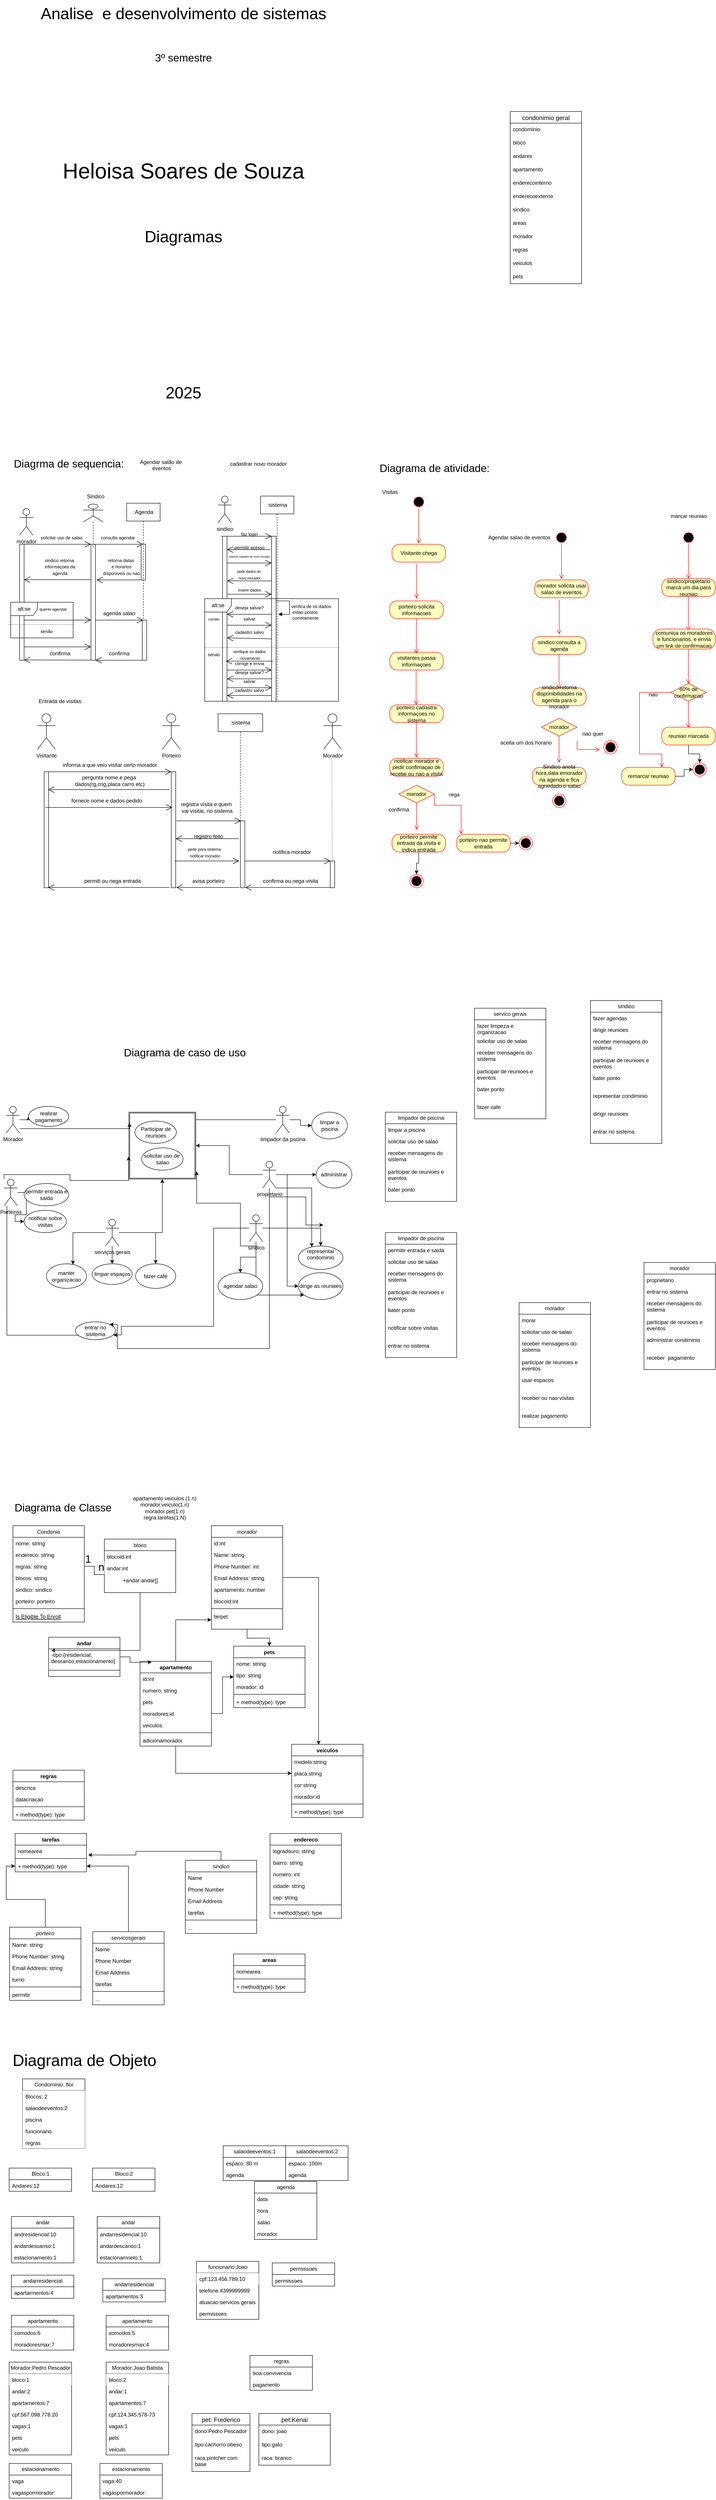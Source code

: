 <mxfile version="27.1.3">
  <diagram id="C5RBs43oDa-KdzZeNtuy" name="Page-1">
    <mxGraphModel dx="3219" dy="4738" grid="1" gridSize="10" guides="1" tooltips="1" connect="1" arrows="1" fold="1" page="1" pageScale="1" pageWidth="827" pageHeight="1169" math="0" shadow="0">
      <root>
        <mxCell id="WIyWlLk6GJQsqaUBKTNV-0" />
        <mxCell id="WIyWlLk6GJQsqaUBKTNV-1" parent="WIyWlLk6GJQsqaUBKTNV-0" />
        <mxCell id="LP-XzRxprkf1NC5xO0v4-10" value="" style="endArrow=open;endFill=1;endSize=12;html=1;rounded=0;" parent="WIyWlLk6GJQsqaUBKTNV-1" edge="1">
          <mxGeometry width="160" relative="1" as="geometry">
            <mxPoint x="-507.5" y="-2040" as="sourcePoint" />
            <mxPoint x="-607.5" y="-2040" as="targetPoint" />
          </mxGeometry>
        </mxCell>
        <mxCell id="OWRHslrihKlMDCpAsCbd-442" style="edgeStyle=orthogonalEdgeStyle;rounded=0;orthogonalLoop=1;jettySize=auto;html=1;" parent="WIyWlLk6GJQsqaUBKTNV-1" source="zkfFHV4jXpPFQw0GAbJ--0" target="zUAhCbVcWA3OyN1l9-f_-22" edge="1">
          <mxGeometry relative="1" as="geometry" />
        </mxCell>
        <mxCell id="zkfFHV4jXpPFQw0GAbJ--0" value="morador" style="swimlane;fontStyle=2;align=center;verticalAlign=top;childLayout=stackLayout;horizontal=1;startSize=26;horizontalStack=0;resizeParent=1;resizeLast=0;collapsible=1;marginBottom=0;rounded=0;shadow=0;strokeWidth=1;" parent="WIyWlLk6GJQsqaUBKTNV-1" vertex="1">
          <mxGeometry x="-350" y="80" width="160" height="232" as="geometry">
            <mxRectangle x="230" y="140" width="160" height="26" as="alternateBounds" />
          </mxGeometry>
        </mxCell>
        <mxCell id="sQCnPaLl345LVr3jpXEG-66" value="id:int" style="text;align=left;verticalAlign=top;spacingLeft=4;spacingRight=4;overflow=hidden;rotatable=0;points=[[0,0.5],[1,0.5]];portConstraint=eastwest;" vertex="1" parent="zkfFHV4jXpPFQw0GAbJ--0">
          <mxGeometry y="26" width="160" height="26" as="geometry" />
        </mxCell>
        <mxCell id="zkfFHV4jXpPFQw0GAbJ--1" value="Name: string" style="text;align=left;verticalAlign=top;spacingLeft=4;spacingRight=4;overflow=hidden;rotatable=0;points=[[0,0.5],[1,0.5]];portConstraint=eastwest;" parent="zkfFHV4jXpPFQw0GAbJ--0" vertex="1">
          <mxGeometry y="52" width="160" height="26" as="geometry" />
        </mxCell>
        <mxCell id="zkfFHV4jXpPFQw0GAbJ--2" value="Phone Number: int" style="text;align=left;verticalAlign=top;spacingLeft=4;spacingRight=4;overflow=hidden;rotatable=0;points=[[0,0.5],[1,0.5]];portConstraint=eastwest;rounded=0;shadow=0;html=0;" parent="zkfFHV4jXpPFQw0GAbJ--0" vertex="1">
          <mxGeometry y="78" width="160" height="26" as="geometry" />
        </mxCell>
        <mxCell id="zkfFHV4jXpPFQw0GAbJ--3" value="Email Address: string" style="text;align=left;verticalAlign=top;spacingLeft=4;spacingRight=4;overflow=hidden;rotatable=0;points=[[0,0.5],[1,0.5]];portConstraint=eastwest;rounded=0;shadow=0;html=0;" parent="zkfFHV4jXpPFQw0GAbJ--0" vertex="1">
          <mxGeometry y="104" width="160" height="26" as="geometry" />
        </mxCell>
        <mxCell id="zUAhCbVcWA3OyN1l9-f_-34" value="apartamento: number" style="text;align=left;verticalAlign=top;spacingLeft=4;spacingRight=4;overflow=hidden;rotatable=0;points=[[0,0.5],[1,0.5]];portConstraint=eastwest;rounded=0;shadow=0;html=0;" parent="zkfFHV4jXpPFQw0GAbJ--0" vertex="1">
          <mxGeometry y="130" width="160" height="26" as="geometry" />
        </mxCell>
        <mxCell id="sQCnPaLl345LVr3jpXEG-65" value="blocoid:int" style="text;align=left;verticalAlign=top;spacingLeft=4;spacingRight=4;overflow=hidden;rotatable=0;points=[[0,0.5],[1,0.5]];portConstraint=eastwest;rounded=0;shadow=0;html=0;" vertex="1" parent="zkfFHV4jXpPFQw0GAbJ--0">
          <mxGeometry y="156" width="160" height="26" as="geometry" />
        </mxCell>
        <mxCell id="zkfFHV4jXpPFQw0GAbJ--4" value="" style="line;html=1;strokeWidth=1;align=left;verticalAlign=middle;spacingTop=-1;spacingLeft=3;spacingRight=3;rotatable=0;labelPosition=right;points=[];portConstraint=eastwest;" parent="zkfFHV4jXpPFQw0GAbJ--0" vertex="1">
          <mxGeometry y="182" width="160" height="8" as="geometry" />
        </mxCell>
        <mxCell id="zkfFHV4jXpPFQw0GAbJ--5" value="terpet" style="text;align=left;verticalAlign=top;spacingLeft=4;spacingRight=4;overflow=hidden;rotatable=0;points=[[0,0.5],[1,0.5]];portConstraint=eastwest;" parent="zkfFHV4jXpPFQw0GAbJ--0" vertex="1">
          <mxGeometry y="190" width="160" height="42" as="geometry" />
        </mxCell>
        <mxCell id="zkfFHV4jXpPFQw0GAbJ--6" value="Condonio" style="swimlane;fontStyle=0;align=center;verticalAlign=top;childLayout=stackLayout;horizontal=1;startSize=26;horizontalStack=0;resizeParent=1;resizeLast=0;collapsible=1;marginBottom=0;rounded=0;shadow=0;strokeWidth=1;fillColor=light-dark(#FFFFFF,#81810F);" parent="WIyWlLk6GJQsqaUBKTNV-1" vertex="1">
          <mxGeometry x="-795" y="80" width="160" height="216" as="geometry">
            <mxRectangle x="130" y="380" width="160" height="26" as="alternateBounds" />
          </mxGeometry>
        </mxCell>
        <mxCell id="zkfFHV4jXpPFQw0GAbJ--7" value="nome: string" style="text;align=left;verticalAlign=top;spacingLeft=4;spacingRight=4;overflow=hidden;rotatable=0;points=[[0,0.5],[1,0.5]];portConstraint=eastwest;" parent="zkfFHV4jXpPFQw0GAbJ--6" vertex="1">
          <mxGeometry y="26" width="160" height="26" as="geometry" />
        </mxCell>
        <mxCell id="oFX0nnMTap4ezQpWYM2O-85" value="endereco: string" style="text;align=left;verticalAlign=top;spacingLeft=4;spacingRight=4;overflow=hidden;rotatable=0;points=[[0,0.5],[1,0.5]];portConstraint=eastwest;" parent="zkfFHV4jXpPFQw0GAbJ--6" vertex="1">
          <mxGeometry y="52" width="160" height="26" as="geometry" />
        </mxCell>
        <mxCell id="uMndXAmobIKwp-QitqZ0-87" value="regras: string" style="text;align=left;verticalAlign=top;spacingLeft=4;spacingRight=4;overflow=hidden;rotatable=0;points=[[0,0.5],[1,0.5]];portConstraint=eastwest;" parent="zkfFHV4jXpPFQw0GAbJ--6" vertex="1">
          <mxGeometry y="78" width="160" height="26" as="geometry" />
        </mxCell>
        <mxCell id="zUAhCbVcWA3OyN1l9-f_-26" value="blocos: string" style="text;align=left;verticalAlign=top;spacingLeft=4;spacingRight=4;overflow=hidden;rotatable=0;points=[[0,0.5],[1,0.5]];portConstraint=eastwest;" parent="zkfFHV4jXpPFQw0GAbJ--6" vertex="1">
          <mxGeometry y="104" width="160" height="26" as="geometry" />
        </mxCell>
        <mxCell id="zUAhCbVcWA3OyN1l9-f_-27" value="sindico: sindico" style="text;align=left;verticalAlign=top;spacingLeft=4;spacingRight=4;overflow=hidden;rotatable=0;points=[[0,0.5],[1,0.5]];portConstraint=eastwest;" parent="zkfFHV4jXpPFQw0GAbJ--6" vertex="1">
          <mxGeometry y="130" width="160" height="26" as="geometry" />
        </mxCell>
        <mxCell id="zUAhCbVcWA3OyN1l9-f_-28" value="porteiro: porteiro" style="text;align=left;verticalAlign=top;spacingLeft=4;spacingRight=4;overflow=hidden;rotatable=0;points=[[0,0.5],[1,0.5]];portConstraint=eastwest;" parent="zkfFHV4jXpPFQw0GAbJ--6" vertex="1">
          <mxGeometry y="156" width="160" height="26" as="geometry" />
        </mxCell>
        <mxCell id="zkfFHV4jXpPFQw0GAbJ--9" value="" style="line;html=1;strokeWidth=1;align=left;verticalAlign=middle;spacingTop=-1;spacingLeft=3;spacingRight=3;rotatable=0;labelPosition=right;points=[];portConstraint=eastwest;" parent="zkfFHV4jXpPFQw0GAbJ--6" vertex="1">
          <mxGeometry y="182" width="160" height="8" as="geometry" />
        </mxCell>
        <mxCell id="zkfFHV4jXpPFQw0GAbJ--10" value="Is Eligible To Enroll" style="text;align=left;verticalAlign=top;spacingLeft=4;spacingRight=4;overflow=hidden;rotatable=0;points=[[0,0.5],[1,0.5]];portConstraint=eastwest;fontStyle=4" parent="zkfFHV4jXpPFQw0GAbJ--6" vertex="1">
          <mxGeometry y="190" width="160" height="26" as="geometry" />
        </mxCell>
        <mxCell id="zkfFHV4jXpPFQw0GAbJ--13" value="bloco" style="swimlane;fontStyle=0;align=center;verticalAlign=top;childLayout=stackLayout;horizontal=1;startSize=26;horizontalStack=0;resizeParent=1;resizeLast=0;collapsible=1;marginBottom=0;rounded=0;shadow=0;strokeWidth=1;" parent="WIyWlLk6GJQsqaUBKTNV-1" vertex="1">
          <mxGeometry x="-590" y="110" width="160" height="120" as="geometry">
            <mxRectangle x="340" y="380" width="170" height="26" as="alternateBounds" />
          </mxGeometry>
        </mxCell>
        <mxCell id="zkfFHV4jXpPFQw0GAbJ--14" value="blocoid:int" style="text;align=left;verticalAlign=top;spacingLeft=4;spacingRight=4;overflow=hidden;rotatable=0;points=[[0,0.5],[1,0.5]];portConstraint=eastwest;" parent="zkfFHV4jXpPFQw0GAbJ--13" vertex="1">
          <mxGeometry y="26" width="160" height="26" as="geometry" />
        </mxCell>
        <mxCell id="zUAhCbVcWA3OyN1l9-f_-31" value="andar:int" style="text;align=left;verticalAlign=top;spacingLeft=4;spacingRight=4;overflow=hidden;rotatable=0;points=[[0,0.5],[1,0.5]];portConstraint=eastwest;" parent="zkfFHV4jXpPFQw0GAbJ--13" vertex="1">
          <mxGeometry y="52" width="160" height="26" as="geometry" />
        </mxCell>
        <mxCell id="a9hNqpZTIrSZ5YO3URJv-6" value="+andar:andar[]" style="text;html=1;align=center;verticalAlign=middle;resizable=0;points=[];autosize=1;strokeColor=none;fillColor=none;" parent="zkfFHV4jXpPFQw0GAbJ--13" vertex="1">
          <mxGeometry y="78" width="160" height="30" as="geometry" />
        </mxCell>
        <mxCell id="oFX0nnMTap4ezQpWYM2O-0" value="&lt;font style=&quot;font-size: 24px;&quot;&gt;Diagrama de Classe&lt;/font&gt;" style="text;html=1;align=center;verticalAlign=middle;resizable=0;points=[];autosize=1;strokeColor=none;fillColor=none;" parent="WIyWlLk6GJQsqaUBKTNV-1" vertex="1">
          <mxGeometry x="-803.5" y="20" width="240" height="40" as="geometry" />
        </mxCell>
        <mxCell id="uMndXAmobIKwp-QitqZ0-22" value="condonimio geral" style="swimlane;fontStyle=0;childLayout=stackLayout;horizontal=1;startSize=26;horizontalStack=0;resizeParent=1;resizeParentMax=0;resizeLast=0;collapsible=1;marginBottom=0;align=center;fontSize=14;labelBackgroundColor=none;" parent="WIyWlLk6GJQsqaUBKTNV-1" vertex="1">
          <mxGeometry x="320" y="-3090" width="160" height="386" as="geometry" />
        </mxCell>
        <mxCell id="uMndXAmobIKwp-QitqZ0-23" value="condominio" style="text;spacingLeft=4;spacingRight=4;overflow=hidden;rotatable=0;points=[[0,0.5],[1,0.5]];portConstraint=eastwest;fontSize=12;whiteSpace=wrap;html=1;labelBackgroundColor=none;" parent="uMndXAmobIKwp-QitqZ0-22" vertex="1">
          <mxGeometry y="26" width="160" height="30" as="geometry" />
        </mxCell>
        <mxCell id="uMndXAmobIKwp-QitqZ0-24" value="bloco" style="text;spacingLeft=4;spacingRight=4;overflow=hidden;rotatable=0;points=[[0,0.5],[1,0.5]];portConstraint=eastwest;fontSize=12;whiteSpace=wrap;html=1;labelBackgroundColor=none;" parent="uMndXAmobIKwp-QitqZ0-22" vertex="1">
          <mxGeometry y="56" width="160" height="30" as="geometry" />
        </mxCell>
        <mxCell id="uMndXAmobIKwp-QitqZ0-25" value="andares&lt;div&gt;&lt;br&gt;&lt;/div&gt;" style="text;spacingLeft=4;spacingRight=4;overflow=hidden;rotatable=0;points=[[0,0.5],[1,0.5]];portConstraint=eastwest;fontSize=12;whiteSpace=wrap;html=1;labelBackgroundColor=none;" parent="uMndXAmobIKwp-QitqZ0-22" vertex="1">
          <mxGeometry y="86" width="160" height="30" as="geometry" />
        </mxCell>
        <mxCell id="uMndXAmobIKwp-QitqZ0-26" value="apartamento" style="text;spacingLeft=4;spacingRight=4;overflow=hidden;rotatable=0;points=[[0,0.5],[1,0.5]];portConstraint=eastwest;fontSize=12;whiteSpace=wrap;html=1;labelBackgroundColor=none;" parent="uMndXAmobIKwp-QitqZ0-22" vertex="1">
          <mxGeometry y="116" width="160" height="30" as="geometry" />
        </mxCell>
        <mxCell id="uMndXAmobIKwp-QitqZ0-27" value="enderecointerno" style="text;spacingLeft=4;spacingRight=4;overflow=hidden;rotatable=0;points=[[0,0.5],[1,0.5]];portConstraint=eastwest;fontSize=12;whiteSpace=wrap;html=1;labelBackgroundColor=none;" parent="uMndXAmobIKwp-QitqZ0-22" vertex="1">
          <mxGeometry y="146" width="160" height="30" as="geometry" />
        </mxCell>
        <mxCell id="uMndXAmobIKwp-QitqZ0-28" value="enderecoexterno" style="text;spacingLeft=4;spacingRight=4;overflow=hidden;rotatable=0;points=[[0,0.5],[1,0.5]];portConstraint=eastwest;fontSize=12;whiteSpace=wrap;html=1;labelBackgroundColor=none;" parent="uMndXAmobIKwp-QitqZ0-22" vertex="1">
          <mxGeometry y="176" width="160" height="30" as="geometry" />
        </mxCell>
        <mxCell id="uMndXAmobIKwp-QitqZ0-29" value="sindico" style="text;spacingLeft=4;spacingRight=4;overflow=hidden;rotatable=0;points=[[0,0.5],[1,0.5]];portConstraint=eastwest;fontSize=12;whiteSpace=wrap;html=1;labelBackgroundColor=none;" parent="uMndXAmobIKwp-QitqZ0-22" vertex="1">
          <mxGeometry y="206" width="160" height="30" as="geometry" />
        </mxCell>
        <mxCell id="uMndXAmobIKwp-QitqZ0-30" value="areas" style="text;spacingLeft=4;spacingRight=4;overflow=hidden;rotatable=0;points=[[0,0.5],[1,0.5]];portConstraint=eastwest;fontSize=12;whiteSpace=wrap;html=1;labelBackgroundColor=none;" parent="uMndXAmobIKwp-QitqZ0-22" vertex="1">
          <mxGeometry y="236" width="160" height="30" as="geometry" />
        </mxCell>
        <mxCell id="uMndXAmobIKwp-QitqZ0-31" value="morador" style="text;spacingLeft=4;spacingRight=4;overflow=hidden;rotatable=0;points=[[0,0.5],[1,0.5]];portConstraint=eastwest;fontSize=12;whiteSpace=wrap;html=1;labelBackgroundColor=none;" parent="uMndXAmobIKwp-QitqZ0-22" vertex="1">
          <mxGeometry y="266" width="160" height="30" as="geometry" />
        </mxCell>
        <mxCell id="uMndXAmobIKwp-QitqZ0-32" value="regras" style="text;spacingLeft=4;spacingRight=4;overflow=hidden;rotatable=0;points=[[0,0.5],[1,0.5]];portConstraint=eastwest;fontSize=12;whiteSpace=wrap;html=1;labelBackgroundColor=none;" parent="uMndXAmobIKwp-QitqZ0-22" vertex="1">
          <mxGeometry y="296" width="160" height="30" as="geometry" />
        </mxCell>
        <mxCell id="uMndXAmobIKwp-QitqZ0-33" value="veiculos" style="text;spacingLeft=4;spacingRight=4;overflow=hidden;rotatable=0;points=[[0,0.5],[1,0.5]];portConstraint=eastwest;fontSize=12;whiteSpace=wrap;html=1;labelBackgroundColor=none;" parent="uMndXAmobIKwp-QitqZ0-22" vertex="1">
          <mxGeometry y="326" width="160" height="30" as="geometry" />
        </mxCell>
        <mxCell id="uMndXAmobIKwp-QitqZ0-34" value="pets" style="text;spacingLeft=4;spacingRight=4;overflow=hidden;rotatable=0;points=[[0,0.5],[1,0.5]];portConstraint=eastwest;fontSize=12;whiteSpace=wrap;html=1;labelBackgroundColor=none;" parent="uMndXAmobIKwp-QitqZ0-22" vertex="1">
          <mxGeometry y="356" width="160" height="30" as="geometry" />
        </mxCell>
        <mxCell id="uMndXAmobIKwp-QitqZ0-35" value="sindico" style="swimlane;fontStyle=2;align=center;verticalAlign=top;childLayout=stackLayout;horizontal=1;startSize=26;horizontalStack=0;resizeParent=1;resizeLast=0;collapsible=1;marginBottom=0;rounded=0;shadow=0;strokeWidth=1;" parent="WIyWlLk6GJQsqaUBKTNV-1" vertex="1">
          <mxGeometry x="-408.5" y="830" width="160" height="164" as="geometry">
            <mxRectangle x="230" y="140" width="160" height="26" as="alternateBounds" />
          </mxGeometry>
        </mxCell>
        <mxCell id="uMndXAmobIKwp-QitqZ0-36" value="Name" style="text;align=left;verticalAlign=top;spacingLeft=4;spacingRight=4;overflow=hidden;rotatable=0;points=[[0,0.5],[1,0.5]];portConstraint=eastwest;" parent="uMndXAmobIKwp-QitqZ0-35" vertex="1">
          <mxGeometry y="26" width="160" height="26" as="geometry" />
        </mxCell>
        <mxCell id="uMndXAmobIKwp-QitqZ0-37" value="Phone Number" style="text;align=left;verticalAlign=top;spacingLeft=4;spacingRight=4;overflow=hidden;rotatable=0;points=[[0,0.5],[1,0.5]];portConstraint=eastwest;rounded=0;shadow=0;html=0;" parent="uMndXAmobIKwp-QitqZ0-35" vertex="1">
          <mxGeometry y="52" width="160" height="26" as="geometry" />
        </mxCell>
        <mxCell id="uMndXAmobIKwp-QitqZ0-38" value="Email Address" style="text;align=left;verticalAlign=top;spacingLeft=4;spacingRight=4;overflow=hidden;rotatable=0;points=[[0,0.5],[1,0.5]];portConstraint=eastwest;rounded=0;shadow=0;html=0;" parent="uMndXAmobIKwp-QitqZ0-35" vertex="1">
          <mxGeometry y="78" width="160" height="26" as="geometry" />
        </mxCell>
        <mxCell id="uMndXAmobIKwp-QitqZ0-41" value="tarefas" style="text;align=left;verticalAlign=top;spacingLeft=4;spacingRight=4;overflow=hidden;rotatable=0;points=[[0,0.5],[1,0.5]];portConstraint=eastwest;rounded=0;shadow=0;html=0;" parent="uMndXAmobIKwp-QitqZ0-35" vertex="1">
          <mxGeometry y="104" width="160" height="26" as="geometry" />
        </mxCell>
        <mxCell id="uMndXAmobIKwp-QitqZ0-39" value="" style="line;html=1;strokeWidth=1;align=left;verticalAlign=middle;spacingTop=-1;spacingLeft=3;spacingRight=3;rotatable=0;labelPosition=right;points=[];portConstraint=eastwest;" parent="uMndXAmobIKwp-QitqZ0-35" vertex="1">
          <mxGeometry y="130" width="160" height="8" as="geometry" />
        </mxCell>
        <mxCell id="uMndXAmobIKwp-QitqZ0-40" value="..." style="text;align=left;verticalAlign=top;spacingLeft=4;spacingRight=4;overflow=hidden;rotatable=0;points=[[0,0.5],[1,0.5]];portConstraint=eastwest;" parent="uMndXAmobIKwp-QitqZ0-35" vertex="1">
          <mxGeometry y="138" width="160" height="26" as="geometry" />
        </mxCell>
        <mxCell id="OWRHslrihKlMDCpAsCbd-443" style="edgeStyle=orthogonalEdgeStyle;rounded=0;orthogonalLoop=1;jettySize=auto;html=1;" parent="WIyWlLk6GJQsqaUBKTNV-1" source="uMndXAmobIKwp-QitqZ0-42" target="uMndXAmobIKwp-QitqZ0-67" edge="1">
          <mxGeometry relative="1" as="geometry" />
        </mxCell>
        <mxCell id="uMndXAmobIKwp-QitqZ0-42" value="porteiro" style="swimlane;fontStyle=2;align=center;verticalAlign=top;childLayout=stackLayout;horizontal=1;startSize=26;horizontalStack=0;resizeParent=1;resizeLast=0;collapsible=1;marginBottom=0;rounded=0;shadow=0;strokeWidth=1;" parent="WIyWlLk6GJQsqaUBKTNV-1" vertex="1">
          <mxGeometry x="-802.5" y="980" width="160" height="164" as="geometry">
            <mxRectangle x="230" y="140" width="160" height="26" as="alternateBounds" />
          </mxGeometry>
        </mxCell>
        <mxCell id="uMndXAmobIKwp-QitqZ0-43" value="Name: string" style="text;align=left;verticalAlign=top;spacingLeft=4;spacingRight=4;overflow=hidden;rotatable=0;points=[[0,0.5],[1,0.5]];portConstraint=eastwest;" parent="uMndXAmobIKwp-QitqZ0-42" vertex="1">
          <mxGeometry y="26" width="160" height="26" as="geometry" />
        </mxCell>
        <mxCell id="uMndXAmobIKwp-QitqZ0-44" value="Phone Number: string" style="text;align=left;verticalAlign=top;spacingLeft=4;spacingRight=4;overflow=hidden;rotatable=0;points=[[0,0.5],[1,0.5]];portConstraint=eastwest;rounded=0;shadow=0;html=0;" parent="uMndXAmobIKwp-QitqZ0-42" vertex="1">
          <mxGeometry y="52" width="160" height="26" as="geometry" />
        </mxCell>
        <mxCell id="uMndXAmobIKwp-QitqZ0-45" value="Email Address: string" style="text;align=left;verticalAlign=top;spacingLeft=4;spacingRight=4;overflow=hidden;rotatable=0;points=[[0,0.5],[1,0.5]];portConstraint=eastwest;rounded=0;shadow=0;html=0;" parent="uMndXAmobIKwp-QitqZ0-42" vertex="1">
          <mxGeometry y="78" width="160" height="26" as="geometry" />
        </mxCell>
        <mxCell id="uMndXAmobIKwp-QitqZ0-46" value="turno" style="text;align=left;verticalAlign=top;spacingLeft=4;spacingRight=4;overflow=hidden;rotatable=0;points=[[0,0.5],[1,0.5]];portConstraint=eastwest;rounded=0;shadow=0;html=0;" parent="uMndXAmobIKwp-QitqZ0-42" vertex="1">
          <mxGeometry y="104" width="160" height="26" as="geometry" />
        </mxCell>
        <mxCell id="uMndXAmobIKwp-QitqZ0-47" value="" style="line;html=1;strokeWidth=1;align=left;verticalAlign=middle;spacingTop=-1;spacingLeft=3;spacingRight=3;rotatable=0;labelPosition=right;points=[];portConstraint=eastwest;" parent="uMndXAmobIKwp-QitqZ0-42" vertex="1">
          <mxGeometry y="130" width="160" height="8" as="geometry" />
        </mxCell>
        <mxCell id="uMndXAmobIKwp-QitqZ0-48" value="permitir" style="text;align=left;verticalAlign=top;spacingLeft=4;spacingRight=4;overflow=hidden;rotatable=0;points=[[0,0.5],[1,0.5]];portConstraint=eastwest;" parent="uMndXAmobIKwp-QitqZ0-42" vertex="1">
          <mxGeometry y="138" width="160" height="26" as="geometry" />
        </mxCell>
        <mxCell id="OWRHslrihKlMDCpAsCbd-444" style="edgeStyle=orthogonalEdgeStyle;rounded=0;orthogonalLoop=1;jettySize=auto;html=1;" parent="WIyWlLk6GJQsqaUBKTNV-1" source="uMndXAmobIKwp-QitqZ0-49" target="uMndXAmobIKwp-QitqZ0-67" edge="1">
          <mxGeometry relative="1" as="geometry" />
        </mxCell>
        <mxCell id="uMndXAmobIKwp-QitqZ0-49" value="servicosgerais" style="swimlane;fontStyle=2;align=center;verticalAlign=top;childLayout=stackLayout;horizontal=1;startSize=26;horizontalStack=0;resizeParent=1;resizeLast=0;collapsible=1;marginBottom=0;rounded=0;shadow=0;strokeWidth=1;" parent="WIyWlLk6GJQsqaUBKTNV-1" vertex="1">
          <mxGeometry x="-616" y="990" width="160" height="164" as="geometry">
            <mxRectangle x="230" y="140" width="160" height="26" as="alternateBounds" />
          </mxGeometry>
        </mxCell>
        <mxCell id="uMndXAmobIKwp-QitqZ0-50" value="Name" style="text;align=left;verticalAlign=top;spacingLeft=4;spacingRight=4;overflow=hidden;rotatable=0;points=[[0,0.5],[1,0.5]];portConstraint=eastwest;" parent="uMndXAmobIKwp-QitqZ0-49" vertex="1">
          <mxGeometry y="26" width="160" height="26" as="geometry" />
        </mxCell>
        <mxCell id="uMndXAmobIKwp-QitqZ0-51" value="Phone Number" style="text;align=left;verticalAlign=top;spacingLeft=4;spacingRight=4;overflow=hidden;rotatable=0;points=[[0,0.5],[1,0.5]];portConstraint=eastwest;rounded=0;shadow=0;html=0;" parent="uMndXAmobIKwp-QitqZ0-49" vertex="1">
          <mxGeometry y="52" width="160" height="26" as="geometry" />
        </mxCell>
        <mxCell id="uMndXAmobIKwp-QitqZ0-52" value="Email Address" style="text;align=left;verticalAlign=top;spacingLeft=4;spacingRight=4;overflow=hidden;rotatable=0;points=[[0,0.5],[1,0.5]];portConstraint=eastwest;rounded=0;shadow=0;html=0;" parent="uMndXAmobIKwp-QitqZ0-49" vertex="1">
          <mxGeometry y="78" width="160" height="26" as="geometry" />
        </mxCell>
        <mxCell id="uMndXAmobIKwp-QitqZ0-53" value="tarefas" style="text;align=left;verticalAlign=top;spacingLeft=4;spacingRight=4;overflow=hidden;rotatable=0;points=[[0,0.5],[1,0.5]];portConstraint=eastwest;rounded=0;shadow=0;html=0;" parent="uMndXAmobIKwp-QitqZ0-49" vertex="1">
          <mxGeometry y="104" width="160" height="26" as="geometry" />
        </mxCell>
        <mxCell id="uMndXAmobIKwp-QitqZ0-54" value="" style="line;html=1;strokeWidth=1;align=left;verticalAlign=middle;spacingTop=-1;spacingLeft=3;spacingRight=3;rotatable=0;labelPosition=right;points=[];portConstraint=eastwest;" parent="uMndXAmobIKwp-QitqZ0-49" vertex="1">
          <mxGeometry y="130" width="160" height="8" as="geometry" />
        </mxCell>
        <mxCell id="uMndXAmobIKwp-QitqZ0-55" value="..." style="text;align=left;verticalAlign=top;spacingLeft=4;spacingRight=4;overflow=hidden;rotatable=0;points=[[0,0.5],[1,0.5]];portConstraint=eastwest;" parent="uMndXAmobIKwp-QitqZ0-49" vertex="1">
          <mxGeometry y="138" width="160" height="26" as="geometry" />
        </mxCell>
        <mxCell id="uMndXAmobIKwp-QitqZ0-60" value="areas" style="swimlane;fontStyle=1;align=center;verticalAlign=top;childLayout=stackLayout;horizontal=1;startSize=26;horizontalStack=0;resizeParent=1;resizeParentMax=0;resizeLast=0;collapsible=1;marginBottom=0;whiteSpace=wrap;html=1;" parent="WIyWlLk6GJQsqaUBKTNV-1" vertex="1">
          <mxGeometry x="-300" y="1040" width="160" height="86" as="geometry" />
        </mxCell>
        <mxCell id="uMndXAmobIKwp-QitqZ0-61" value="nomearea" style="text;strokeColor=none;fillColor=none;align=left;verticalAlign=top;spacingLeft=4;spacingRight=4;overflow=hidden;rotatable=0;points=[[0,0.5],[1,0.5]];portConstraint=eastwest;whiteSpace=wrap;html=1;" parent="uMndXAmobIKwp-QitqZ0-60" vertex="1">
          <mxGeometry y="26" width="160" height="26" as="geometry" />
        </mxCell>
        <mxCell id="uMndXAmobIKwp-QitqZ0-62" value="" style="line;strokeWidth=1;fillColor=none;align=left;verticalAlign=middle;spacingTop=-1;spacingLeft=3;spacingRight=3;rotatable=0;labelPosition=right;points=[];portConstraint=eastwest;strokeColor=inherit;" parent="uMndXAmobIKwp-QitqZ0-60" vertex="1">
          <mxGeometry y="52" width="160" height="8" as="geometry" />
        </mxCell>
        <mxCell id="uMndXAmobIKwp-QitqZ0-63" value="+ method(type): type" style="text;strokeColor=none;fillColor=none;align=left;verticalAlign=top;spacingLeft=4;spacingRight=4;overflow=hidden;rotatable=0;points=[[0,0.5],[1,0.5]];portConstraint=eastwest;whiteSpace=wrap;html=1;" parent="uMndXAmobIKwp-QitqZ0-60" vertex="1">
          <mxGeometry y="60" width="160" height="26" as="geometry" />
        </mxCell>
        <mxCell id="uMndXAmobIKwp-QitqZ0-64" value="tarefas" style="swimlane;fontStyle=1;align=center;verticalAlign=top;childLayout=stackLayout;horizontal=1;startSize=26;horizontalStack=0;resizeParent=1;resizeParentMax=0;resizeLast=0;collapsible=1;marginBottom=0;whiteSpace=wrap;html=1;" parent="WIyWlLk6GJQsqaUBKTNV-1" vertex="1">
          <mxGeometry x="-790" y="770" width="160" height="86" as="geometry" />
        </mxCell>
        <mxCell id="uMndXAmobIKwp-QitqZ0-65" value="nomearea" style="text;strokeColor=none;fillColor=none;align=left;verticalAlign=top;spacingLeft=4;spacingRight=4;overflow=hidden;rotatable=0;points=[[0,0.5],[1,0.5]];portConstraint=eastwest;whiteSpace=wrap;html=1;" parent="uMndXAmobIKwp-QitqZ0-64" vertex="1">
          <mxGeometry y="26" width="160" height="26" as="geometry" />
        </mxCell>
        <mxCell id="uMndXAmobIKwp-QitqZ0-66" value="" style="line;strokeWidth=1;fillColor=none;align=left;verticalAlign=middle;spacingTop=-1;spacingLeft=3;spacingRight=3;rotatable=0;labelPosition=right;points=[];portConstraint=eastwest;strokeColor=inherit;" parent="uMndXAmobIKwp-QitqZ0-64" vertex="1">
          <mxGeometry y="52" width="160" height="8" as="geometry" />
        </mxCell>
        <mxCell id="uMndXAmobIKwp-QitqZ0-67" value="+ method(type): type" style="text;strokeColor=none;fillColor=none;align=left;verticalAlign=top;spacingLeft=4;spacingRight=4;overflow=hidden;rotatable=0;points=[[0,0.5],[1,0.5]];portConstraint=eastwest;whiteSpace=wrap;html=1;" parent="uMndXAmobIKwp-QitqZ0-64" vertex="1">
          <mxGeometry y="60" width="160" height="26" as="geometry" />
        </mxCell>
        <mxCell id="OWRHslrihKlMDCpAsCbd-438" style="edgeStyle=orthogonalEdgeStyle;rounded=0;orthogonalLoop=1;jettySize=auto;html=1;" parent="WIyWlLk6GJQsqaUBKTNV-1" source="uMndXAmobIKwp-QitqZ0-68" target="zkfFHV4jXpPFQw0GAbJ--5" edge="1">
          <mxGeometry relative="1" as="geometry" />
        </mxCell>
        <mxCell id="OWRHslrihKlMDCpAsCbd-440" style="edgeStyle=orthogonalEdgeStyle;rounded=0;orthogonalLoop=1;jettySize=auto;html=1;entryX=0;entryY=0.5;entryDx=0;entryDy=0;" parent="WIyWlLk6GJQsqaUBKTNV-1" source="uMndXAmobIKwp-QitqZ0-68" target="zUAhCbVcWA3OyN1l9-f_-37" edge="1">
          <mxGeometry relative="1" as="geometry" />
        </mxCell>
        <mxCell id="uMndXAmobIKwp-QitqZ0-68" value="apartamento" style="swimlane;fontStyle=1;align=center;verticalAlign=top;childLayout=stackLayout;horizontal=1;startSize=26;horizontalStack=0;resizeParent=1;resizeParentMax=0;resizeLast=0;collapsible=1;marginBottom=0;whiteSpace=wrap;html=1;" parent="WIyWlLk6GJQsqaUBKTNV-1" vertex="1">
          <mxGeometry x="-510" y="384" width="160" height="190" as="geometry" />
        </mxCell>
        <mxCell id="sQCnPaLl345LVr3jpXEG-67" value="id:int" style="text;strokeColor=none;fillColor=none;align=left;verticalAlign=top;spacingLeft=4;spacingRight=4;overflow=hidden;rotatable=0;points=[[0,0.5],[1,0.5]];portConstraint=eastwest;whiteSpace=wrap;html=1;" vertex="1" parent="uMndXAmobIKwp-QitqZ0-68">
          <mxGeometry y="26" width="160" height="26" as="geometry" />
        </mxCell>
        <mxCell id="uMndXAmobIKwp-QitqZ0-69" value="numero: string" style="text;strokeColor=none;fillColor=none;align=left;verticalAlign=top;spacingLeft=4;spacingRight=4;overflow=hidden;rotatable=0;points=[[0,0.5],[1,0.5]];portConstraint=eastwest;whiteSpace=wrap;html=1;" parent="uMndXAmobIKwp-QitqZ0-68" vertex="1">
          <mxGeometry y="52" width="160" height="26" as="geometry" />
        </mxCell>
        <mxCell id="uMndXAmobIKwp-QitqZ0-79" value="pets" style="text;strokeColor=none;fillColor=none;align=left;verticalAlign=top;spacingLeft=4;spacingRight=4;overflow=hidden;rotatable=0;points=[[0,0.5],[1,0.5]];portConstraint=eastwest;whiteSpace=wrap;html=1;" parent="uMndXAmobIKwp-QitqZ0-68" vertex="1">
          <mxGeometry y="78" width="160" height="26" as="geometry" />
        </mxCell>
        <mxCell id="zUAhCbVcWA3OyN1l9-f_-32" value="moradores:id" style="text;strokeColor=none;fillColor=none;align=left;verticalAlign=top;spacingLeft=4;spacingRight=4;overflow=hidden;rotatable=0;points=[[0,0.5],[1,0.5]];portConstraint=eastwest;whiteSpace=wrap;html=1;" parent="uMndXAmobIKwp-QitqZ0-68" vertex="1">
          <mxGeometry y="104" width="160" height="26" as="geometry" />
        </mxCell>
        <mxCell id="zUAhCbVcWA3OyN1l9-f_-33" value="veiculos" style="text;strokeColor=none;fillColor=none;align=left;verticalAlign=top;spacingLeft=4;spacingRight=4;overflow=hidden;rotatable=0;points=[[0,0.5],[1,0.5]];portConstraint=eastwest;whiteSpace=wrap;html=1;" parent="uMndXAmobIKwp-QitqZ0-68" vertex="1">
          <mxGeometry y="130" width="160" height="26" as="geometry" />
        </mxCell>
        <mxCell id="uMndXAmobIKwp-QitqZ0-70" value="" style="line;strokeWidth=1;fillColor=none;align=left;verticalAlign=middle;spacingTop=-1;spacingLeft=3;spacingRight=3;rotatable=0;labelPosition=right;points=[];portConstraint=eastwest;strokeColor=inherit;" parent="uMndXAmobIKwp-QitqZ0-68" vertex="1">
          <mxGeometry y="156" width="160" height="8" as="geometry" />
        </mxCell>
        <mxCell id="uMndXAmobIKwp-QitqZ0-71" value="adicionamorador" style="text;strokeColor=none;fillColor=none;align=left;verticalAlign=top;spacingLeft=4;spacingRight=4;overflow=hidden;rotatable=0;points=[[0,0.5],[1,0.5]];portConstraint=eastwest;whiteSpace=wrap;html=1;" parent="uMndXAmobIKwp-QitqZ0-68" vertex="1">
          <mxGeometry y="164" width="160" height="26" as="geometry" />
        </mxCell>
        <mxCell id="uMndXAmobIKwp-QitqZ0-73" value="andar" style="swimlane;fontStyle=1;align=center;verticalAlign=top;childLayout=stackLayout;horizontal=1;startSize=26;horizontalStack=0;resizeParent=1;resizeParentMax=0;resizeLast=0;collapsible=1;marginBottom=0;whiteSpace=wrap;html=1;" parent="WIyWlLk6GJQsqaUBKTNV-1" vertex="1">
          <mxGeometry x="-715" y="330" width="160" height="88" as="geometry" />
        </mxCell>
        <mxCell id="uMndXAmobIKwp-QitqZ0-74" value="-tipo:{residencial, descanco,estacionamento}" style="text;strokeColor=none;fillColor=none;align=left;verticalAlign=top;spacingLeft=4;spacingRight=4;overflow=hidden;rotatable=0;points=[[0,0.5],[1,0.5]];portConstraint=eastwest;whiteSpace=wrap;html=1;" parent="uMndXAmobIKwp-QitqZ0-73" vertex="1">
          <mxGeometry y="26" width="160" height="34" as="geometry" />
        </mxCell>
        <mxCell id="uMndXAmobIKwp-QitqZ0-75" value="" style="line;strokeWidth=1;fillColor=none;align=left;verticalAlign=middle;spacingTop=-1;spacingLeft=3;spacingRight=3;rotatable=0;labelPosition=right;points=[];portConstraint=eastwest;strokeColor=inherit;" parent="uMndXAmobIKwp-QitqZ0-73" vertex="1">
          <mxGeometry y="60" width="160" height="28" as="geometry" />
        </mxCell>
        <mxCell id="uMndXAmobIKwp-QitqZ0-80" value="endereco" style="swimlane;fontStyle=1;align=center;verticalAlign=top;childLayout=stackLayout;horizontal=1;startSize=26;horizontalStack=0;resizeParent=1;resizeParentMax=0;resizeLast=0;collapsible=1;marginBottom=0;whiteSpace=wrap;html=1;" parent="WIyWlLk6GJQsqaUBKTNV-1" vertex="1">
          <mxGeometry x="-218.5" y="770" width="160" height="190" as="geometry" />
        </mxCell>
        <mxCell id="uMndXAmobIKwp-QitqZ0-81" value="logradouro: string" style="text;strokeColor=none;fillColor=none;align=left;verticalAlign=top;spacingLeft=4;spacingRight=4;overflow=hidden;rotatable=0;points=[[0,0.5],[1,0.5]];portConstraint=eastwest;whiteSpace=wrap;html=1;" parent="uMndXAmobIKwp-QitqZ0-80" vertex="1">
          <mxGeometry y="26" width="160" height="26" as="geometry" />
        </mxCell>
        <mxCell id="uMndXAmobIKwp-QitqZ0-82" value="bairro: string" style="text;strokeColor=none;fillColor=none;align=left;verticalAlign=top;spacingLeft=4;spacingRight=4;overflow=hidden;rotatable=0;points=[[0,0.5],[1,0.5]];portConstraint=eastwest;whiteSpace=wrap;html=1;" parent="uMndXAmobIKwp-QitqZ0-80" vertex="1">
          <mxGeometry y="52" width="160" height="26" as="geometry" />
        </mxCell>
        <mxCell id="uMndXAmobIKwp-QitqZ0-86" value="numero: int" style="text;strokeColor=none;fillColor=none;align=left;verticalAlign=top;spacingLeft=4;spacingRight=4;overflow=hidden;rotatable=0;points=[[0,0.5],[1,0.5]];portConstraint=eastwest;whiteSpace=wrap;html=1;" parent="uMndXAmobIKwp-QitqZ0-80" vertex="1">
          <mxGeometry y="78" width="160" height="26" as="geometry" />
        </mxCell>
        <mxCell id="zUAhCbVcWA3OyN1l9-f_-29" value="cidade: string" style="text;strokeColor=none;fillColor=none;align=left;verticalAlign=top;spacingLeft=4;spacingRight=4;overflow=hidden;rotatable=0;points=[[0,0.5],[1,0.5]];portConstraint=eastwest;whiteSpace=wrap;html=1;" parent="uMndXAmobIKwp-QitqZ0-80" vertex="1">
          <mxGeometry y="104" width="160" height="26" as="geometry" />
        </mxCell>
        <mxCell id="zUAhCbVcWA3OyN1l9-f_-30" value="cep: string" style="text;strokeColor=none;fillColor=none;align=left;verticalAlign=top;spacingLeft=4;spacingRight=4;overflow=hidden;rotatable=0;points=[[0,0.5],[1,0.5]];portConstraint=eastwest;whiteSpace=wrap;html=1;" parent="uMndXAmobIKwp-QitqZ0-80" vertex="1">
          <mxGeometry y="130" width="160" height="26" as="geometry" />
        </mxCell>
        <mxCell id="uMndXAmobIKwp-QitqZ0-83" value="" style="line;strokeWidth=1;fillColor=none;align=left;verticalAlign=middle;spacingTop=-1;spacingLeft=3;spacingRight=3;rotatable=0;labelPosition=right;points=[];portConstraint=eastwest;strokeColor=inherit;" parent="uMndXAmobIKwp-QitqZ0-80" vertex="1">
          <mxGeometry y="156" width="160" height="8" as="geometry" />
        </mxCell>
        <mxCell id="uMndXAmobIKwp-QitqZ0-84" value="+ method(type): type" style="text;strokeColor=none;fillColor=none;align=left;verticalAlign=top;spacingLeft=4;spacingRight=4;overflow=hidden;rotatable=0;points=[[0,0.5],[1,0.5]];portConstraint=eastwest;whiteSpace=wrap;html=1;" parent="uMndXAmobIKwp-QitqZ0-80" vertex="1">
          <mxGeometry y="164" width="160" height="26" as="geometry" />
        </mxCell>
        <mxCell id="zUAhCbVcWA3OyN1l9-f_-14" value="regras" style="swimlane;fontStyle=1;align=center;verticalAlign=top;childLayout=stackLayout;horizontal=1;startSize=26;horizontalStack=0;resizeParent=1;resizeParentMax=0;resizeLast=0;collapsible=1;marginBottom=0;whiteSpace=wrap;html=1;" parent="WIyWlLk6GJQsqaUBKTNV-1" vertex="1">
          <mxGeometry x="-795" y="628" width="160" height="112" as="geometry" />
        </mxCell>
        <mxCell id="zUAhCbVcWA3OyN1l9-f_-15" value="descrica" style="text;strokeColor=none;fillColor=none;align=left;verticalAlign=top;spacingLeft=4;spacingRight=4;overflow=hidden;rotatable=0;points=[[0,0.5],[1,0.5]];portConstraint=eastwest;whiteSpace=wrap;html=1;" parent="zUAhCbVcWA3OyN1l9-f_-14" vertex="1">
          <mxGeometry y="26" width="160" height="26" as="geometry" />
        </mxCell>
        <mxCell id="zUAhCbVcWA3OyN1l9-f_-40" value="datacriacao" style="text;strokeColor=none;fillColor=none;align=left;verticalAlign=top;spacingLeft=4;spacingRight=4;overflow=hidden;rotatable=0;points=[[0,0.5],[1,0.5]];portConstraint=eastwest;whiteSpace=wrap;html=1;" parent="zUAhCbVcWA3OyN1l9-f_-14" vertex="1">
          <mxGeometry y="52" width="160" height="26" as="geometry" />
        </mxCell>
        <mxCell id="zUAhCbVcWA3OyN1l9-f_-16" value="" style="line;strokeWidth=1;fillColor=none;align=left;verticalAlign=middle;spacingTop=-1;spacingLeft=3;spacingRight=3;rotatable=0;labelPosition=right;points=[];portConstraint=eastwest;strokeColor=inherit;" parent="zUAhCbVcWA3OyN1l9-f_-14" vertex="1">
          <mxGeometry y="78" width="160" height="8" as="geometry" />
        </mxCell>
        <mxCell id="zUAhCbVcWA3OyN1l9-f_-17" value="+ method(type): type" style="text;strokeColor=none;fillColor=none;align=left;verticalAlign=top;spacingLeft=4;spacingRight=4;overflow=hidden;rotatable=0;points=[[0,0.5],[1,0.5]];portConstraint=eastwest;whiteSpace=wrap;html=1;" parent="zUAhCbVcWA3OyN1l9-f_-14" vertex="1">
          <mxGeometry y="86" width="160" height="26" as="geometry" />
        </mxCell>
        <mxCell id="zUAhCbVcWA3OyN1l9-f_-18" value="veiculos" style="swimlane;fontStyle=1;align=center;verticalAlign=top;childLayout=stackLayout;horizontal=1;startSize=26;horizontalStack=0;resizeParent=1;resizeParentMax=0;resizeLast=0;collapsible=1;marginBottom=0;whiteSpace=wrap;html=1;" parent="WIyWlLk6GJQsqaUBKTNV-1" vertex="1">
          <mxGeometry x="-170" y="570" width="160" height="164" as="geometry" />
        </mxCell>
        <mxCell id="zUAhCbVcWA3OyN1l9-f_-19" value="modelo:string" style="text;strokeColor=none;fillColor=none;align=left;verticalAlign=top;spacingLeft=4;spacingRight=4;overflow=hidden;rotatable=0;points=[[0,0.5],[1,0.5]];portConstraint=eastwest;whiteSpace=wrap;html=1;" parent="zUAhCbVcWA3OyN1l9-f_-18" vertex="1">
          <mxGeometry y="26" width="160" height="26" as="geometry" />
        </mxCell>
        <mxCell id="zUAhCbVcWA3OyN1l9-f_-37" value="placa:string" style="text;strokeColor=none;fillColor=none;align=left;verticalAlign=top;spacingLeft=4;spacingRight=4;overflow=hidden;rotatable=0;points=[[0,0.5],[1,0.5]];portConstraint=eastwest;whiteSpace=wrap;html=1;" parent="zUAhCbVcWA3OyN1l9-f_-18" vertex="1">
          <mxGeometry y="52" width="160" height="26" as="geometry" />
        </mxCell>
        <mxCell id="zUAhCbVcWA3OyN1l9-f_-38" value="cor:string" style="text;strokeColor=none;fillColor=none;align=left;verticalAlign=top;spacingLeft=4;spacingRight=4;overflow=hidden;rotatable=0;points=[[0,0.5],[1,0.5]];portConstraint=eastwest;whiteSpace=wrap;html=1;" parent="zUAhCbVcWA3OyN1l9-f_-18" vertex="1">
          <mxGeometry y="78" width="160" height="26" as="geometry" />
        </mxCell>
        <mxCell id="zUAhCbVcWA3OyN1l9-f_-39" value="morador:id" style="text;strokeColor=none;fillColor=none;align=left;verticalAlign=top;spacingLeft=4;spacingRight=4;overflow=hidden;rotatable=0;points=[[0,0.5],[1,0.5]];portConstraint=eastwest;whiteSpace=wrap;html=1;" parent="zUAhCbVcWA3OyN1l9-f_-18" vertex="1">
          <mxGeometry y="104" width="160" height="26" as="geometry" />
        </mxCell>
        <mxCell id="zUAhCbVcWA3OyN1l9-f_-20" value="" style="line;strokeWidth=1;fillColor=none;align=left;verticalAlign=middle;spacingTop=-1;spacingLeft=3;spacingRight=3;rotatable=0;labelPosition=right;points=[];portConstraint=eastwest;strokeColor=inherit;" parent="zUAhCbVcWA3OyN1l9-f_-18" vertex="1">
          <mxGeometry y="130" width="160" height="8" as="geometry" />
        </mxCell>
        <mxCell id="zUAhCbVcWA3OyN1l9-f_-21" value="+ method(type): type" style="text;strokeColor=none;fillColor=none;align=left;verticalAlign=top;spacingLeft=4;spacingRight=4;overflow=hidden;rotatable=0;points=[[0,0.5],[1,0.5]];portConstraint=eastwest;whiteSpace=wrap;html=1;" parent="zUAhCbVcWA3OyN1l9-f_-18" vertex="1">
          <mxGeometry y="138" width="160" height="26" as="geometry" />
        </mxCell>
        <mxCell id="zUAhCbVcWA3OyN1l9-f_-22" value="pets" style="swimlane;fontStyle=1;align=center;verticalAlign=top;childLayout=stackLayout;horizontal=1;startSize=26;horizontalStack=0;resizeParent=1;resizeParentMax=0;resizeLast=0;collapsible=1;marginBottom=0;whiteSpace=wrap;html=1;" parent="WIyWlLk6GJQsqaUBKTNV-1" vertex="1">
          <mxGeometry x="-300" y="350" width="160" height="138" as="geometry" />
        </mxCell>
        <mxCell id="zUAhCbVcWA3OyN1l9-f_-23" value="nome: string" style="text;strokeColor=none;fillColor=none;align=left;verticalAlign=top;spacingLeft=4;spacingRight=4;overflow=hidden;rotatable=0;points=[[0,0.5],[1,0.5]];portConstraint=eastwest;whiteSpace=wrap;html=1;" parent="zUAhCbVcWA3OyN1l9-f_-22" vertex="1">
          <mxGeometry y="26" width="160" height="26" as="geometry" />
        </mxCell>
        <mxCell id="zUAhCbVcWA3OyN1l9-f_-35" value="tipo: string" style="text;strokeColor=none;fillColor=none;align=left;verticalAlign=top;spacingLeft=4;spacingRight=4;overflow=hidden;rotatable=0;points=[[0,0.5],[1,0.5]];portConstraint=eastwest;whiteSpace=wrap;html=1;" parent="zUAhCbVcWA3OyN1l9-f_-22" vertex="1">
          <mxGeometry y="52" width="160" height="26" as="geometry" />
        </mxCell>
        <mxCell id="zUAhCbVcWA3OyN1l9-f_-36" value="morador: id" style="text;strokeColor=none;fillColor=none;align=left;verticalAlign=top;spacingLeft=4;spacingRight=4;overflow=hidden;rotatable=0;points=[[0,0.5],[1,0.5]];portConstraint=eastwest;whiteSpace=wrap;html=1;" parent="zUAhCbVcWA3OyN1l9-f_-22" vertex="1">
          <mxGeometry y="78" width="160" height="26" as="geometry" />
        </mxCell>
        <mxCell id="zUAhCbVcWA3OyN1l9-f_-24" value="" style="line;strokeWidth=1;fillColor=none;align=left;verticalAlign=middle;spacingTop=-1;spacingLeft=3;spacingRight=3;rotatable=0;labelPosition=right;points=[];portConstraint=eastwest;strokeColor=inherit;" parent="zUAhCbVcWA3OyN1l9-f_-22" vertex="1">
          <mxGeometry y="104" width="160" height="8" as="geometry" />
        </mxCell>
        <mxCell id="zUAhCbVcWA3OyN1l9-f_-25" value="+ method(type): type" style="text;strokeColor=none;fillColor=none;align=left;verticalAlign=top;spacingLeft=4;spacingRight=4;overflow=hidden;rotatable=0;points=[[0,0.5],[1,0.5]];portConstraint=eastwest;whiteSpace=wrap;html=1;" parent="zUAhCbVcWA3OyN1l9-f_-22" vertex="1">
          <mxGeometry y="112" width="160" height="26" as="geometry" />
        </mxCell>
        <mxCell id="HrWxzK-gu2QeRksylKXh-5" value="" style="endArrow=none;html=1;edgeStyle=orthogonalEdgeStyle;rounded=0;exitX=1;exitY=0.5;exitDx=0;exitDy=0;entryX=0.002;entryY=1.056;entryDx=0;entryDy=0;entryPerimeter=0;fillColor=light-dark(transparent,#9AFF93);" parent="WIyWlLk6GJQsqaUBKTNV-1" source="uMndXAmobIKwp-QitqZ0-87" target="zUAhCbVcWA3OyN1l9-f_-31" edge="1">
          <mxGeometry relative="1" as="geometry">
            <mxPoint x="-300" y="157.47" as="sourcePoint" />
            <mxPoint x="-90" y="157" as="targetPoint" />
          </mxGeometry>
        </mxCell>
        <mxCell id="HrWxzK-gu2QeRksylKXh-6" value="&lt;font style=&quot;font-size: 24px;&quot;&gt;1&lt;/font&gt;" style="edgeLabel;resizable=0;html=1;align=left;verticalAlign=bottom;fillColor=light-dark(transparent,#FFFF66);" parent="HrWxzK-gu2QeRksylKXh-5" connectable="0" vertex="1">
          <mxGeometry x="-1" relative="1" as="geometry" />
        </mxCell>
        <mxCell id="HrWxzK-gu2QeRksylKXh-7" value="&lt;font style=&quot;font-size: 24px;&quot;&gt;n&lt;/font&gt;" style="edgeLabel;resizable=0;html=1;align=right;verticalAlign=bottom;" parent="HrWxzK-gu2QeRksylKXh-5" connectable="0" vertex="1">
          <mxGeometry x="1" relative="1" as="geometry" />
        </mxCell>
        <mxCell id="HrWxzK-gu2QeRksylKXh-27" value="apartamento.veiculos (1.n)&lt;div&gt;morador.veiculo(1.n)&lt;/div&gt;&lt;div&gt;morador.pet(1.n)&lt;/div&gt;&lt;div&gt;regra.tarefas(1.N)&lt;/div&gt;" style="text;html=1;align=center;verticalAlign=middle;resizable=0;points=[];autosize=1;strokeColor=none;fillColor=none;" parent="WIyWlLk6GJQsqaUBKTNV-1" vertex="1">
          <mxGeometry x="-540" y="5" width="170" height="70" as="geometry" />
        </mxCell>
        <mxCell id="PcPAAg1XNrXEVTmxEDiA-10" value="&lt;font style=&quot;font-size: 24px;&quot;&gt;Diagrma de sequencia:&lt;/font&gt;" style="text;html=1;align=center;verticalAlign=middle;resizable=0;points=[];autosize=1;strokeColor=none;fillColor=none;" parent="WIyWlLk6GJQsqaUBKTNV-1" vertex="1">
          <mxGeometry x="-805" y="-2320" width="270" height="40" as="geometry" />
        </mxCell>
        <mxCell id="PcPAAg1XNrXEVTmxEDiA-11" value="&lt;div&gt;Agendar salão de&amp;nbsp;&lt;/div&gt;&lt;div&gt;eventos&lt;/div&gt;&lt;div&gt;&lt;br&gt;&lt;/div&gt;" style="text;html=1;align=center;verticalAlign=middle;resizable=0;points=[];autosize=1;strokeColor=none;fillColor=none;" parent="WIyWlLk6GJQsqaUBKTNV-1" vertex="1">
          <mxGeometry x="-522.5" y="-2320" width="120" height="60" as="geometry" />
        </mxCell>
        <mxCell id="dfVAM4cehjg9pLa2XRLb-4" value="&lt;font style=&quot;font-size: 10px;&quot;&gt;solicitar uso de salao&amp;nbsp;&lt;/font&gt;" style="text;html=1;align=center;verticalAlign=middle;resizable=0;points=[];autosize=1;strokeColor=none;fillColor=none;" parent="WIyWlLk6GJQsqaUBKTNV-1" vertex="1">
          <mxGeometry x="-745" y="-2150" width="120" height="30" as="geometry" />
        </mxCell>
        <mxCell id="dfVAM4cehjg9pLa2XRLb-5" value="&lt;font style=&quot;font-size: 10px;&quot;&gt;consulta&amp;nbsp;&lt;span style=&quot;background-color: transparent; color: light-dark(rgb(0, 0, 0), rgb(255, 255, 255));&quot;&gt;agendar&lt;/span&gt;&lt;/font&gt;" style="text;html=1;align=center;verticalAlign=middle;resizable=0;points=[];autosize=1;strokeColor=none;fillColor=none;" parent="WIyWlLk6GJQsqaUBKTNV-1" vertex="1">
          <mxGeometry x="-610" y="-2150" width="100" height="30" as="geometry" />
        </mxCell>
        <mxCell id="dfVAM4cehjg9pLa2XRLb-8" value="&lt;font style=&quot;font-size: 10px;&quot;&gt;retorna datas&amp;nbsp;&lt;/font&gt;&lt;div&gt;&lt;font style=&quot;font-size: 10px;&quot;&gt;e horarios&lt;/font&gt;&lt;/div&gt;&lt;div&gt;&lt;font style=&quot;font-size: 10px;&quot;&gt;&amp;nbsp;disponiveis ou nao&amp;nbsp;&lt;/font&gt;&lt;/div&gt;" style="text;html=1;align=center;verticalAlign=middle;resizable=0;points=[];autosize=1;strokeColor=none;fillColor=none;" parent="WIyWlLk6GJQsqaUBKTNV-1" vertex="1">
          <mxGeometry x="-607.5" y="-2100" width="110" height="60" as="geometry" />
        </mxCell>
        <mxCell id="dfVAM4cehjg9pLa2XRLb-9" value="&lt;font style=&quot;font-size: 10px;&quot;&gt;sindico&amp;nbsp;&lt;/font&gt;&lt;span style=&quot;font-size: 10px; background-color: transparent; color: light-dark(rgb(0, 0, 0), rgb(255, 255, 255));&quot;&gt;retorna&amp;nbsp;&lt;/span&gt;&lt;div&gt;&lt;span style=&quot;font-size: 10px; background-color: transparent; color: light-dark(rgb(0, 0, 0), rgb(255, 255, 255));&quot;&gt;informaçoes da&lt;/span&gt;&lt;/div&gt;&lt;div&gt;&lt;font style=&quot;font-size: 10px;&quot;&gt;agenda&lt;/font&gt;&lt;/div&gt;" style="text;html=1;align=center;verticalAlign=middle;resizable=0;points=[];autosize=1;strokeColor=none;fillColor=none;" parent="WIyWlLk6GJQsqaUBKTNV-1" vertex="1">
          <mxGeometry x="-735" y="-2100" width="90" height="60" as="geometry" />
        </mxCell>
        <mxCell id="LP-XzRxprkf1NC5xO0v4-0" value="" style="html=1;points=[[0,0,0,0,5],[0,1,0,0,-5],[1,0,0,0,5],[1,1,0,0,-5]];perimeter=orthogonalPerimeter;outlineConnect=0;targetShapes=umlLifeline;portConstraint=eastwest;newEdgeStyle={&quot;curved&quot;:0,&quot;rounded&quot;:0};" parent="WIyWlLk6GJQsqaUBKTNV-1" vertex="1">
          <mxGeometry x="-780" y="-2120" width="10" height="260" as="geometry" />
        </mxCell>
        <mxCell id="LP-XzRxprkf1NC5xO0v4-2" value="" style="endArrow=open;endFill=1;endSize=12;html=1;rounded=0;" parent="WIyWlLk6GJQsqaUBKTNV-1" edge="1">
          <mxGeometry width="160" relative="1" as="geometry">
            <mxPoint x="-780" y="-2120" as="sourcePoint" />
            <mxPoint x="-620" y="-2120" as="targetPoint" />
          </mxGeometry>
        </mxCell>
        <mxCell id="LP-XzRxprkf1NC5xO0v4-3" value="" style="html=1;points=[[0,0,0,0,5],[0,1,0,0,-5],[1,0,0,0,5],[1,1,0,0,-5]];perimeter=orthogonalPerimeter;outlineConnect=0;targetShapes=umlLifeline;portConstraint=eastwest;newEdgeStyle={&quot;curved&quot;:0,&quot;rounded&quot;:0};" parent="WIyWlLk6GJQsqaUBKTNV-1" vertex="1">
          <mxGeometry x="-620" y="-2120" width="10" height="260" as="geometry" />
        </mxCell>
        <mxCell id="LP-XzRxprkf1NC5xO0v4-4" value="" style="endArrow=open;endFill=1;endSize=12;html=1;rounded=0;" parent="WIyWlLk6GJQsqaUBKTNV-1" target="LP-XzRxprkf1NC5xO0v4-7" edge="1">
          <mxGeometry width="160" relative="1" as="geometry">
            <mxPoint x="-610" y="-2120" as="sourcePoint" />
            <mxPoint x="-540" y="-2120" as="targetPoint" />
          </mxGeometry>
        </mxCell>
        <mxCell id="LP-XzRxprkf1NC5xO0v4-5" value="" style="html=1;points=[[0,0,0,0,5],[0,1,0,0,-5],[1,0,0,0,5],[1,1,0,0,-5]];perimeter=orthogonalPerimeter;outlineConnect=0;targetShapes=umlLifeline;portConstraint=eastwest;newEdgeStyle={&quot;curved&quot;:0,&quot;rounded&quot;:0};" parent="WIyWlLk6GJQsqaUBKTNV-1" vertex="1">
          <mxGeometry x="-507.5" y="-2120" width="10" height="80" as="geometry" />
        </mxCell>
        <mxCell id="LP-XzRxprkf1NC5xO0v4-7" value=":Agenda" style="shape=umlLifeline;perimeter=lifelinePerimeter;whiteSpace=wrap;html=1;container=1;dropTarget=0;collapsible=0;recursiveResize=0;outlineConnect=0;portConstraint=eastwest;newEdgeStyle={&quot;curved&quot;:0,&quot;rounded&quot;:0};" parent="WIyWlLk6GJQsqaUBKTNV-1" vertex="1">
          <mxGeometry x="-540" y="-2212" width="75" height="292" as="geometry" />
        </mxCell>
        <mxCell id="LP-XzRxprkf1NC5xO0v4-8" value="" style="shape=umlLifeline;perimeter=lifelinePerimeter;whiteSpace=wrap;html=1;container=1;dropTarget=0;collapsible=0;recursiveResize=0;outlineConnect=0;portConstraint=eastwest;newEdgeStyle={&quot;curved&quot;:0,&quot;rounded&quot;:0};participant=umlActor;" parent="WIyWlLk6GJQsqaUBKTNV-1" vertex="1">
          <mxGeometry x="-637.5" y="-2210" width="45" height="100" as="geometry" />
        </mxCell>
        <mxCell id="LP-XzRxprkf1NC5xO0v4-9" value="Sindico" style="text;html=1;align=center;verticalAlign=middle;resizable=0;points=[];autosize=1;strokeColor=none;fillColor=none;" parent="WIyWlLk6GJQsqaUBKTNV-1" vertex="1">
          <mxGeometry x="-640" y="-2242" width="60" height="30" as="geometry" />
        </mxCell>
        <mxCell id="LP-XzRxprkf1NC5xO0v4-12" value="confirma" style="text;html=1;align=center;verticalAlign=middle;resizable=0;points=[];autosize=1;strokeColor=none;fillColor=none;" parent="WIyWlLk6GJQsqaUBKTNV-1" vertex="1">
          <mxGeometry x="-592.5" y="-1890" width="70" height="30" as="geometry" />
        </mxCell>
        <mxCell id="LP-XzRxprkf1NC5xO0v4-14" value="" style="endArrow=open;endFill=1;endSize=12;html=1;rounded=0;" parent="WIyWlLk6GJQsqaUBKTNV-1" target="LP-XzRxprkf1NC5xO0v4-0" edge="1">
          <mxGeometry width="160" relative="1" as="geometry">
            <mxPoint x="-620" y="-2040.65" as="sourcePoint" />
            <mxPoint x="-720" y="-2040.65" as="targetPoint" />
          </mxGeometry>
        </mxCell>
        <mxCell id="LP-XzRxprkf1NC5xO0v4-15" value="alt:se" style="shape=umlFrame;whiteSpace=wrap;html=1;pointerEvents=0;" parent="WIyWlLk6GJQsqaUBKTNV-1" vertex="1">
          <mxGeometry x="-800" y="-1990" width="140" height="80" as="geometry" />
        </mxCell>
        <mxCell id="LP-XzRxprkf1NC5xO0v4-16" value="&lt;font style=&quot;font-size: 9px;&quot;&gt;querer agendar&lt;/font&gt;" style="text;html=1;align=center;verticalAlign=middle;resizable=0;points=[];autosize=1;strokeColor=none;fillColor=none;" parent="WIyWlLk6GJQsqaUBKTNV-1" vertex="1">
          <mxGeometry x="-750" y="-1990" width="90" height="30" as="geometry" />
        </mxCell>
        <mxCell id="LP-XzRxprkf1NC5xO0v4-17" value="" style="endArrow=open;endFill=1;endSize=12;html=1;rounded=0;" parent="WIyWlLk6GJQsqaUBKTNV-1" target="LP-XzRxprkf1NC5xO0v4-3" edge="1">
          <mxGeometry width="160" relative="1" as="geometry">
            <mxPoint x="-770" y="-1950" as="sourcePoint" />
            <mxPoint x="-663" y="-1950" as="targetPoint" />
          </mxGeometry>
        </mxCell>
        <mxCell id="LP-XzRxprkf1NC5xO0v4-18" value="" style="html=1;points=[[0,0,0,0,5],[0,1,0,0,-5],[1,0,0,0,5],[1,1,0,0,-5]];perimeter=orthogonalPerimeter;outlineConnect=0;targetShapes=umlLifeline;portConstraint=eastwest;newEdgeStyle={&quot;curved&quot;:0,&quot;rounded&quot;:0};" parent="WIyWlLk6GJQsqaUBKTNV-1" vertex="1">
          <mxGeometry x="-505" y="-1950" width="10" height="90" as="geometry" />
        </mxCell>
        <mxCell id="LP-XzRxprkf1NC5xO0v4-19" value="" style="endArrow=open;endFill=1;endSize=12;html=1;rounded=0;" parent="WIyWlLk6GJQsqaUBKTNV-1" edge="1">
          <mxGeometry width="160" relative="1" as="geometry">
            <mxPoint x="-610" y="-1950" as="sourcePoint" />
            <mxPoint x="-503" y="-1950" as="targetPoint" />
          </mxGeometry>
        </mxCell>
        <mxCell id="LP-XzRxprkf1NC5xO0v4-20" value="agenda salao" style="text;html=1;align=center;verticalAlign=middle;resizable=0;points=[];autosize=1;strokeColor=none;fillColor=none;" parent="WIyWlLk6GJQsqaUBKTNV-1" vertex="1">
          <mxGeometry x="-607.5" y="-1980" width="100" height="30" as="geometry" />
        </mxCell>
        <mxCell id="LP-XzRxprkf1NC5xO0v4-23" value="" style="endArrow=none;html=1;rounded=0;dashed=1;dashPattern=1 2;" parent="WIyWlLk6GJQsqaUBKTNV-1" edge="1">
          <mxGeometry relative="1" as="geometry">
            <mxPoint x="-805" y="-1940.32" as="sourcePoint" />
            <mxPoint x="-660" y="-1940" as="targetPoint" />
          </mxGeometry>
        </mxCell>
        <mxCell id="LP-XzRxprkf1NC5xO0v4-25" value="&lt;font style=&quot;font-size: 10px;&quot;&gt;senão&lt;/font&gt;" style="text;html=1;align=center;verticalAlign=middle;resizable=0;points=[];autosize=1;strokeColor=none;fillColor=none;" parent="WIyWlLk6GJQsqaUBKTNV-1" vertex="1">
          <mxGeometry x="-745" y="-1940" width="50" height="30" as="geometry" />
        </mxCell>
        <mxCell id="LP-XzRxprkf1NC5xO0v4-26" value="" style="endArrow=open;endFill=1;endSize=12;html=1;rounded=0;" parent="WIyWlLk6GJQsqaUBKTNV-1" edge="1">
          <mxGeometry width="160" relative="1" as="geometry">
            <mxPoint x="-770" y="-1890" as="sourcePoint" />
            <mxPoint x="-620" y="-1890" as="targetPoint" />
          </mxGeometry>
        </mxCell>
        <mxCell id="LP-XzRxprkf1NC5xO0v4-27" value="" style="endArrow=open;endFill=1;endSize=12;html=1;rounded=0;" parent="WIyWlLk6GJQsqaUBKTNV-1" target="LP-XzRxprkf1NC5xO0v4-3" edge="1">
          <mxGeometry width="160" relative="1" as="geometry">
            <mxPoint x="-505" y="-1860" as="sourcePoint" />
            <mxPoint x="-595" y="-1860" as="targetPoint" />
          </mxGeometry>
        </mxCell>
        <mxCell id="LP-XzRxprkf1NC5xO0v4-29" value="" style="endArrow=open;endFill=1;endSize=12;html=1;rounded=0;" parent="WIyWlLk6GJQsqaUBKTNV-1" edge="1">
          <mxGeometry width="160" relative="1" as="geometry">
            <mxPoint x="-620" y="-1860.3" as="sourcePoint" />
            <mxPoint x="-770" y="-1860.65" as="targetPoint" />
          </mxGeometry>
        </mxCell>
        <mxCell id="LP-XzRxprkf1NC5xO0v4-30" value="confirma" style="text;html=1;align=center;verticalAlign=middle;resizable=0;points=[];autosize=1;strokeColor=none;fillColor=none;" parent="WIyWlLk6GJQsqaUBKTNV-1" vertex="1">
          <mxGeometry x="-725" y="-1890" width="70" height="30" as="geometry" />
        </mxCell>
        <mxCell id="LP-XzRxprkf1NC5xO0v4-77" value="&lt;font style=&quot;font-size: 48px;&quot;&gt;Heloisa Soares de Souza&lt;/font&gt;" style="text;html=1;align=center;verticalAlign=middle;resizable=0;points=[];autosize=1;strokeColor=none;fillColor=none;" parent="WIyWlLk6GJQsqaUBKTNV-1" vertex="1">
          <mxGeometry x="-698" y="-2992" width="570" height="70" as="geometry" />
        </mxCell>
        <mxCell id="LP-XzRxprkf1NC5xO0v4-78" value="&lt;font style=&quot;font-size: 36px;&quot;&gt;Diagramas&lt;/font&gt;" style="text;html=1;align=center;verticalAlign=middle;resizable=0;points=[];autosize=1;strokeColor=none;fillColor=none;" parent="WIyWlLk6GJQsqaUBKTNV-1" vertex="1">
          <mxGeometry x="-513" y="-2840" width="200" height="60" as="geometry" />
        </mxCell>
        <mxCell id="LP-XzRxprkf1NC5xO0v4-79" value="&lt;font style=&quot;font-size: 36px;&quot;&gt;Analise&amp;nbsp; e desenvolvimento de sistemas&lt;/font&gt;" style="text;html=1;align=center;verticalAlign=middle;resizable=0;points=[];autosize=1;strokeColor=none;fillColor=none;" parent="WIyWlLk6GJQsqaUBKTNV-1" vertex="1">
          <mxGeometry x="-743" y="-3340" width="660" height="60" as="geometry" />
        </mxCell>
        <mxCell id="LP-XzRxprkf1NC5xO0v4-80" value="&lt;font style=&quot;font-size: 24px;&quot;&gt;3º semestre&lt;/font&gt;" style="text;html=1;align=center;verticalAlign=middle;resizable=0;points=[];autosize=1;strokeColor=none;fillColor=none;" parent="WIyWlLk6GJQsqaUBKTNV-1" vertex="1">
          <mxGeometry x="-488" y="-3230" width="150" height="40" as="geometry" />
        </mxCell>
        <mxCell id="LP-XzRxprkf1NC5xO0v4-81" value="&lt;font style=&quot;font-size: 36px;&quot;&gt;2025&lt;/font&gt;" style="text;html=1;align=center;verticalAlign=middle;resizable=0;points=[];autosize=1;strokeColor=none;fillColor=none;" parent="WIyWlLk6GJQsqaUBKTNV-1" vertex="1">
          <mxGeometry x="-463" y="-2490" width="100" height="60" as="geometry" />
        </mxCell>
        <mxCell id="OWRHslrihKlMDCpAsCbd-0" value="morador" style="shape=umlActor;verticalLabelPosition=bottom;verticalAlign=top;html=1;outlineConnect=0;" parent="WIyWlLk6GJQsqaUBKTNV-1" vertex="1">
          <mxGeometry x="-780" y="-2200" width="30" height="60" as="geometry" />
        </mxCell>
        <mxCell id="OWRHslrihKlMDCpAsCbd-90" value="cadastrar novo morador" style="text;html=1;align=center;verticalAlign=middle;resizable=0;points=[];autosize=1;strokeColor=none;fillColor=none;" parent="WIyWlLk6GJQsqaUBKTNV-1" vertex="1">
          <mxGeometry x="-320" y="-2315" width="150" height="30" as="geometry" />
        </mxCell>
        <mxCell id="OWRHslrihKlMDCpAsCbd-91" value="sindico" style="shape=umlActor;verticalLabelPosition=bottom;verticalAlign=top;html=1;outlineConnect=0;" parent="WIyWlLk6GJQsqaUBKTNV-1" vertex="1">
          <mxGeometry x="-335" y="-2228" width="30" height="60" as="geometry" />
        </mxCell>
        <mxCell id="OWRHslrihKlMDCpAsCbd-92" value="" style="endArrow=open;endFill=1;endSize=12;html=1;rounded=0;" parent="WIyWlLk6GJQsqaUBKTNV-1" edge="1">
          <mxGeometry width="160" relative="1" as="geometry">
            <mxPoint x="-328" y="-2138" as="sourcePoint" />
            <mxPoint x="-215" y="-2138" as="targetPoint" />
          </mxGeometry>
        </mxCell>
        <mxCell id="OWRHslrihKlMDCpAsCbd-93" value=":sistema" style="shape=umlLifeline;perimeter=lifelinePerimeter;whiteSpace=wrap;html=1;container=1;dropTarget=0;collapsible=0;recursiveResize=0;outlineConnect=0;portConstraint=eastwest;newEdgeStyle={&quot;curved&quot;:0,&quot;rounded&quot;:0};" parent="WIyWlLk6GJQsqaUBKTNV-1" vertex="1">
          <mxGeometry x="-240" y="-2228" width="75" height="460" as="geometry" />
        </mxCell>
        <mxCell id="OWRHslrihKlMDCpAsCbd-94" value="" style="html=1;points=[[0,0,0,0,5],[0,1,0,0,-5],[1,0,0,0,5],[1,1,0,0,-5]];perimeter=orthogonalPerimeter;outlineConnect=0;targetShapes=umlLifeline;portConstraint=eastwest;newEdgeStyle={&quot;curved&quot;:0,&quot;rounded&quot;:0};" parent="OWRHslrihKlMDCpAsCbd-93" vertex="1">
          <mxGeometry x="25" y="90" width="10" height="370" as="geometry" />
        </mxCell>
        <mxCell id="OWRHslrihKlMDCpAsCbd-95" value="" style="html=1;points=[[0,0,0,0,5],[0,1,0,0,-5],[1,0,0,0,5],[1,1,0,0,-5]];perimeter=orthogonalPerimeter;outlineConnect=0;targetShapes=umlLifeline;portConstraint=eastwest;newEdgeStyle={&quot;curved&quot;:0,&quot;rounded&quot;:0};" parent="WIyWlLk6GJQsqaUBKTNV-1" vertex="1">
          <mxGeometry x="-325" y="-2138" width="10" height="370" as="geometry" />
        </mxCell>
        <mxCell id="OWRHslrihKlMDCpAsCbd-96" value="&lt;font style=&quot;font-size: 10px;&quot;&gt;faz login&lt;/font&gt;" style="text;html=1;align=center;verticalAlign=middle;resizable=0;points=[];autosize=1;strokeColor=none;fillColor=none;" parent="WIyWlLk6GJQsqaUBKTNV-1" vertex="1">
          <mxGeometry x="-295" y="-2158" width="60" height="30" as="geometry" />
        </mxCell>
        <mxCell id="OWRHslrihKlMDCpAsCbd-97" value="" style="endArrow=open;endFill=1;endSize=12;html=1;rounded=0;" parent="WIyWlLk6GJQsqaUBKTNV-1" target="OWRHslrihKlMDCpAsCbd-95" edge="1">
          <mxGeometry width="160" relative="1" as="geometry">
            <mxPoint x="-217.5" y="-2108" as="sourcePoint" />
            <mxPoint x="-305" y="-2108.28" as="targetPoint" />
          </mxGeometry>
        </mxCell>
        <mxCell id="OWRHslrihKlMDCpAsCbd-98" value="&lt;font style=&quot;font-size: 10px;&quot;&gt;permitir acesso&lt;/font&gt;" style="text;html=1;align=center;verticalAlign=middle;resizable=0;points=[];autosize=1;strokeColor=none;fillColor=none;" parent="WIyWlLk6GJQsqaUBKTNV-1" vertex="1">
          <mxGeometry x="-310" y="-2128" width="90" height="30" as="geometry" />
        </mxCell>
        <mxCell id="OWRHslrihKlMDCpAsCbd-99" value="" style="endArrow=open;endFill=1;endSize=12;html=1;rounded=0;" parent="WIyWlLk6GJQsqaUBKTNV-1" source="OWRHslrihKlMDCpAsCbd-95" edge="1">
          <mxGeometry width="160" relative="1" as="geometry">
            <mxPoint x="-288.5" y="-2078" as="sourcePoint" />
            <mxPoint x="-215" y="-2078" as="targetPoint" />
          </mxGeometry>
        </mxCell>
        <mxCell id="OWRHslrihKlMDCpAsCbd-100" value="&lt;font style=&quot;font-size: 6px;&quot;&gt;solicitar cadastro&amp;nbsp;&lt;/font&gt;&lt;span style=&quot;font-size: 6px; background-color: transparent; color: light-dark(rgb(0, 0, 0), rgb(255, 255, 255));&quot;&gt;de novo morador&lt;/span&gt;" style="text;html=1;align=center;verticalAlign=middle;resizable=0;points=[];autosize=1;strokeColor=none;fillColor=none;" parent="WIyWlLk6GJQsqaUBKTNV-1" vertex="1">
          <mxGeometry x="-325" y="-2109" width="120" height="30" as="geometry" />
        </mxCell>
        <mxCell id="OWRHslrihKlMDCpAsCbd-101" value="" style="endArrow=open;endFill=1;endSize=12;html=1;rounded=0;" parent="WIyWlLk6GJQsqaUBKTNV-1" edge="1">
          <mxGeometry width="160" relative="1" as="geometry">
            <mxPoint x="-215" y="-2037.76" as="sourcePoint" />
            <mxPoint x="-315" y="-2038" as="targetPoint" />
          </mxGeometry>
        </mxCell>
        <mxCell id="OWRHslrihKlMDCpAsCbd-102" value="&lt;font style=&quot;font-size: 8px;&quot;&gt;pedir dados do&amp;nbsp;&lt;/font&gt;&lt;div&gt;&lt;font style=&quot;font-size: 8px;&quot;&gt;novo morador&lt;/font&gt;&lt;/div&gt;" style="text;html=1;align=center;verticalAlign=middle;resizable=0;points=[];autosize=1;strokeColor=none;fillColor=none;" parent="WIyWlLk6GJQsqaUBKTNV-1" vertex="1">
          <mxGeometry x="-305" y="-2073" width="80" height="40" as="geometry" />
        </mxCell>
        <mxCell id="OWRHslrihKlMDCpAsCbd-103" value="" style="endArrow=open;endFill=1;endSize=12;html=1;rounded=0;" parent="WIyWlLk6GJQsqaUBKTNV-1" edge="1">
          <mxGeometry width="160" relative="1" as="geometry">
            <mxPoint x="-315" y="-2008" as="sourcePoint" />
            <mxPoint x="-215" y="-2008" as="targetPoint" />
          </mxGeometry>
        </mxCell>
        <mxCell id="OWRHslrihKlMDCpAsCbd-104" value="&lt;font style=&quot;font-size: 9px;&quot;&gt;inserir dados&lt;/font&gt;" style="text;html=1;align=center;verticalAlign=middle;resizable=0;points=[];autosize=1;strokeColor=none;fillColor=none;" parent="WIyWlLk6GJQsqaUBKTNV-1" vertex="1">
          <mxGeometry x="-305" y="-2033" width="80" height="30" as="geometry" />
        </mxCell>
        <mxCell id="OWRHslrihKlMDCpAsCbd-105" value="" style="endArrow=open;endFill=1;endSize=12;html=1;rounded=0;" parent="WIyWlLk6GJQsqaUBKTNV-1" edge="1">
          <mxGeometry width="160" relative="1" as="geometry">
            <mxPoint x="-215" y="-1963" as="sourcePoint" />
            <mxPoint x="-315" y="-1963" as="targetPoint" />
          </mxGeometry>
        </mxCell>
        <mxCell id="OWRHslrihKlMDCpAsCbd-106" value="&lt;font style=&quot;font-size: 10px;&quot;&gt;deseja salvar?&lt;/font&gt;" style="text;html=1;align=center;verticalAlign=middle;resizable=0;points=[];autosize=1;strokeColor=none;fillColor=none;" parent="WIyWlLk6GJQsqaUBKTNV-1" vertex="1">
          <mxGeometry x="-310" y="-1993" width="90" height="30" as="geometry" />
        </mxCell>
        <mxCell id="OWRHslrihKlMDCpAsCbd-107" value="&lt;font style=&quot;font-size: 10px;&quot;&gt;verifica de os dados&lt;/font&gt;&lt;div&gt;&lt;font style=&quot;font-size: 10px;&quot;&gt;&amp;nbsp;estao postos&lt;/font&gt;&lt;/div&gt;&lt;div&gt;&lt;font style=&quot;font-size: 10px;&quot;&gt;&amp;nbsp;corretamente&lt;/font&gt;&lt;/div&gt;" style="html=1;align=left;spacingLeft=2;endArrow=block;rounded=0;edgeStyle=orthogonalEdgeStyle;curved=0;rounded=0;" parent="WIyWlLk6GJQsqaUBKTNV-1" edge="1">
          <mxGeometry x="0.294" relative="1" as="geometry">
            <mxPoint x="-205" y="-1992.98" as="sourcePoint" />
            <Array as="points">
              <mxPoint x="-175" y="-1962.98" />
            </Array>
            <mxPoint x="-200" y="-1963.004" as="targetPoint" />
            <mxPoint as="offset" />
          </mxGeometry>
        </mxCell>
        <mxCell id="OWRHslrihKlMDCpAsCbd-108" value="" style="endArrow=open;endFill=1;endSize=12;html=1;rounded=0;" parent="WIyWlLk6GJQsqaUBKTNV-1" edge="1">
          <mxGeometry width="160" relative="1" as="geometry">
            <mxPoint x="-315" y="-1938.51" as="sourcePoint" />
            <mxPoint x="-215" y="-1938.51" as="targetPoint" />
          </mxGeometry>
        </mxCell>
        <mxCell id="OWRHslrihKlMDCpAsCbd-109" value="alt:se" style="shape=umlFrame;whiteSpace=wrap;html=1;pointerEvents=0;" parent="WIyWlLk6GJQsqaUBKTNV-1" vertex="1">
          <mxGeometry x="-365" y="-1998" width="300" height="230" as="geometry" />
        </mxCell>
        <mxCell id="OWRHslrihKlMDCpAsCbd-110" value="&lt;font style=&quot;font-size: 8px;&quot;&gt;correto&lt;/font&gt;" style="text;html=1;align=center;verticalAlign=middle;resizable=0;points=[];autosize=1;strokeColor=none;fillColor=none;" parent="WIyWlLk6GJQsqaUBKTNV-1" vertex="1">
          <mxGeometry x="-370" y="-1968" width="50" height="30" as="geometry" />
        </mxCell>
        <mxCell id="OWRHslrihKlMDCpAsCbd-111" value="&lt;font style=&quot;font-size: 10px;&quot;&gt;salvar&lt;/font&gt;" style="text;html=1;align=center;verticalAlign=middle;resizable=0;points=[];autosize=1;strokeColor=none;fillColor=none;" parent="WIyWlLk6GJQsqaUBKTNV-1" vertex="1">
          <mxGeometry x="-290" y="-1968" width="50" height="30" as="geometry" />
        </mxCell>
        <mxCell id="OWRHslrihKlMDCpAsCbd-112" value="" style="endArrow=open;endFill=1;endSize=12;html=1;rounded=0;" parent="WIyWlLk6GJQsqaUBKTNV-1" edge="1">
          <mxGeometry width="160" relative="1" as="geometry">
            <mxPoint x="-215" y="-1908" as="sourcePoint" />
            <mxPoint x="-315" y="-1910" as="targetPoint" />
          </mxGeometry>
        </mxCell>
        <mxCell id="OWRHslrihKlMDCpAsCbd-113" value="&lt;font style=&quot;font-size: 10px;&quot;&gt;cadastro salvo&lt;/font&gt;" style="text;html=1;align=center;verticalAlign=middle;resizable=0;points=[];autosize=1;strokeColor=none;fillColor=none;" parent="WIyWlLk6GJQsqaUBKTNV-1" vertex="1">
          <mxGeometry x="-310" y="-1938" width="90" height="30" as="geometry" />
        </mxCell>
        <mxCell id="OWRHslrihKlMDCpAsCbd-114" value="" style="endArrow=none;html=1;rounded=0;dashed=1;dashPattern=1 2;" parent="WIyWlLk6GJQsqaUBKTNV-1" edge="1">
          <mxGeometry relative="1" as="geometry">
            <mxPoint x="-365" y="-1888.51" as="sourcePoint" />
            <mxPoint x="-63" y="-1888.51" as="targetPoint" />
          </mxGeometry>
        </mxCell>
        <mxCell id="OWRHslrihKlMDCpAsCbd-115" value="&lt;font style=&quot;font-size: 10px;&quot;&gt;senao&lt;/font&gt;" style="text;html=1;align=center;verticalAlign=middle;resizable=0;points=[];autosize=1;strokeColor=none;fillColor=none;" parent="WIyWlLk6GJQsqaUBKTNV-1" vertex="1">
          <mxGeometry x="-370" y="-1888" width="50" height="30" as="geometry" />
        </mxCell>
        <mxCell id="OWRHslrihKlMDCpAsCbd-116" value="" style="endArrow=open;endFill=1;endSize=12;html=1;rounded=0;" parent="WIyWlLk6GJQsqaUBKTNV-1" edge="1">
          <mxGeometry width="160" relative="1" as="geometry">
            <mxPoint x="-212.5" y="-1858" as="sourcePoint" />
            <mxPoint x="-317.5" y="-1858" as="targetPoint" />
          </mxGeometry>
        </mxCell>
        <mxCell id="OWRHslrihKlMDCpAsCbd-117" value="&lt;font style=&quot;font-size: 9px;&quot;&gt;verifique os dados&lt;/font&gt;&lt;div&gt;&lt;font style=&quot;&quot;&gt;&lt;span style=&quot;background-color: transparent; color: light-dark(rgb(0, 0, 0), rgb(255, 255, 255));&quot;&gt;&lt;span style=&quot;font-size: 10px;&quot;&gt;&amp;nbsp;&lt;/span&gt;&lt;font style=&quot;font-size: 9px;&quot;&gt;novamente&lt;/font&gt;&lt;/span&gt;&lt;/font&gt;&lt;/div&gt;" style="text;html=1;align=center;verticalAlign=middle;resizable=0;points=[];autosize=1;strokeColor=none;fillColor=none;" parent="WIyWlLk6GJQsqaUBKTNV-1" vertex="1">
          <mxGeometry x="-315" y="-1893" width="100" height="40" as="geometry" />
        </mxCell>
        <mxCell id="OWRHslrihKlMDCpAsCbd-118" value="" style="endArrow=open;endFill=1;endSize=12;html=1;rounded=0;" parent="WIyWlLk6GJQsqaUBKTNV-1" edge="1">
          <mxGeometry width="160" relative="1" as="geometry">
            <mxPoint x="-315" y="-1838" as="sourcePoint" />
            <mxPoint x="-215" y="-1838" as="targetPoint" />
          </mxGeometry>
        </mxCell>
        <mxCell id="OWRHslrihKlMDCpAsCbd-119" value="&lt;font style=&quot;font-size: 10px;&quot;&gt;corrige e envia&lt;/font&gt;" style="text;html=1;align=center;verticalAlign=middle;resizable=0;points=[];autosize=1;strokeColor=none;fillColor=none;" parent="WIyWlLk6GJQsqaUBKTNV-1" vertex="1">
          <mxGeometry x="-310" y="-1868" width="90" height="30" as="geometry" />
        </mxCell>
        <mxCell id="OWRHslrihKlMDCpAsCbd-120" value="" style="endArrow=open;endFill=1;endSize=12;html=1;rounded=0;" parent="WIyWlLk6GJQsqaUBKTNV-1" edge="1">
          <mxGeometry width="160" relative="1" as="geometry">
            <mxPoint x="-215" y="-1818.42" as="sourcePoint" />
            <mxPoint x="-315" y="-1818.42" as="targetPoint" />
          </mxGeometry>
        </mxCell>
        <mxCell id="OWRHslrihKlMDCpAsCbd-121" value="&lt;font style=&quot;font-size: 10px;&quot;&gt;deseja salvar?&lt;/font&gt;" style="text;html=1;align=center;verticalAlign=middle;resizable=0;points=[];autosize=1;strokeColor=none;fillColor=none;" parent="WIyWlLk6GJQsqaUBKTNV-1" vertex="1">
          <mxGeometry x="-310" y="-1848" width="90" height="30" as="geometry" />
        </mxCell>
        <mxCell id="OWRHslrihKlMDCpAsCbd-122" value="" style="endArrow=open;endFill=1;endSize=12;html=1;rounded=0;" parent="WIyWlLk6GJQsqaUBKTNV-1" edge="1">
          <mxGeometry width="160" relative="1" as="geometry">
            <mxPoint x="-315" y="-1798.42" as="sourcePoint" />
            <mxPoint x="-215" y="-1798.42" as="targetPoint" />
          </mxGeometry>
        </mxCell>
        <mxCell id="OWRHslrihKlMDCpAsCbd-123" value="&lt;font style=&quot;font-size: 10px;&quot;&gt;salvar&lt;/font&gt;" style="text;html=1;align=center;verticalAlign=middle;resizable=0;points=[];autosize=1;strokeColor=none;fillColor=none;" parent="WIyWlLk6GJQsqaUBKTNV-1" vertex="1">
          <mxGeometry x="-290" y="-1828" width="50" height="30" as="geometry" />
        </mxCell>
        <mxCell id="OWRHslrihKlMDCpAsCbd-124" value="" style="endArrow=open;endFill=1;endSize=12;html=1;rounded=0;" parent="WIyWlLk6GJQsqaUBKTNV-1" source="OWRHslrihKlMDCpAsCbd-94" edge="1">
          <mxGeometry width="160" relative="1" as="geometry">
            <mxPoint x="-215" y="-1781" as="sourcePoint" />
            <mxPoint x="-315" y="-1781" as="targetPoint" />
          </mxGeometry>
        </mxCell>
        <mxCell id="OWRHslrihKlMDCpAsCbd-125" value="&lt;font style=&quot;font-size: 10px;&quot;&gt;cadastro salvo&lt;/font&gt;" style="text;html=1;align=center;verticalAlign=middle;resizable=0;points=[];autosize=1;strokeColor=none;fillColor=none;" parent="WIyWlLk6GJQsqaUBKTNV-1" vertex="1">
          <mxGeometry x="-310" y="-1808" width="90" height="30" as="geometry" />
        </mxCell>
        <mxCell id="OWRHslrihKlMDCpAsCbd-127" value="&lt;font style=&quot;font-size: 36px;&quot;&gt;Diagrama de Objeto&lt;/font&gt;&lt;div&gt;&lt;br&gt;&lt;/div&gt;" style="text;html=1;align=center;verticalAlign=middle;resizable=0;points=[];autosize=1;strokeColor=none;fillColor=none;" parent="WIyWlLk6GJQsqaUBKTNV-1" vertex="1">
          <mxGeometry x="-810" y="1250" width="350" height="70" as="geometry" />
        </mxCell>
        <mxCell id="OWRHslrihKlMDCpAsCbd-128" value="Condominio: flor" style="swimlane;fontStyle=0;childLayout=stackLayout;horizontal=1;startSize=26;fillColor=light-dark(transparent,#6C4A2D);horizontalStack=0;resizeParent=1;resizeParentMax=0;resizeLast=0;collapsible=1;marginBottom=0;whiteSpace=wrap;html=1;" parent="WIyWlLk6GJQsqaUBKTNV-1" vertex="1">
          <mxGeometry x="-773.5" y="1320" width="140" height="156" as="geometry" />
        </mxCell>
        <mxCell id="OWRHslrihKlMDCpAsCbd-129" value="Blocos: 2" style="text;strokeColor=none;fillColor=default;align=left;verticalAlign=top;spacingLeft=4;spacingRight=4;overflow=hidden;rotatable=0;points=[[0,0.5],[1,0.5]];portConstraint=eastwest;whiteSpace=wrap;html=1;" parent="OWRHslrihKlMDCpAsCbd-128" vertex="1">
          <mxGeometry y="26" width="140" height="26" as="geometry" />
        </mxCell>
        <mxCell id="OWRHslrihKlMDCpAsCbd-130" value="salaodeeventos:2" style="text;strokeColor=none;fillColor=default;align=left;verticalAlign=top;spacingLeft=4;spacingRight=4;overflow=hidden;rotatable=0;points=[[0,0.5],[1,0.5]];portConstraint=eastwest;whiteSpace=wrap;html=1;" parent="OWRHslrihKlMDCpAsCbd-128" vertex="1">
          <mxGeometry y="52" width="140" height="26" as="geometry" />
        </mxCell>
        <mxCell id="OWRHslrihKlMDCpAsCbd-131" value="piscina" style="text;strokeColor=none;fillColor=default;align=left;verticalAlign=top;spacingLeft=4;spacingRight=4;overflow=hidden;rotatable=0;points=[[0,0.5],[1,0.5]];portConstraint=eastwest;whiteSpace=wrap;html=1;" parent="OWRHslrihKlMDCpAsCbd-128" vertex="1">
          <mxGeometry y="78" width="140" height="26" as="geometry" />
        </mxCell>
        <mxCell id="OWRHslrihKlMDCpAsCbd-132" value="funcionario" style="text;strokeColor=none;fillColor=default;align=left;verticalAlign=top;spacingLeft=4;spacingRight=4;overflow=hidden;rotatable=0;points=[[0,0.5],[1,0.5]];portConstraint=eastwest;whiteSpace=wrap;html=1;" parent="OWRHslrihKlMDCpAsCbd-128" vertex="1">
          <mxGeometry y="104" width="140" height="26" as="geometry" />
        </mxCell>
        <mxCell id="OWRHslrihKlMDCpAsCbd-133" value="regras" style="text;strokeColor=none;fillColor=default;align=left;verticalAlign=top;spacingLeft=4;spacingRight=4;overflow=hidden;rotatable=0;points=[[0,0.5],[1,0.5]];portConstraint=eastwest;whiteSpace=wrap;html=1;" parent="OWRHslrihKlMDCpAsCbd-128" vertex="1">
          <mxGeometry y="130" width="140" height="26" as="geometry" />
        </mxCell>
        <mxCell id="OWRHslrihKlMDCpAsCbd-134" value="Bloco:1" style="swimlane;fontStyle=0;childLayout=stackLayout;horizontal=1;startSize=26;fillColor=light-dark(transparent,#830606);horizontalStack=0;resizeParent=1;resizeParentMax=0;resizeLast=0;collapsible=1;marginBottom=0;whiteSpace=wrap;html=1;" parent="WIyWlLk6GJQsqaUBKTNV-1" vertex="1">
          <mxGeometry x="-803.5" y="1520" width="140" height="52" as="geometry" />
        </mxCell>
        <mxCell id="OWRHslrihKlMDCpAsCbd-135" value="Andares:12" style="text;strokeColor=none;fillColor=none;align=left;verticalAlign=top;spacingLeft=4;spacingRight=4;overflow=hidden;rotatable=0;points=[[0,0.5],[1,0.5]];portConstraint=eastwest;whiteSpace=wrap;html=1;" parent="OWRHslrihKlMDCpAsCbd-134" vertex="1">
          <mxGeometry y="26" width="140" height="26" as="geometry" />
        </mxCell>
        <mxCell id="OWRHslrihKlMDCpAsCbd-136" value="Bloco:2" style="swimlane;fontStyle=0;childLayout=stackLayout;horizontal=1;startSize=26;fillColor=light-dark(transparent,#830606);horizontalStack=0;resizeParent=1;resizeParentMax=0;resizeLast=0;collapsible=1;marginBottom=0;whiteSpace=wrap;html=1;" parent="WIyWlLk6GJQsqaUBKTNV-1" vertex="1">
          <mxGeometry x="-616.5" y="1520" width="140" height="52" as="geometry" />
        </mxCell>
        <mxCell id="OWRHslrihKlMDCpAsCbd-137" value="Andares:12" style="text;strokeColor=none;fillColor=none;align=left;verticalAlign=top;spacingLeft=4;spacingRight=4;overflow=hidden;rotatable=0;points=[[0,0.5],[1,0.5]];portConstraint=eastwest;whiteSpace=wrap;html=1;" parent="OWRHslrihKlMDCpAsCbd-136" vertex="1">
          <mxGeometry y="26" width="140" height="26" as="geometry" />
        </mxCell>
        <mxCell id="OWRHslrihKlMDCpAsCbd-138" value="andar" style="swimlane;fontStyle=0;childLayout=stackLayout;horizontal=1;startSize=26;fillColor=light-dark(transparent,#F8FF46);horizontalStack=0;resizeParent=1;resizeParentMax=0;resizeLast=0;collapsible=1;marginBottom=0;whiteSpace=wrap;html=1;shadow=1;" parent="WIyWlLk6GJQsqaUBKTNV-1" vertex="1">
          <mxGeometry x="-606" y="1628.5" width="140" height="104" as="geometry" />
        </mxCell>
        <mxCell id="OWRHslrihKlMDCpAsCbd-139" value="andarresidencial:10" style="text;strokeColor=none;fillColor=none;align=left;verticalAlign=top;spacingLeft=4;spacingRight=4;overflow=hidden;rotatable=0;points=[[0,0.5],[1,0.5]];portConstraint=eastwest;whiteSpace=wrap;html=1;" parent="OWRHslrihKlMDCpAsCbd-138" vertex="1">
          <mxGeometry y="26" width="140" height="26" as="geometry" />
        </mxCell>
        <mxCell id="OWRHslrihKlMDCpAsCbd-140" value="andardescanco:1" style="text;strokeColor=none;fillColor=none;align=left;verticalAlign=top;spacingLeft=4;spacingRight=4;overflow=hidden;rotatable=0;points=[[0,0.5],[1,0.5]];portConstraint=eastwest;whiteSpace=wrap;html=1;" parent="OWRHslrihKlMDCpAsCbd-138" vertex="1">
          <mxGeometry y="52" width="140" height="26" as="geometry" />
        </mxCell>
        <mxCell id="OWRHslrihKlMDCpAsCbd-141" value="estacionamneto:1" style="text;strokeColor=none;fillColor=none;align=left;verticalAlign=top;spacingLeft=4;spacingRight=4;overflow=hidden;rotatable=0;points=[[0,0.5],[1,0.5]];portConstraint=eastwest;whiteSpace=wrap;html=1;" parent="OWRHslrihKlMDCpAsCbd-138" vertex="1">
          <mxGeometry y="78" width="140" height="26" as="geometry" />
        </mxCell>
        <mxCell id="OWRHslrihKlMDCpAsCbd-142" value="andarresidencial" style="swimlane;fontStyle=0;childLayout=stackLayout;horizontal=1;startSize=26;fillColor=light-dark(transparent,#97D077);horizontalStack=0;resizeParent=1;resizeParentMax=0;resizeLast=0;collapsible=1;marginBottom=0;whiteSpace=wrap;html=1;" parent="WIyWlLk6GJQsqaUBKTNV-1" vertex="1">
          <mxGeometry x="-593.5" y="1768" width="140" height="52" as="geometry" />
        </mxCell>
        <mxCell id="OWRHslrihKlMDCpAsCbd-143" value="apartamentos:3" style="text;strokeColor=none;fillColor=none;align=left;verticalAlign=top;spacingLeft=4;spacingRight=4;overflow=hidden;rotatable=0;points=[[0,0.5],[1,0.5]];portConstraint=eastwest;whiteSpace=wrap;html=1;" parent="OWRHslrihKlMDCpAsCbd-142" vertex="1">
          <mxGeometry y="26" width="140" height="26" as="geometry" />
        </mxCell>
        <mxCell id="OWRHslrihKlMDCpAsCbd-144" value="andar" style="swimlane;fontStyle=0;childLayout=stackLayout;horizontal=1;startSize=26;fillColor=light-dark(transparent,#FFDD33);horizontalStack=0;resizeParent=1;resizeParentMax=0;resizeLast=0;collapsible=1;marginBottom=0;whiteSpace=wrap;html=1;" parent="WIyWlLk6GJQsqaUBKTNV-1" vertex="1">
          <mxGeometry x="-798.5" y="1628.5" width="140" height="104" as="geometry" />
        </mxCell>
        <mxCell id="OWRHslrihKlMDCpAsCbd-145" value="andresidencial:10" style="text;strokeColor=none;fillColor=none;align=left;verticalAlign=top;spacingLeft=4;spacingRight=4;overflow=hidden;rotatable=0;points=[[0,0.5],[1,0.5]];portConstraint=eastwest;whiteSpace=wrap;html=1;" parent="OWRHslrihKlMDCpAsCbd-144" vertex="1">
          <mxGeometry y="26" width="140" height="26" as="geometry" />
        </mxCell>
        <mxCell id="OWRHslrihKlMDCpAsCbd-146" value="andardescanso:1" style="text;strokeColor=none;fillColor=none;align=left;verticalAlign=top;spacingLeft=4;spacingRight=4;overflow=hidden;rotatable=0;points=[[0,0.5],[1,0.5]];portConstraint=eastwest;whiteSpace=wrap;html=1;" parent="OWRHslrihKlMDCpAsCbd-144" vertex="1">
          <mxGeometry y="52" width="140" height="26" as="geometry" />
        </mxCell>
        <mxCell id="OWRHslrihKlMDCpAsCbd-147" value="estacionamento:1" style="text;strokeColor=none;fillColor=none;align=left;verticalAlign=top;spacingLeft=4;spacingRight=4;overflow=hidden;rotatable=0;points=[[0,0.5],[1,0.5]];portConstraint=eastwest;whiteSpace=wrap;html=1;" parent="OWRHslrihKlMDCpAsCbd-144" vertex="1">
          <mxGeometry y="78" width="140" height="26" as="geometry" />
        </mxCell>
        <mxCell id="OWRHslrihKlMDCpAsCbd-148" value="andarresidencial" style="swimlane;fontStyle=0;childLayout=stackLayout;horizontal=1;startSize=26;fillColor=light-dark(transparent,#97D077);horizontalStack=0;resizeParent=1;resizeParentMax=0;resizeLast=0;collapsible=1;marginBottom=0;whiteSpace=wrap;html=1;" parent="WIyWlLk6GJQsqaUBKTNV-1" vertex="1">
          <mxGeometry x="-798.5" y="1760" width="140" height="52" as="geometry" />
        </mxCell>
        <mxCell id="OWRHslrihKlMDCpAsCbd-149" value="apartarmentos:4" style="text;strokeColor=none;fillColor=none;align=left;verticalAlign=top;spacingLeft=4;spacingRight=4;overflow=hidden;rotatable=0;points=[[0,0.5],[1,0.5]];portConstraint=eastwest;whiteSpace=wrap;html=1;" parent="OWRHslrihKlMDCpAsCbd-148" vertex="1">
          <mxGeometry y="26" width="140" height="26" as="geometry" />
        </mxCell>
        <mxCell id="OWRHslrihKlMDCpAsCbd-150" value="apartamento" style="swimlane;fontStyle=0;childLayout=stackLayout;horizontal=1;startSize=26;fillColor=light-dark(transparent,#003300);horizontalStack=0;resizeParent=1;resizeParentMax=0;resizeLast=0;collapsible=1;marginBottom=0;whiteSpace=wrap;html=1;" parent="WIyWlLk6GJQsqaUBKTNV-1" vertex="1">
          <mxGeometry x="-586" y="1850" width="140" height="78" as="geometry" />
        </mxCell>
        <mxCell id="OWRHslrihKlMDCpAsCbd-151" value="comodos:5" style="text;strokeColor=none;fillColor=none;align=left;verticalAlign=top;spacingLeft=4;spacingRight=4;overflow=hidden;rotatable=0;points=[[0,0.5],[1,0.5]];portConstraint=eastwest;whiteSpace=wrap;html=1;" parent="OWRHslrihKlMDCpAsCbd-150" vertex="1">
          <mxGeometry y="26" width="140" height="26" as="geometry" />
        </mxCell>
        <mxCell id="OWRHslrihKlMDCpAsCbd-152" value="moradoresmax:4" style="text;strokeColor=none;fillColor=none;align=left;verticalAlign=top;spacingLeft=4;spacingRight=4;overflow=hidden;rotatable=0;points=[[0,0.5],[1,0.5]];portConstraint=eastwest;whiteSpace=wrap;html=1;" parent="OWRHslrihKlMDCpAsCbd-150" vertex="1">
          <mxGeometry y="52" width="140" height="26" as="geometry" />
        </mxCell>
        <mxCell id="OWRHslrihKlMDCpAsCbd-153" value="apartamento" style="swimlane;fontStyle=0;childLayout=stackLayout;horizontal=1;startSize=26;fillColor=light-dark(transparent,#003300);horizontalStack=0;resizeParent=1;resizeParentMax=0;resizeLast=0;collapsible=1;marginBottom=0;whiteSpace=wrap;html=1;" parent="WIyWlLk6GJQsqaUBKTNV-1" vertex="1">
          <mxGeometry x="-798.5" y="1850" width="140" height="78" as="geometry" />
        </mxCell>
        <mxCell id="OWRHslrihKlMDCpAsCbd-154" value="comodos:6" style="text;strokeColor=none;fillColor=none;align=left;verticalAlign=top;spacingLeft=4;spacingRight=4;overflow=hidden;rotatable=0;points=[[0,0.5],[1,0.5]];portConstraint=eastwest;whiteSpace=wrap;html=1;" parent="OWRHslrihKlMDCpAsCbd-153" vertex="1">
          <mxGeometry y="26" width="140" height="26" as="geometry" />
        </mxCell>
        <mxCell id="OWRHslrihKlMDCpAsCbd-155" value="moradoresmax:7" style="text;strokeColor=none;fillColor=none;align=left;verticalAlign=top;spacingLeft=4;spacingRight=4;overflow=hidden;rotatable=0;points=[[0,0.5],[1,0.5]];portConstraint=eastwest;whiteSpace=wrap;html=1;" parent="OWRHslrihKlMDCpAsCbd-153" vertex="1">
          <mxGeometry y="52" width="140" height="26" as="geometry" />
        </mxCell>
        <mxCell id="OWRHslrihKlMDCpAsCbd-156" value="Morador:Pedro Pescador" style="swimlane;fontStyle=0;childLayout=stackLayout;horizontal=1;startSize=26;fillColor=light-dark(transparent,#411311);horizontalStack=0;resizeParent=1;resizeParentMax=0;resizeLast=0;collapsible=1;marginBottom=0;whiteSpace=wrap;html=1;" parent="WIyWlLk6GJQsqaUBKTNV-1" vertex="1">
          <mxGeometry x="-803.5" y="1955" width="140" height="208" as="geometry" />
        </mxCell>
        <mxCell id="OWRHslrihKlMDCpAsCbd-157" value="bloco:1" style="text;strokeColor=none;fillColor=default;align=left;verticalAlign=top;spacingLeft=4;spacingRight=4;overflow=hidden;rotatable=0;points=[[0,0.5],[1,0.5]];portConstraint=eastwest;whiteSpace=wrap;html=1;" parent="OWRHslrihKlMDCpAsCbd-156" vertex="1">
          <mxGeometry y="26" width="140" height="26" as="geometry" />
        </mxCell>
        <mxCell id="OWRHslrihKlMDCpAsCbd-158" value="andar:2" style="text;strokeColor=none;fillColor=none;align=left;verticalAlign=top;spacingLeft=4;spacingRight=4;overflow=hidden;rotatable=0;points=[[0,0.5],[1,0.5]];portConstraint=eastwest;whiteSpace=wrap;html=1;" parent="OWRHslrihKlMDCpAsCbd-156" vertex="1">
          <mxGeometry y="52" width="140" height="26" as="geometry" />
        </mxCell>
        <mxCell id="OWRHslrihKlMDCpAsCbd-159" value="apartamentos:7" style="text;strokeColor=none;fillColor=none;align=left;verticalAlign=top;spacingLeft=4;spacingRight=4;overflow=hidden;rotatable=0;points=[[0,0.5],[1,0.5]];portConstraint=eastwest;whiteSpace=wrap;html=1;" parent="OWRHslrihKlMDCpAsCbd-156" vertex="1">
          <mxGeometry y="78" width="140" height="26" as="geometry" />
        </mxCell>
        <mxCell id="OWRHslrihKlMDCpAsCbd-160" value="cpf:567.098.778.20" style="text;strokeColor=none;fillColor=none;align=left;verticalAlign=top;spacingLeft=4;spacingRight=4;overflow=hidden;rotatable=0;points=[[0,0.5],[1,0.5]];portConstraint=eastwest;whiteSpace=wrap;html=1;" parent="OWRHslrihKlMDCpAsCbd-156" vertex="1">
          <mxGeometry y="104" width="140" height="26" as="geometry" />
        </mxCell>
        <mxCell id="OWRHslrihKlMDCpAsCbd-161" value="vagas:1" style="text;strokeColor=none;fillColor=none;align=left;verticalAlign=top;spacingLeft=4;spacingRight=4;overflow=hidden;rotatable=0;points=[[0,0.5],[1,0.5]];portConstraint=eastwest;whiteSpace=wrap;html=1;" parent="OWRHslrihKlMDCpAsCbd-156" vertex="1">
          <mxGeometry y="130" width="140" height="26" as="geometry" />
        </mxCell>
        <mxCell id="OWRHslrihKlMDCpAsCbd-162" value="pets" style="text;strokeColor=none;fillColor=none;align=left;verticalAlign=top;spacingLeft=4;spacingRight=4;overflow=hidden;rotatable=0;points=[[0,0.5],[1,0.5]];portConstraint=eastwest;whiteSpace=wrap;html=1;" parent="OWRHslrihKlMDCpAsCbd-156" vertex="1">
          <mxGeometry y="156" width="140" height="26" as="geometry" />
        </mxCell>
        <mxCell id="OWRHslrihKlMDCpAsCbd-163" value="veiculo" style="text;strokeColor=none;fillColor=none;align=left;verticalAlign=top;spacingLeft=4;spacingRight=4;overflow=hidden;rotatable=0;points=[[0,0.5],[1,0.5]];portConstraint=eastwest;whiteSpace=wrap;html=1;" parent="OWRHslrihKlMDCpAsCbd-156" vertex="1">
          <mxGeometry y="182" width="140" height="26" as="geometry" />
        </mxCell>
        <mxCell id="OWRHslrihKlMDCpAsCbd-164" value="estacionamento" style="swimlane;fontStyle=0;childLayout=stackLayout;horizontal=1;startSize=26;fillColor=light-dark(transparent,#000033);horizontalStack=0;resizeParent=1;resizeParentMax=0;resizeLast=0;collapsible=1;marginBottom=0;whiteSpace=wrap;html=1;" parent="WIyWlLk6GJQsqaUBKTNV-1" vertex="1">
          <mxGeometry x="-600" y="2182" width="140" height="78" as="geometry" />
        </mxCell>
        <mxCell id="OWRHslrihKlMDCpAsCbd-165" value="vaga:40" style="text;strokeColor=none;fillColor=none;align=left;verticalAlign=top;spacingLeft=4;spacingRight=4;overflow=hidden;rotatable=0;points=[[0,0.5],[1,0.5]];portConstraint=eastwest;whiteSpace=wrap;html=1;" parent="OWRHslrihKlMDCpAsCbd-164" vertex="1">
          <mxGeometry y="26" width="140" height="26" as="geometry" />
        </mxCell>
        <mxCell id="OWRHslrihKlMDCpAsCbd-166" value="vagaspormorador:" style="text;strokeColor=none;fillColor=none;align=left;verticalAlign=top;spacingLeft=4;spacingRight=4;overflow=hidden;rotatable=0;points=[[0,0.5],[1,0.5]];portConstraint=eastwest;whiteSpace=wrap;html=1;" parent="OWRHslrihKlMDCpAsCbd-164" vertex="1">
          <mxGeometry y="52" width="140" height="26" as="geometry" />
        </mxCell>
        <mxCell id="OWRHslrihKlMDCpAsCbd-167" value="estacionamento" style="swimlane;fontStyle=0;childLayout=stackLayout;horizontal=1;startSize=26;fillColor=light-dark(transparent,#000033);horizontalStack=0;resizeParent=1;resizeParentMax=0;resizeLast=0;collapsible=1;marginBottom=0;whiteSpace=wrap;html=1;" parent="WIyWlLk6GJQsqaUBKTNV-1" vertex="1">
          <mxGeometry x="-803.5" y="2182" width="140" height="78" as="geometry" />
        </mxCell>
        <mxCell id="OWRHslrihKlMDCpAsCbd-168" value="vaga" style="text;strokeColor=none;fillColor=none;align=left;verticalAlign=top;spacingLeft=4;spacingRight=4;overflow=hidden;rotatable=0;points=[[0,0.5],[1,0.5]];portConstraint=eastwest;whiteSpace=wrap;html=1;" parent="OWRHslrihKlMDCpAsCbd-167" vertex="1">
          <mxGeometry y="26" width="140" height="26" as="geometry" />
        </mxCell>
        <mxCell id="OWRHslrihKlMDCpAsCbd-169" value="vagaspormorador:" style="text;strokeColor=none;fillColor=none;align=left;verticalAlign=top;spacingLeft=4;spacingRight=4;overflow=hidden;rotatable=0;points=[[0,0.5],[1,0.5]];portConstraint=eastwest;whiteSpace=wrap;html=1;" parent="OWRHslrihKlMDCpAsCbd-167" vertex="1">
          <mxGeometry y="52" width="140" height="26" as="geometry" />
        </mxCell>
        <mxCell id="OWRHslrihKlMDCpAsCbd-170" value="Morador:Joao Batista" style="swimlane;fontStyle=0;childLayout=stackLayout;horizontal=1;startSize=26;fillColor=light-dark(transparent,#411311);horizontalStack=0;resizeParent=1;resizeParentMax=0;resizeLast=0;collapsible=1;marginBottom=0;whiteSpace=wrap;html=1;" parent="WIyWlLk6GJQsqaUBKTNV-1" vertex="1">
          <mxGeometry x="-586" y="1955" width="140" height="208" as="geometry" />
        </mxCell>
        <mxCell id="OWRHslrihKlMDCpAsCbd-171" value="bloco:2" style="text;strokeColor=none;fillColor=default;align=left;verticalAlign=top;spacingLeft=4;spacingRight=4;overflow=hidden;rotatable=0;points=[[0,0.5],[1,0.5]];portConstraint=eastwest;whiteSpace=wrap;html=1;" parent="OWRHslrihKlMDCpAsCbd-170" vertex="1">
          <mxGeometry y="26" width="140" height="26" as="geometry" />
        </mxCell>
        <mxCell id="OWRHslrihKlMDCpAsCbd-172" value="andar:1" style="text;strokeColor=none;fillColor=none;align=left;verticalAlign=top;spacingLeft=4;spacingRight=4;overflow=hidden;rotatable=0;points=[[0,0.5],[1,0.5]];portConstraint=eastwest;whiteSpace=wrap;html=1;" parent="OWRHslrihKlMDCpAsCbd-170" vertex="1">
          <mxGeometry y="52" width="140" height="26" as="geometry" />
        </mxCell>
        <mxCell id="OWRHslrihKlMDCpAsCbd-173" value="apartamentos:7" style="text;strokeColor=none;fillColor=none;align=left;verticalAlign=top;spacingLeft=4;spacingRight=4;overflow=hidden;rotatable=0;points=[[0,0.5],[1,0.5]];portConstraint=eastwest;whiteSpace=wrap;html=1;" parent="OWRHslrihKlMDCpAsCbd-170" vertex="1">
          <mxGeometry y="78" width="140" height="26" as="geometry" />
        </mxCell>
        <mxCell id="OWRHslrihKlMDCpAsCbd-174" value="cpf:124.345.578-73" style="text;strokeColor=none;fillColor=none;align=left;verticalAlign=top;spacingLeft=4;spacingRight=4;overflow=hidden;rotatable=0;points=[[0,0.5],[1,0.5]];portConstraint=eastwest;whiteSpace=wrap;html=1;" parent="OWRHslrihKlMDCpAsCbd-170" vertex="1">
          <mxGeometry y="104" width="140" height="26" as="geometry" />
        </mxCell>
        <mxCell id="OWRHslrihKlMDCpAsCbd-175" value="vagas:1" style="text;strokeColor=none;fillColor=none;align=left;verticalAlign=top;spacingLeft=4;spacingRight=4;overflow=hidden;rotatable=0;points=[[0,0.5],[1,0.5]];portConstraint=eastwest;whiteSpace=wrap;html=1;" parent="OWRHslrihKlMDCpAsCbd-170" vertex="1">
          <mxGeometry y="130" width="140" height="26" as="geometry" />
        </mxCell>
        <mxCell id="OWRHslrihKlMDCpAsCbd-176" value="pets" style="text;strokeColor=none;fillColor=none;align=left;verticalAlign=top;spacingLeft=4;spacingRight=4;overflow=hidden;rotatable=0;points=[[0,0.5],[1,0.5]];portConstraint=eastwest;whiteSpace=wrap;html=1;" parent="OWRHslrihKlMDCpAsCbd-170" vertex="1">
          <mxGeometry y="156" width="140" height="26" as="geometry" />
        </mxCell>
        <mxCell id="OWRHslrihKlMDCpAsCbd-177" value="veiculo" style="text;strokeColor=none;fillColor=none;align=left;verticalAlign=top;spacingLeft=4;spacingRight=4;overflow=hidden;rotatable=0;points=[[0,0.5],[1,0.5]];portConstraint=eastwest;whiteSpace=wrap;html=1;" parent="OWRHslrihKlMDCpAsCbd-170" vertex="1">
          <mxGeometry y="182" width="140" height="26" as="geometry" />
        </mxCell>
        <mxCell id="OWRHslrihKlMDCpAsCbd-178" value="pet: Frederico" style="swimlane;fontStyle=0;childLayout=stackLayout;horizontal=1;startSize=26;horizontalStack=0;resizeParent=1;resizeParentMax=0;resizeLast=0;collapsible=1;marginBottom=0;align=center;fontSize=14;fillColor=light-dark(#FFFFFF,#FF0080);" parent="WIyWlLk6GJQsqaUBKTNV-1" vertex="1">
          <mxGeometry x="-393.5" y="2070" width="130" height="130" as="geometry" />
        </mxCell>
        <mxCell id="OWRHslrihKlMDCpAsCbd-179" value="dono:Pedro Pescador" style="text;strokeColor=none;fillColor=none;spacingLeft=4;spacingRight=4;overflow=hidden;rotatable=0;points=[[0,0.5],[1,0.5]];portConstraint=eastwest;fontSize=12;whiteSpace=wrap;html=1;" parent="OWRHslrihKlMDCpAsCbd-178" vertex="1">
          <mxGeometry y="26" width="130" height="30" as="geometry" />
        </mxCell>
        <mxCell id="OWRHslrihKlMDCpAsCbd-180" value="tipo:cachorro obeso" style="text;strokeColor=none;fillColor=none;spacingLeft=4;spacingRight=4;overflow=hidden;rotatable=0;points=[[0,0.5],[1,0.5]];portConstraint=eastwest;fontSize=12;whiteSpace=wrap;html=1;" parent="OWRHslrihKlMDCpAsCbd-178" vertex="1">
          <mxGeometry y="56" width="130" height="30" as="geometry" />
        </mxCell>
        <mxCell id="OWRHslrihKlMDCpAsCbd-181" value="raca:pintcher com base" style="text;strokeColor=none;fillColor=none;spacingLeft=4;spacingRight=4;overflow=hidden;rotatable=0;points=[[0,0.5],[1,0.5]];portConstraint=eastwest;fontSize=12;whiteSpace=wrap;html=1;" parent="OWRHslrihKlMDCpAsCbd-178" vertex="1">
          <mxGeometry y="86" width="130" height="44" as="geometry" />
        </mxCell>
        <mxCell id="OWRHslrihKlMDCpAsCbd-182" value="pet:Kenai" style="swimlane;fontStyle=0;childLayout=stackLayout;horizontal=1;startSize=26;horizontalStack=0;resizeParent=1;resizeParentMax=0;resizeLast=0;collapsible=1;marginBottom=0;align=center;fontSize=14;fillColor=light-dark(#FFFFFF,#FF0080);" parent="WIyWlLk6GJQsqaUBKTNV-1" vertex="1">
          <mxGeometry x="-243.5" y="2070" width="160" height="116" as="geometry" />
        </mxCell>
        <mxCell id="OWRHslrihKlMDCpAsCbd-183" value="dono: joao" style="text;strokeColor=none;fillColor=none;spacingLeft=4;spacingRight=4;overflow=hidden;rotatable=0;points=[[0,0.5],[1,0.5]];portConstraint=eastwest;fontSize=12;whiteSpace=wrap;html=1;" parent="OWRHslrihKlMDCpAsCbd-182" vertex="1">
          <mxGeometry y="26" width="160" height="30" as="geometry" />
        </mxCell>
        <mxCell id="OWRHslrihKlMDCpAsCbd-184" value="tipo:gato" style="text;strokeColor=none;fillColor=none;spacingLeft=4;spacingRight=4;overflow=hidden;rotatable=0;points=[[0,0.5],[1,0.5]];portConstraint=eastwest;fontSize=12;whiteSpace=wrap;html=1;" parent="OWRHslrihKlMDCpAsCbd-182" vertex="1">
          <mxGeometry y="56" width="160" height="30" as="geometry" />
        </mxCell>
        <mxCell id="OWRHslrihKlMDCpAsCbd-185" value="raca: branco" style="text;strokeColor=none;fillColor=none;spacingLeft=4;spacingRight=4;overflow=hidden;rotatable=0;points=[[0,0.5],[1,0.5]];portConstraint=eastwest;fontSize=12;whiteSpace=wrap;html=1;" parent="OWRHslrihKlMDCpAsCbd-182" vertex="1">
          <mxGeometry y="86" width="160" height="30" as="geometry" />
        </mxCell>
        <mxCell id="OWRHslrihKlMDCpAsCbd-186" value="salaodeeventos:1" style="swimlane;fontStyle=0;childLayout=stackLayout;horizontal=1;startSize=26;fillColor=light-dark(transparent,#003333);horizontalStack=0;resizeParent=1;resizeParentMax=0;resizeLast=0;collapsible=1;marginBottom=0;whiteSpace=wrap;html=1;" parent="WIyWlLk6GJQsqaUBKTNV-1" vertex="1">
          <mxGeometry x="-323.5" y="1470" width="140" height="78" as="geometry" />
        </mxCell>
        <mxCell id="OWRHslrihKlMDCpAsCbd-187" value="espaco: 80 m" style="text;strokeColor=none;fillColor=none;align=left;verticalAlign=top;spacingLeft=4;spacingRight=4;overflow=hidden;rotatable=0;points=[[0,0.5],[1,0.5]];portConstraint=eastwest;whiteSpace=wrap;html=1;" parent="OWRHslrihKlMDCpAsCbd-186" vertex="1">
          <mxGeometry y="26" width="140" height="26" as="geometry" />
        </mxCell>
        <mxCell id="OWRHslrihKlMDCpAsCbd-188" value="agenda" style="text;strokeColor=none;fillColor=none;align=left;verticalAlign=top;spacingLeft=4;spacingRight=4;overflow=hidden;rotatable=0;points=[[0,0.5],[1,0.5]];portConstraint=eastwest;whiteSpace=wrap;html=1;" parent="OWRHslrihKlMDCpAsCbd-186" vertex="1">
          <mxGeometry y="52" width="140" height="26" as="geometry" />
        </mxCell>
        <mxCell id="OWRHslrihKlMDCpAsCbd-189" value="salaodeeventos:2" style="swimlane;fontStyle=0;childLayout=stackLayout;horizontal=1;startSize=26;fillColor=light-dark(transparent,#003333);horizontalStack=0;resizeParent=1;resizeParentMax=0;resizeLast=0;collapsible=1;marginBottom=0;whiteSpace=wrap;html=1;" parent="WIyWlLk6GJQsqaUBKTNV-1" vertex="1">
          <mxGeometry x="-183.5" y="1470" width="140" height="78" as="geometry" />
        </mxCell>
        <mxCell id="OWRHslrihKlMDCpAsCbd-190" value="espaco: 100m" style="text;strokeColor=none;fillColor=none;align=left;verticalAlign=top;spacingLeft=4;spacingRight=4;overflow=hidden;rotatable=0;points=[[0,0.5],[1,0.5]];portConstraint=eastwest;whiteSpace=wrap;html=1;" parent="OWRHslrihKlMDCpAsCbd-189" vertex="1">
          <mxGeometry y="26" width="140" height="26" as="geometry" />
        </mxCell>
        <mxCell id="OWRHslrihKlMDCpAsCbd-191" value="agenda" style="text;strokeColor=none;fillColor=none;align=left;verticalAlign=top;spacingLeft=4;spacingRight=4;overflow=hidden;rotatable=0;points=[[0,0.5],[1,0.5]];portConstraint=eastwest;whiteSpace=wrap;html=1;" parent="OWRHslrihKlMDCpAsCbd-189" vertex="1">
          <mxGeometry y="52" width="140" height="26" as="geometry" />
        </mxCell>
        <mxCell id="OWRHslrihKlMDCpAsCbd-192" value="agenda" style="swimlane;fontStyle=0;childLayout=stackLayout;horizontal=1;startSize=26;fillColor=light-dark(transparent,#006666);horizontalStack=0;resizeParent=1;resizeParentMax=0;resizeLast=0;collapsible=1;marginBottom=0;whiteSpace=wrap;html=1;" parent="WIyWlLk6GJQsqaUBKTNV-1" vertex="1">
          <mxGeometry x="-253.5" y="1550" width="140" height="130" as="geometry" />
        </mxCell>
        <mxCell id="OWRHslrihKlMDCpAsCbd-193" value="data&lt;div&gt;&lt;br&gt;&lt;/div&gt;" style="text;strokeColor=none;fillColor=none;align=left;verticalAlign=top;spacingLeft=4;spacingRight=4;overflow=hidden;rotatable=0;points=[[0,0.5],[1,0.5]];portConstraint=eastwest;whiteSpace=wrap;html=1;" parent="OWRHslrihKlMDCpAsCbd-192" vertex="1">
          <mxGeometry y="26" width="140" height="26" as="geometry" />
        </mxCell>
        <mxCell id="OWRHslrihKlMDCpAsCbd-194" value="hora" style="text;strokeColor=none;fillColor=none;align=left;verticalAlign=top;spacingLeft=4;spacingRight=4;overflow=hidden;rotatable=0;points=[[0,0.5],[1,0.5]];portConstraint=eastwest;whiteSpace=wrap;html=1;" parent="OWRHslrihKlMDCpAsCbd-192" vertex="1">
          <mxGeometry y="52" width="140" height="26" as="geometry" />
        </mxCell>
        <mxCell id="OWRHslrihKlMDCpAsCbd-195" value="salao" style="text;strokeColor=none;fillColor=none;align=left;verticalAlign=top;spacingLeft=4;spacingRight=4;overflow=hidden;rotatable=0;points=[[0,0.5],[1,0.5]];portConstraint=eastwest;whiteSpace=wrap;html=1;" parent="OWRHslrihKlMDCpAsCbd-192" vertex="1">
          <mxGeometry y="78" width="140" height="26" as="geometry" />
        </mxCell>
        <mxCell id="OWRHslrihKlMDCpAsCbd-196" value="morador" style="text;strokeColor=none;fillColor=none;align=left;verticalAlign=top;spacingLeft=4;spacingRight=4;overflow=hidden;rotatable=0;points=[[0,0.5],[1,0.5]];portConstraint=eastwest;whiteSpace=wrap;html=1;" parent="OWRHslrihKlMDCpAsCbd-192" vertex="1">
          <mxGeometry y="104" width="140" height="26" as="geometry" />
        </mxCell>
        <mxCell id="OWRHslrihKlMDCpAsCbd-197" value="funcionario:Joao" style="swimlane;fontStyle=0;childLayout=stackLayout;horizontal=1;startSize=26;fillColor=light-dark(transparent,#333300);horizontalStack=0;resizeParent=1;resizeParentMax=0;resizeLast=0;collapsible=1;marginBottom=0;whiteSpace=wrap;html=1;" parent="WIyWlLk6GJQsqaUBKTNV-1" vertex="1">
          <mxGeometry x="-383.5" y="1729" width="140" height="130" as="geometry" />
        </mxCell>
        <mxCell id="OWRHslrihKlMDCpAsCbd-198" value="cpf:123.456.789.10" style="text;strokeColor=none;fillColor=default;align=left;verticalAlign=top;spacingLeft=4;spacingRight=4;overflow=hidden;rotatable=0;points=[[0,0.5],[1,0.5]];portConstraint=eastwest;whiteSpace=wrap;html=1;" parent="OWRHslrihKlMDCpAsCbd-197" vertex="1">
          <mxGeometry y="26" width="140" height="26" as="geometry" />
        </mxCell>
        <mxCell id="OWRHslrihKlMDCpAsCbd-199" value="telefone:4399999999" style="text;strokeColor=none;fillColor=none;align=left;verticalAlign=top;spacingLeft=4;spacingRight=4;overflow=hidden;rotatable=0;points=[[0,0.5],[1,0.5]];portConstraint=eastwest;whiteSpace=wrap;html=1;" parent="OWRHslrihKlMDCpAsCbd-197" vertex="1">
          <mxGeometry y="52" width="140" height="26" as="geometry" />
        </mxCell>
        <mxCell id="OWRHslrihKlMDCpAsCbd-200" value="atuacao:servicos gerais" style="text;strokeColor=none;fillColor=none;align=left;verticalAlign=top;spacingLeft=4;spacingRight=4;overflow=hidden;rotatable=0;points=[[0,0.5],[1,0.5]];portConstraint=eastwest;whiteSpace=wrap;html=1;" parent="OWRHslrihKlMDCpAsCbd-197" vertex="1">
          <mxGeometry y="78" width="140" height="26" as="geometry" />
        </mxCell>
        <mxCell id="OWRHslrihKlMDCpAsCbd-201" value="permissoes" style="text;strokeColor=none;fillColor=none;align=left;verticalAlign=top;spacingLeft=4;spacingRight=4;overflow=hidden;rotatable=0;points=[[0,0.5],[1,0.5]];portConstraint=eastwest;whiteSpace=wrap;html=1;" parent="OWRHslrihKlMDCpAsCbd-197" vertex="1">
          <mxGeometry y="104" width="140" height="26" as="geometry" />
        </mxCell>
        <mxCell id="OWRHslrihKlMDCpAsCbd-202" value="regras" style="swimlane;fontStyle=0;childLayout=stackLayout;horizontal=1;startSize=26;fillColor=light-dark(transparent,#331A00);horizontalStack=0;resizeParent=1;resizeParentMax=0;resizeLast=0;collapsible=1;marginBottom=0;whiteSpace=wrap;html=1;" parent="WIyWlLk6GJQsqaUBKTNV-1" vertex="1">
          <mxGeometry x="-263.5" y="1940" width="140" height="78" as="geometry" />
        </mxCell>
        <mxCell id="OWRHslrihKlMDCpAsCbd-203" value="boa convivencia" style="text;strokeColor=none;fillColor=none;align=left;verticalAlign=top;spacingLeft=4;spacingRight=4;overflow=hidden;rotatable=0;points=[[0,0.5],[1,0.5]];portConstraint=eastwest;whiteSpace=wrap;html=1;" parent="OWRHslrihKlMDCpAsCbd-202" vertex="1">
          <mxGeometry y="26" width="140" height="26" as="geometry" />
        </mxCell>
        <mxCell id="OWRHslrihKlMDCpAsCbd-204" value="pagamento" style="text;strokeColor=none;fillColor=none;align=left;verticalAlign=top;spacingLeft=4;spacingRight=4;overflow=hidden;rotatable=0;points=[[0,0.5],[1,0.5]];portConstraint=eastwest;whiteSpace=wrap;html=1;" parent="OWRHslrihKlMDCpAsCbd-202" vertex="1">
          <mxGeometry y="52" width="140" height="26" as="geometry" />
        </mxCell>
        <mxCell id="OWRHslrihKlMDCpAsCbd-205" value="permissoes" style="swimlane;fontStyle=0;childLayout=stackLayout;horizontal=1;startSize=26;fillColor=light-dark(transparent,#333300);horizontalStack=0;resizeParent=1;resizeParentMax=0;resizeLast=0;collapsible=1;marginBottom=0;whiteSpace=wrap;html=1;" parent="WIyWlLk6GJQsqaUBKTNV-1" vertex="1">
          <mxGeometry x="-213.5" y="1732.5" width="140" height="52" as="geometry" />
        </mxCell>
        <mxCell id="OWRHslrihKlMDCpAsCbd-206" value="permissoes" style="text;strokeColor=none;fillColor=none;align=left;verticalAlign=top;spacingLeft=4;spacingRight=4;overflow=hidden;rotatable=0;points=[[0,0.5],[1,0.5]];portConstraint=eastwest;whiteSpace=wrap;html=1;" parent="OWRHslrihKlMDCpAsCbd-205" vertex="1">
          <mxGeometry y="26" width="140" height="26" as="geometry" />
        </mxCell>
        <mxCell id="OWRHslrihKlMDCpAsCbd-297" value="" style="edgeStyle=orthogonalEdgeStyle;rounded=0;orthogonalLoop=1;jettySize=auto;html=1;" parent="WIyWlLk6GJQsqaUBKTNV-1" source="OWRHslrihKlMDCpAsCbd-298" target="OWRHslrihKlMDCpAsCbd-308" edge="1">
          <mxGeometry relative="1" as="geometry" />
        </mxCell>
        <mxCell id="OWRHslrihKlMDCpAsCbd-298" value="Morador" style="shape=umlActor;verticalLabelPosition=bottom;verticalAlign=top;html=1;" parent="WIyWlLk6GJQsqaUBKTNV-1" vertex="1">
          <mxGeometry x="-810" y="-860" width="30" height="60" as="geometry" />
        </mxCell>
        <mxCell id="OWRHslrihKlMDCpAsCbd-299" value="" style="edgeStyle=orthogonalEdgeStyle;rounded=0;orthogonalLoop=1;jettySize=auto;html=1;" parent="WIyWlLk6GJQsqaUBKTNV-1" source="OWRHslrihKlMDCpAsCbd-303" target="OWRHslrihKlMDCpAsCbd-310" edge="1">
          <mxGeometry relative="1" as="geometry" />
        </mxCell>
        <mxCell id="OWRHslrihKlMDCpAsCbd-300" style="edgeStyle=orthogonalEdgeStyle;rounded=0;orthogonalLoop=1;jettySize=auto;html=1;entryX=0;entryY=0.5;entryDx=0;entryDy=0;" parent="WIyWlLk6GJQsqaUBKTNV-1" source="OWRHslrihKlMDCpAsCbd-303" target="OWRHslrihKlMDCpAsCbd-311" edge="1">
          <mxGeometry relative="1" as="geometry" />
        </mxCell>
        <mxCell id="OWRHslrihKlMDCpAsCbd-301" value="" style="edgeStyle=orthogonalEdgeStyle;rounded=0;orthogonalLoop=1;jettySize=auto;html=1;" parent="WIyWlLk6GJQsqaUBKTNV-1" source="OWRHslrihKlMDCpAsCbd-303" target="OWRHslrihKlMDCpAsCbd-310" edge="1">
          <mxGeometry relative="1" as="geometry" />
        </mxCell>
        <mxCell id="OWRHslrihKlMDCpAsCbd-302" style="edgeStyle=orthogonalEdgeStyle;rounded=0;orthogonalLoop=1;jettySize=auto;html=1;entryX=0;entryY=1;entryDx=0;entryDy=0;" parent="WIyWlLk6GJQsqaUBKTNV-1" edge="1">
          <mxGeometry relative="1" as="geometry">
            <Array as="points">
              <mxPoint x="-808.57" y="-347" />
              <mxPoint x="-617.57" y="-347" />
            </Array>
            <mxPoint x="-808.57" y="-637" as="sourcePoint" />
            <mxPoint x="-635.03" y="-342.7" as="targetPoint" />
          </mxGeometry>
        </mxCell>
        <mxCell id="OWRHslrihKlMDCpAsCbd-303" value="Porteiros" style="shape=umlActor;verticalLabelPosition=bottom;verticalAlign=top;html=1;" parent="WIyWlLk6GJQsqaUBKTNV-1" vertex="1">
          <mxGeometry x="-815" y="-697" width="30" height="60" as="geometry" />
        </mxCell>
        <mxCell id="OWRHslrihKlMDCpAsCbd-304" style="edgeStyle=orthogonalEdgeStyle;rounded=0;orthogonalLoop=1;jettySize=auto;html=1;" parent="WIyWlLk6GJQsqaUBKTNV-1" source="OWRHslrihKlMDCpAsCbd-307" target="OWRHslrihKlMDCpAsCbd-313" edge="1">
          <mxGeometry relative="1" as="geometry" />
        </mxCell>
        <mxCell id="OWRHslrihKlMDCpAsCbd-305" style="edgeStyle=orthogonalEdgeStyle;rounded=0;orthogonalLoop=1;jettySize=auto;html=1;entryX=0.5;entryY=0;entryDx=0;entryDy=0;" parent="WIyWlLk6GJQsqaUBKTNV-1" source="OWRHslrihKlMDCpAsCbd-307" target="OWRHslrihKlMDCpAsCbd-309" edge="1">
          <mxGeometry relative="1" as="geometry" />
        </mxCell>
        <mxCell id="OWRHslrihKlMDCpAsCbd-306" value="" style="edgeStyle=orthogonalEdgeStyle;rounded=0;orthogonalLoop=1;jettySize=auto;html=1;" parent="WIyWlLk6GJQsqaUBKTNV-1" source="OWRHslrihKlMDCpAsCbd-307" target="OWRHslrihKlMDCpAsCbd-334" edge="1">
          <mxGeometry relative="1" as="geometry" />
        </mxCell>
        <mxCell id="OWRHslrihKlMDCpAsCbd-307" value="serviços gerais" style="shape=umlActor;verticalLabelPosition=bottom;verticalAlign=top;html=1;" parent="WIyWlLk6GJQsqaUBKTNV-1" vertex="1">
          <mxGeometry x="-587.5" y="-607" width="30" height="60" as="geometry" />
        </mxCell>
        <mxCell id="OWRHslrihKlMDCpAsCbd-308" value="realizar pagamento" style="ellipse;whiteSpace=wrap;html=1;" parent="WIyWlLk6GJQsqaUBKTNV-1" vertex="1">
          <mxGeometry x="-760" y="-860" width="90" height="45" as="geometry" />
        </mxCell>
        <mxCell id="OWRHslrihKlMDCpAsCbd-309" value="limpar espaços" style="ellipse;whiteSpace=wrap;html=1;" parent="WIyWlLk6GJQsqaUBKTNV-1" vertex="1">
          <mxGeometry x="-617.5" y="-507" width="90" height="46" as="geometry" />
        </mxCell>
        <mxCell id="OWRHslrihKlMDCpAsCbd-310" value="permitir entrada e saida" style="ellipse;whiteSpace=wrap;html=1;" parent="WIyWlLk6GJQsqaUBKTNV-1" vertex="1">
          <mxGeometry x="-770" y="-687" width="100" height="50" as="geometry" />
        </mxCell>
        <mxCell id="OWRHslrihKlMDCpAsCbd-311" value="notificar sobre visitas" style="ellipse;whiteSpace=wrap;html=1;" parent="WIyWlLk6GJQsqaUBKTNV-1" vertex="1">
          <mxGeometry x="-770" y="-627" width="95" height="50" as="geometry" />
        </mxCell>
        <mxCell id="OWRHslrihKlMDCpAsCbd-312" value="manter organizacao" style="ellipse;whiteSpace=wrap;html=1;" parent="WIyWlLk6GJQsqaUBKTNV-1" vertex="1">
          <mxGeometry x="-720" y="-507" width="90" height="55" as="geometry" />
        </mxCell>
        <mxCell id="OWRHslrihKlMDCpAsCbd-313" value="fazer café" style="ellipse;whiteSpace=wrap;html=1;" parent="WIyWlLk6GJQsqaUBKTNV-1" vertex="1">
          <mxGeometry x="-520" y="-507" width="90" height="55" as="geometry" />
        </mxCell>
        <mxCell id="OWRHslrihKlMDCpAsCbd-314" value="" style="edgeStyle=orthogonalEdgeStyle;rounded=0;orthogonalLoop=1;jettySize=auto;html=1;" parent="WIyWlLk6GJQsqaUBKTNV-1" source="OWRHslrihKlMDCpAsCbd-317" target="OWRHslrihKlMDCpAsCbd-318" edge="1">
          <mxGeometry relative="1" as="geometry" />
        </mxCell>
        <mxCell id="OWRHslrihKlMDCpAsCbd-315" style="edgeStyle=orthogonalEdgeStyle;rounded=0;orthogonalLoop=1;jettySize=auto;html=1;" parent="WIyWlLk6GJQsqaUBKTNV-1" source="OWRHslrihKlMDCpAsCbd-317" target="OWRHslrihKlMDCpAsCbd-319" edge="1">
          <mxGeometry relative="1" as="geometry">
            <Array as="points">
              <mxPoint x="-250" y="-437" />
            </Array>
          </mxGeometry>
        </mxCell>
        <mxCell id="OWRHslrihKlMDCpAsCbd-316" value="" style="edgeStyle=orthogonalEdgeStyle;rounded=0;orthogonalLoop=1;jettySize=auto;html=1;" parent="WIyWlLk6GJQsqaUBKTNV-1" source="OWRHslrihKlMDCpAsCbd-317" target="OWRHslrihKlMDCpAsCbd-320" edge="1">
          <mxGeometry relative="1" as="geometry" />
        </mxCell>
        <mxCell id="OWRHslrihKlMDCpAsCbd-317" value="sindico" style="shape=umlActor;verticalLabelPosition=bottom;verticalAlign=top;html=1;outlineConnect=0;" parent="WIyWlLk6GJQsqaUBKTNV-1" vertex="1">
          <mxGeometry x="-265" y="-617" width="30" height="60" as="geometry" />
        </mxCell>
        <mxCell id="OWRHslrihKlMDCpAsCbd-318" value="representar condominio&lt;br&gt;&lt;div&gt;&lt;br&gt;&lt;/div&gt;" style="ellipse;whiteSpace=wrap;html=1;" parent="WIyWlLk6GJQsqaUBKTNV-1" vertex="1">
          <mxGeometry x="-155" y="-547" width="100" height="52.5" as="geometry" />
        </mxCell>
        <mxCell id="OWRHslrihKlMDCpAsCbd-319" value="dirige as reunioes" style="ellipse;whiteSpace=wrap;html=1;" parent="WIyWlLk6GJQsqaUBKTNV-1" vertex="1">
          <mxGeometry x="-155" y="-487" width="100" height="60" as="geometry" />
        </mxCell>
        <mxCell id="OWRHslrihKlMDCpAsCbd-320" value="agendar salao" style="ellipse;whiteSpace=wrap;html=1;" parent="WIyWlLk6GJQsqaUBKTNV-1" vertex="1">
          <mxGeometry x="-335" y="-487" width="100" height="60" as="geometry" />
        </mxCell>
        <mxCell id="OWRHslrihKlMDCpAsCbd-321" value="entrar no sisitema" style="ellipse;whiteSpace=wrap;html=1;" parent="WIyWlLk6GJQsqaUBKTNV-1" vertex="1">
          <mxGeometry x="-655" y="-377" width="90" height="40" as="geometry" />
        </mxCell>
        <mxCell id="OWRHslrihKlMDCpAsCbd-322" value="" style="edgeStyle=orthogonalEdgeStyle;rounded=0;orthogonalLoop=1;jettySize=auto;html=1;" parent="WIyWlLk6GJQsqaUBKTNV-1" source="OWRHslrihKlMDCpAsCbd-327" target="OWRHslrihKlMDCpAsCbd-328" edge="1">
          <mxGeometry relative="1" as="geometry" />
        </mxCell>
        <mxCell id="OWRHslrihKlMDCpAsCbd-323" value="" style="edgeStyle=orthogonalEdgeStyle;rounded=0;orthogonalLoop=1;jettySize=auto;html=1;" parent="WIyWlLk6GJQsqaUBKTNV-1" source="OWRHslrihKlMDCpAsCbd-327" target="OWRHslrihKlMDCpAsCbd-334" edge="1">
          <mxGeometry relative="1" as="geometry" />
        </mxCell>
        <mxCell id="OWRHslrihKlMDCpAsCbd-324" value="" style="edgeStyle=orthogonalEdgeStyle;rounded=0;orthogonalLoop=1;jettySize=auto;html=1;" parent="WIyWlLk6GJQsqaUBKTNV-1" source="OWRHslrihKlMDCpAsCbd-327" target="OWRHslrihKlMDCpAsCbd-318" edge="1">
          <mxGeometry relative="1" as="geometry">
            <Array as="points">
              <mxPoint x="-125" y="-677" />
            </Array>
          </mxGeometry>
        </mxCell>
        <mxCell id="OWRHslrihKlMDCpAsCbd-325" style="edgeStyle=orthogonalEdgeStyle;rounded=0;orthogonalLoop=1;jettySize=auto;html=1;entryX=0;entryY=0.5;entryDx=0;entryDy=0;" parent="WIyWlLk6GJQsqaUBKTNV-1" source="OWRHslrihKlMDCpAsCbd-327" target="OWRHslrihKlMDCpAsCbd-319" edge="1">
          <mxGeometry relative="1" as="geometry" />
        </mxCell>
        <mxCell id="OWRHslrihKlMDCpAsCbd-326" style="edgeStyle=orthogonalEdgeStyle;rounded=0;orthogonalLoop=1;jettySize=auto;html=1;entryX=1;entryY=0;entryDx=0;entryDy=0;" parent="WIyWlLk6GJQsqaUBKTNV-1" source="OWRHslrihKlMDCpAsCbd-327" target="OWRHslrihKlMDCpAsCbd-321" edge="1">
          <mxGeometry relative="1" as="geometry">
            <Array as="points">
              <mxPoint x="-220" y="-317" />
              <mxPoint x="-561" y="-317" />
            </Array>
          </mxGeometry>
        </mxCell>
        <mxCell id="OWRHslrihKlMDCpAsCbd-327" value="propietario" style="shape=umlActor;verticalLabelPosition=bottom;verticalAlign=top;html=1;outlineConnect=0;" parent="WIyWlLk6GJQsqaUBKTNV-1" vertex="1">
          <mxGeometry x="-235" y="-737" width="30" height="60" as="geometry" />
        </mxCell>
        <mxCell id="OWRHslrihKlMDCpAsCbd-328" value="administrar" style="ellipse;whiteSpace=wrap;html=1;" parent="WIyWlLk6GJQsqaUBKTNV-1" vertex="1">
          <mxGeometry x="-115" y="-737" width="80" height="60" as="geometry" />
        </mxCell>
        <mxCell id="OWRHslrihKlMDCpAsCbd-329" value="" style="edgeStyle=orthogonalEdgeStyle;rounded=0;orthogonalLoop=1;jettySize=auto;html=1;" parent="WIyWlLk6GJQsqaUBKTNV-1" source="OWRHslrihKlMDCpAsCbd-331" target="OWRHslrihKlMDCpAsCbd-332" edge="1">
          <mxGeometry relative="1" as="geometry" />
        </mxCell>
        <mxCell id="OWRHslrihKlMDCpAsCbd-330" value="" style="edgeStyle=orthogonalEdgeStyle;rounded=0;orthogonalLoop=1;jettySize=auto;html=1;" parent="WIyWlLk6GJQsqaUBKTNV-1" source="OWRHslrihKlMDCpAsCbd-331" target="OWRHslrihKlMDCpAsCbd-336" edge="1">
          <mxGeometry relative="1" as="geometry" />
        </mxCell>
        <mxCell id="OWRHslrihKlMDCpAsCbd-331" value="limpador da pscina" style="shape=umlActor;verticalLabelPosition=bottom;verticalAlign=top;html=1;outlineConnect=0;" parent="WIyWlLk6GJQsqaUBKTNV-1" vertex="1">
          <mxGeometry x="-205" y="-860" width="30" height="60" as="geometry" />
        </mxCell>
        <mxCell id="OWRHslrihKlMDCpAsCbd-332" value="limpar a piscina" style="ellipse;whiteSpace=wrap;html=1;" parent="WIyWlLk6GJQsqaUBKTNV-1" vertex="1">
          <mxGeometry x="-125" y="-847" width="80" height="60" as="geometry" />
        </mxCell>
        <mxCell id="OWRHslrihKlMDCpAsCbd-333" style="edgeStyle=orthogonalEdgeStyle;rounded=0;orthogonalLoop=1;jettySize=auto;html=1;entryX=0.661;entryY=0.028;entryDx=0;entryDy=0;entryPerimeter=0;" parent="WIyWlLk6GJQsqaUBKTNV-1" source="OWRHslrihKlMDCpAsCbd-307" target="OWRHslrihKlMDCpAsCbd-312" edge="1">
          <mxGeometry relative="1" as="geometry" />
        </mxCell>
        <mxCell id="OWRHslrihKlMDCpAsCbd-334" value="" style="shape=ext;double=1;whiteSpace=wrap;html=1;aspect=fixed;" parent="WIyWlLk6GJQsqaUBKTNV-1" vertex="1">
          <mxGeometry x="-535" y="-847" width="150" height="150" as="geometry" />
        </mxCell>
        <mxCell id="OWRHslrihKlMDCpAsCbd-335" value="Participar de reunioes" style="ellipse;whiteSpace=wrap;html=1;" parent="WIyWlLk6GJQsqaUBKTNV-1" vertex="1">
          <mxGeometry x="-521.5" y="-827" width="93" height="50" as="geometry" />
        </mxCell>
        <mxCell id="OWRHslrihKlMDCpAsCbd-336" value="solicitar uso de&amp;nbsp;&lt;div&gt;salao&lt;/div&gt;" style="ellipse;whiteSpace=wrap;html=1;" parent="WIyWlLk6GJQsqaUBKTNV-1" vertex="1">
          <mxGeometry x="-506.5" y="-767" width="93" height="50" as="geometry" />
        </mxCell>
        <mxCell id="OWRHslrihKlMDCpAsCbd-337" style="edgeStyle=orthogonalEdgeStyle;rounded=0;orthogonalLoop=1;jettySize=auto;html=1;entryX=-0.004;entryY=0.663;entryDx=0;entryDy=0;entryPerimeter=0;" parent="WIyWlLk6GJQsqaUBKTNV-1" source="OWRHslrihKlMDCpAsCbd-303" target="OWRHslrihKlMDCpAsCbd-334" edge="1">
          <mxGeometry relative="1" as="geometry">
            <Array as="points">
              <mxPoint x="-815" y="-707" />
              <mxPoint x="-667" y="-707" />
              <mxPoint x="-667" y="-694" />
            </Array>
          </mxGeometry>
        </mxCell>
        <mxCell id="OWRHslrihKlMDCpAsCbd-338" style="edgeStyle=orthogonalEdgeStyle;rounded=0;orthogonalLoop=1;jettySize=auto;html=1;entryX=0.009;entryY=0.161;entryDx=0;entryDy=0;entryPerimeter=0;" parent="WIyWlLk6GJQsqaUBKTNV-1" source="OWRHslrihKlMDCpAsCbd-298" target="OWRHslrihKlMDCpAsCbd-334" edge="1">
          <mxGeometry relative="1" as="geometry">
            <Array as="points">
              <mxPoint x="-725" y="-810" />
              <mxPoint x="-725" y="-810" />
            </Array>
          </mxGeometry>
        </mxCell>
        <mxCell id="OWRHslrihKlMDCpAsCbd-339" style="edgeStyle=orthogonalEdgeStyle;rounded=0;orthogonalLoop=1;jettySize=auto;html=1;entryX=0.081;entryY=0.717;entryDx=0;entryDy=0;entryPerimeter=0;" parent="WIyWlLk6GJQsqaUBKTNV-1" source="OWRHslrihKlMDCpAsCbd-327" edge="1">
          <mxGeometry relative="1" as="geometry">
            <Array as="points">
              <mxPoint x="-138" y="-657" />
            </Array>
            <mxPoint x="-99" y="-594" as="targetPoint" />
          </mxGeometry>
        </mxCell>
        <mxCell id="OWRHslrihKlMDCpAsCbd-340" style="edgeStyle=orthogonalEdgeStyle;rounded=0;orthogonalLoop=1;jettySize=auto;html=1;entryX=1.013;entryY=0.885;entryDx=0;entryDy=0;entryPerimeter=0;" parent="WIyWlLk6GJQsqaUBKTNV-1" source="OWRHslrihKlMDCpAsCbd-317" target="OWRHslrihKlMDCpAsCbd-334" edge="1">
          <mxGeometry relative="1" as="geometry">
            <Array as="points">
              <mxPoint x="-285" y="-547" />
              <mxPoint x="-285" y="-643" />
            </Array>
          </mxGeometry>
        </mxCell>
        <mxCell id="OWRHslrihKlMDCpAsCbd-341" style="edgeStyle=orthogonalEdgeStyle;rounded=0;orthogonalLoop=1;jettySize=auto;html=1;entryX=0.945;entryY=0.738;entryDx=0;entryDy=0;entryPerimeter=0;" parent="WIyWlLk6GJQsqaUBKTNV-1" source="OWRHslrihKlMDCpAsCbd-317" target="OWRHslrihKlMDCpAsCbd-321" edge="1">
          <mxGeometry relative="1" as="geometry">
            <Array as="points">
              <mxPoint x="-345" y="-587" />
              <mxPoint x="-345" y="-367" />
              <mxPoint x="-552" y="-367" />
            </Array>
          </mxGeometry>
        </mxCell>
        <mxCell id="OWRHslrihKlMDCpAsCbd-342" value="&lt;font style=&quot;font-size: 24px;&quot;&gt;Diagrama de caso de uso&lt;/font&gt;" style="text;html=1;align=center;verticalAlign=middle;resizable=0;points=[];autosize=1;strokeColor=none;fillColor=light-dark(transparent,#003300);" parent="WIyWlLk6GJQsqaUBKTNV-1" vertex="1">
          <mxGeometry x="-560" y="-1000" width="300" height="40" as="geometry" />
        </mxCell>
        <mxCell id="OWRHslrihKlMDCpAsCbd-343" value="&lt;font style=&quot;font-size: 24px;&quot;&gt;Diagrama de atividade:&lt;/font&gt;" style="text;html=1;align=center;verticalAlign=middle;resizable=0;points=[];autosize=1;strokeColor=none;fillColor=none;" parent="WIyWlLk6GJQsqaUBKTNV-1" vertex="1">
          <mxGeometry x="15" y="-2310" width="270" height="40" as="geometry" />
        </mxCell>
        <mxCell id="OWRHslrihKlMDCpAsCbd-344" value="Visitante" style="shape=umlActor;verticalLabelPosition=bottom;verticalAlign=top;html=1;" parent="WIyWlLk6GJQsqaUBKTNV-1" vertex="1">
          <mxGeometry x="-740" y="-1740" width="40" height="80" as="geometry" />
        </mxCell>
        <mxCell id="OWRHslrihKlMDCpAsCbd-345" value="Porteiro" style="shape=umlActor;verticalLabelPosition=bottom;verticalAlign=top;html=1;" parent="WIyWlLk6GJQsqaUBKTNV-1" vertex="1">
          <mxGeometry x="-460" y="-1740" width="40" height="80" as="geometry" />
        </mxCell>
        <mxCell id="OWRHslrihKlMDCpAsCbd-346" value="Morador" style="shape=umlActor;verticalLabelPosition=bottom;verticalAlign=top;html=1;" parent="WIyWlLk6GJQsqaUBKTNV-1" vertex="1">
          <mxGeometry x="-98.5" y="-1740" width="40" height="80" as="geometry" />
        </mxCell>
        <mxCell id="OWRHslrihKlMDCpAsCbd-353" value="" style="endArrow=open;endFill=1;endSize=12;html=1;rounded=0;" parent="WIyWlLk6GJQsqaUBKTNV-1" edge="1">
          <mxGeometry width="160" relative="1" as="geometry">
            <mxPoint x="-725" y="-1610" as="sourcePoint" />
            <mxPoint x="-440" y="-1610" as="targetPoint" />
          </mxGeometry>
        </mxCell>
        <mxCell id="OWRHslrihKlMDCpAsCbd-355" value="" style="html=1;points=[[0,0,0,0,5],[0,1,0,0,-5],[1,0,0,0,5],[1,1,0,0,-5]];perimeter=orthogonalPerimeter;outlineConnect=0;targetShapes=umlLifeline;portConstraint=eastwest;newEdgeStyle={&quot;curved&quot;:0,&quot;rounded&quot;:0};" parent="WIyWlLk6GJQsqaUBKTNV-1" vertex="1">
          <mxGeometry x="-725" y="-1610" width="10" height="260" as="geometry" />
        </mxCell>
        <mxCell id="OWRHslrihKlMDCpAsCbd-356" value="" style="html=1;points=[[0,0,0,0,5],[0,1,0,0,-5],[1,0,0,0,5],[1,1,0,0,-5]];perimeter=orthogonalPerimeter;outlineConnect=0;targetShapes=umlLifeline;portConstraint=eastwest;newEdgeStyle={&quot;curved&quot;:0,&quot;rounded&quot;:0};" parent="WIyWlLk6GJQsqaUBKTNV-1" vertex="1">
          <mxGeometry x="-440" y="-1610" width="10" height="260" as="geometry" />
        </mxCell>
        <mxCell id="OWRHslrihKlMDCpAsCbd-357" value="" style="html=1;points=[[0,0,0,0,5],[0,1,0,0,-5],[1,0,0,0,5],[1,1,0,0,-5]];perimeter=orthogonalPerimeter;outlineConnect=0;targetShapes=umlLifeline;portConstraint=eastwest;newEdgeStyle={&quot;curved&quot;:0,&quot;rounded&quot;:0};" parent="WIyWlLk6GJQsqaUBKTNV-1" vertex="1">
          <mxGeometry x="-83.5" y="-1410" width="10" height="60" as="geometry" />
        </mxCell>
        <mxCell id="OWRHslrihKlMDCpAsCbd-358" value="informa a que veio visitar certo morador" style="text;html=1;align=center;verticalAlign=middle;resizable=0;points=[];autosize=1;strokeColor=none;fillColor=none;" parent="WIyWlLk6GJQsqaUBKTNV-1" vertex="1">
          <mxGeometry x="-693" y="-1640" width="230" height="30" as="geometry" />
        </mxCell>
        <mxCell id="OWRHslrihKlMDCpAsCbd-359" value="" style="endArrow=open;endFill=1;endSize=12;html=1;rounded=0;" parent="WIyWlLk6GJQsqaUBKTNV-1" edge="1">
          <mxGeometry width="160" relative="1" as="geometry">
            <mxPoint x="-443.75" y="-1570" as="sourcePoint" />
            <mxPoint x="-716.25" y="-1570" as="targetPoint" />
          </mxGeometry>
        </mxCell>
        <mxCell id="OWRHslrihKlMDCpAsCbd-360" value="pergunta nome e pega&lt;div&gt;&amp;nbsp;dados(rg,cng,placa carro etc)&lt;/div&gt;" style="text;html=1;align=center;verticalAlign=middle;resizable=0;points=[];autosize=1;strokeColor=none;fillColor=none;" parent="WIyWlLk6GJQsqaUBKTNV-1" vertex="1">
          <mxGeometry x="-670" y="-1610" width="180" height="40" as="geometry" />
        </mxCell>
        <mxCell id="OWRHslrihKlMDCpAsCbd-361" value="" style="endArrow=open;endFill=1;endSize=12;html=1;rounded=0;" parent="WIyWlLk6GJQsqaUBKTNV-1" edge="1">
          <mxGeometry width="160" relative="1" as="geometry">
            <mxPoint x="-722.5" y="-1530" as="sourcePoint" />
            <mxPoint x="-437.5" y="-1530" as="targetPoint" />
          </mxGeometry>
        </mxCell>
        <mxCell id="OWRHslrihKlMDCpAsCbd-362" value="fornece nome e dados pedido" style="text;html=1;align=center;verticalAlign=middle;resizable=0;points=[];autosize=1;strokeColor=none;fillColor=none;" parent="WIyWlLk6GJQsqaUBKTNV-1" vertex="1">
          <mxGeometry x="-675" y="-1560" width="180" height="30" as="geometry" />
        </mxCell>
        <mxCell id="OWRHslrihKlMDCpAsCbd-364" value=":sistema" style="shape=umlLifeline;perimeter=lifelinePerimeter;whiteSpace=wrap;html=1;container=1;dropTarget=0;collapsible=0;recursiveResize=0;outlineConnect=0;portConstraint=eastwest;newEdgeStyle={&quot;curved&quot;:0,&quot;rounded&quot;:0};" parent="WIyWlLk6GJQsqaUBKTNV-1" vertex="1">
          <mxGeometry x="-335" y="-1740" width="100" height="390" as="geometry" />
        </mxCell>
        <mxCell id="OWRHslrihKlMDCpAsCbd-365" value="" style="html=1;points=[[0,0,0,0,5],[0,1,0,0,-5],[1,0,0,0,5],[1,1,0,0,-5]];perimeter=orthogonalPerimeter;outlineConnect=0;targetShapes=umlLifeline;portConstraint=eastwest;newEdgeStyle={&quot;curved&quot;:0,&quot;rounded&quot;:0};" parent="OWRHslrihKlMDCpAsCbd-364" vertex="1">
          <mxGeometry x="50" y="240" width="10" height="150" as="geometry" />
        </mxCell>
        <mxCell id="OWRHslrihKlMDCpAsCbd-367" value="registra visita e quem&amp;nbsp;&lt;div&gt;vai visitar, no sistema&lt;/div&gt;" style="text;html=1;align=center;verticalAlign=middle;resizable=0;points=[];autosize=1;strokeColor=none;fillColor=none;" parent="WIyWlLk6GJQsqaUBKTNV-1" vertex="1">
          <mxGeometry x="-430" y="-1550" width="140" height="40" as="geometry" />
        </mxCell>
        <mxCell id="OWRHslrihKlMDCpAsCbd-368" value="" style="endArrow=open;endFill=1;endSize=12;html=1;rounded=0;" parent="WIyWlLk6GJQsqaUBKTNV-1" edge="1">
          <mxGeometry width="160" relative="1" as="geometry">
            <mxPoint x="-432.25" y="-1410" as="sourcePoint" />
            <mxPoint x="-287.75" y="-1410" as="targetPoint" />
          </mxGeometry>
        </mxCell>
        <mxCell id="OWRHslrihKlMDCpAsCbd-370" value="&lt;font style=&quot;font-size: 9px;&quot;&gt;pede para sistema&amp;nbsp;&lt;/font&gt;&lt;div&gt;&lt;font style=&quot;font-size: 9px;&quot;&gt;notificar morador&lt;/font&gt;&lt;/div&gt;" style="text;html=1;align=center;verticalAlign=middle;resizable=0;points=[];autosize=1;strokeColor=none;fillColor=none;" parent="WIyWlLk6GJQsqaUBKTNV-1" vertex="1">
          <mxGeometry x="-415" y="-1450" width="100" height="40" as="geometry" />
        </mxCell>
        <mxCell id="OWRHslrihKlMDCpAsCbd-371" value="notifica morador" style="text;html=1;align=center;verticalAlign=middle;resizable=0;points=[];autosize=1;strokeColor=none;fillColor=none;" parent="WIyWlLk6GJQsqaUBKTNV-1" vertex="1">
          <mxGeometry x="-225" y="-1445" width="110" height="30" as="geometry" />
        </mxCell>
        <mxCell id="OWRHslrihKlMDCpAsCbd-373" value="" style="endArrow=open;endFill=1;endSize=12;html=1;rounded=0;" parent="WIyWlLk6GJQsqaUBKTNV-1" edge="1">
          <mxGeometry width="160" relative="1" as="geometry">
            <mxPoint x="-428.5" y="-1500" as="sourcePoint" />
            <mxPoint x="-283.5" y="-1500.0" as="targetPoint" />
          </mxGeometry>
        </mxCell>
        <mxCell id="OWRHslrihKlMDCpAsCbd-374" value="" style="endArrow=open;endFill=1;endSize=12;html=1;rounded=0;" parent="WIyWlLk6GJQsqaUBKTNV-1" target="OWRHslrihKlMDCpAsCbd-356" edge="1">
          <mxGeometry width="160" relative="1" as="geometry">
            <mxPoint x="-288.5" y="-1460" as="sourcePoint" />
            <mxPoint x="-393.5" y="-1460" as="targetPoint" />
          </mxGeometry>
        </mxCell>
        <mxCell id="OWRHslrihKlMDCpAsCbd-375" value="registro feito" style="text;html=1;align=center;verticalAlign=middle;resizable=0;points=[];autosize=1;strokeColor=none;fillColor=none;" parent="WIyWlLk6GJQsqaUBKTNV-1" vertex="1">
          <mxGeometry x="-402.5" y="-1480" width="90" height="30" as="geometry" />
        </mxCell>
        <mxCell id="OWRHslrihKlMDCpAsCbd-377" value="" style="endArrow=open;endFill=1;endSize=12;html=1;rounded=0;" parent="WIyWlLk6GJQsqaUBKTNV-1" edge="1">
          <mxGeometry width="160" relative="1" as="geometry">
            <mxPoint x="-274.5" y="-1410" as="sourcePoint" />
            <mxPoint x="-83" y="-1410" as="targetPoint" />
          </mxGeometry>
        </mxCell>
        <mxCell id="OWRHslrihKlMDCpAsCbd-378" value="" style="endArrow=open;endFill=1;endSize=12;html=1;rounded=0;" parent="WIyWlLk6GJQsqaUBKTNV-1" edge="1">
          <mxGeometry width="160" relative="1" as="geometry">
            <mxPoint x="-83" y="-1350.61" as="sourcePoint" />
            <mxPoint x="-274.25" y="-1350.61" as="targetPoint" />
          </mxGeometry>
        </mxCell>
        <mxCell id="OWRHslrihKlMDCpAsCbd-379" value="confirma ou nega visita" style="text;html=1;align=center;verticalAlign=middle;resizable=0;points=[];autosize=1;strokeColor=none;fillColor=none;" parent="WIyWlLk6GJQsqaUBKTNV-1" vertex="1">
          <mxGeometry x="-248.5" y="-1380" width="150" height="30" as="geometry" />
        </mxCell>
        <mxCell id="OWRHslrihKlMDCpAsCbd-380" value="" style="endArrow=open;endFill=1;endSize=12;html=1;rounded=0;" parent="WIyWlLk6GJQsqaUBKTNV-1" edge="1">
          <mxGeometry width="160" relative="1" as="geometry">
            <mxPoint x="-287" y="-1350.61" as="sourcePoint" />
            <mxPoint x="-428.5" y="-1350.61" as="targetPoint" />
          </mxGeometry>
        </mxCell>
        <mxCell id="OWRHslrihKlMDCpAsCbd-382" value="avisa porteiro" style="text;html=1;align=center;verticalAlign=middle;resizable=0;points=[];autosize=1;strokeColor=none;fillColor=none;" parent="WIyWlLk6GJQsqaUBKTNV-1" vertex="1">
          <mxGeometry x="-407.5" y="-1380" width="100" height="30" as="geometry" />
        </mxCell>
        <mxCell id="OWRHslrihKlMDCpAsCbd-383" value="" style="endArrow=open;endFill=1;endSize=12;html=1;rounded=0;" parent="WIyWlLk6GJQsqaUBKTNV-1" edge="1">
          <mxGeometry width="160" relative="1" as="geometry">
            <mxPoint x="-443.75" y="-1350.61" as="sourcePoint" />
            <mxPoint x="-716.25" y="-1350.61" as="targetPoint" />
          </mxGeometry>
        </mxCell>
        <mxCell id="OWRHslrihKlMDCpAsCbd-385" value="permiti ou nega entrada" style="text;html=1;align=center;verticalAlign=middle;resizable=0;points=[];autosize=1;strokeColor=none;fillColor=none;" parent="WIyWlLk6GJQsqaUBKTNV-1" vertex="1">
          <mxGeometry x="-647.5" y="-1380" width="150" height="30" as="geometry" />
        </mxCell>
        <mxCell id="OWRHslrihKlMDCpAsCbd-386" value="" style="endArrow=none;html=1;rounded=0;dashed=1;dashPattern=1 2;" parent="WIyWlLk6GJQsqaUBKTNV-1" edge="1">
          <mxGeometry relative="1" as="geometry">
            <mxPoint x="-80" y="-1640" as="sourcePoint" />
            <mxPoint x="-78.8" y="-1410" as="targetPoint" />
          </mxGeometry>
        </mxCell>
        <mxCell id="OWRHslrihKlMDCpAsCbd-388" value="Entrada de visitas" style="text;html=1;align=center;verticalAlign=middle;resizable=0;points=[];autosize=1;strokeColor=none;fillColor=none;" parent="WIyWlLk6GJQsqaUBKTNV-1" vertex="1">
          <mxGeometry x="-750" y="-1783" width="120" height="30" as="geometry" />
        </mxCell>
        <mxCell id="OWRHslrihKlMDCpAsCbd-390" value="Visitante chega" style="rounded=1;whiteSpace=wrap;html=1;arcSize=40;fontColor=#000000;fillColor=#ffffc0;strokeColor=#ff0000;" parent="WIyWlLk6GJQsqaUBKTNV-1" vertex="1">
          <mxGeometry x="55" y="-2120" width="120" height="40" as="geometry" />
        </mxCell>
        <mxCell id="OWRHslrihKlMDCpAsCbd-394" value="morador" style="rhombus;whiteSpace=wrap;html=1;fontColor=#000000;fillColor=#ffffc0;strokeColor=#ff0000;" parent="WIyWlLk6GJQsqaUBKTNV-1" vertex="1">
          <mxGeometry x="70" y="-1580" width="80" height="40" as="geometry" />
        </mxCell>
        <mxCell id="OWRHslrihKlMDCpAsCbd-395" value="nega" style="edgeStyle=orthogonalEdgeStyle;html=1;align=left;verticalAlign=bottom;endArrow=open;endSize=8;strokeColor=#ff0000;rounded=0;entryX=0.083;entryY=0;entryDx=0;entryDy=0;entryPerimeter=0;" parent="WIyWlLk6GJQsqaUBKTNV-1" target="OWRHslrihKlMDCpAsCbd-412" edge="1">
          <mxGeometry x="-0.267" y="15" relative="1" as="geometry">
            <mxPoint x="220" y="-1535.04" as="targetPoint" />
            <mxPoint x="150" y="-1560" as="sourcePoint" />
            <Array as="points">
              <mxPoint x="150" y="-1535" />
              <mxPoint x="210" y="-1535" />
            </Array>
            <mxPoint as="offset" />
          </mxGeometry>
        </mxCell>
        <mxCell id="OWRHslrihKlMDCpAsCbd-397" value="" style="ellipse;html=1;shape=endState;fillColor=#000000;strokeColor=#ff0000;" parent="WIyWlLk6GJQsqaUBKTNV-1" vertex="1">
          <mxGeometry x="95" y="-1380" width="30" height="30" as="geometry" />
        </mxCell>
        <mxCell id="OWRHslrihKlMDCpAsCbd-398" value="" style="ellipse;html=1;shape=startState;fillColor=#000000;strokeColor=#ff0000;" parent="WIyWlLk6GJQsqaUBKTNV-1" vertex="1">
          <mxGeometry x="100" y="-2230" width="30" height="30" as="geometry" />
        </mxCell>
        <mxCell id="OWRHslrihKlMDCpAsCbd-399" value="" style="edgeStyle=orthogonalEdgeStyle;html=1;verticalAlign=bottom;endArrow=open;endSize=8;strokeColor=#ff0000;rounded=0;" parent="WIyWlLk6GJQsqaUBKTNV-1" source="OWRHslrihKlMDCpAsCbd-398" edge="1">
          <mxGeometry relative="1" as="geometry">
            <mxPoint x="115" y="-2122" as="targetPoint" />
          </mxGeometry>
        </mxCell>
        <mxCell id="OWRHslrihKlMDCpAsCbd-400" value="" style="edgeStyle=orthogonalEdgeStyle;html=1;verticalAlign=bottom;endArrow=open;endSize=8;strokeColor=#ff0000;rounded=0;" parent="WIyWlLk6GJQsqaUBKTNV-1" edge="1">
          <mxGeometry relative="1" as="geometry">
            <mxPoint x="110" y="-1998" as="targetPoint" />
            <mxPoint x="110" y="-2076" as="sourcePoint" />
            <Array as="points">
              <mxPoint x="110" y="-2006" />
              <mxPoint x="110" y="-2006" />
            </Array>
          </mxGeometry>
        </mxCell>
        <mxCell id="OWRHslrihKlMDCpAsCbd-401" value="porteiro solicita informacoes" style="rounded=1;whiteSpace=wrap;html=1;arcSize=40;fontColor=#000000;fillColor=#ffffc0;strokeColor=#ff0000;" parent="WIyWlLk6GJQsqaUBKTNV-1" vertex="1">
          <mxGeometry x="50" y="-1993" width="120" height="40" as="geometry" />
        </mxCell>
        <mxCell id="OWRHslrihKlMDCpAsCbd-402" value="visitantes passa informaçoes" style="rounded=1;whiteSpace=wrap;html=1;arcSize=40;fontColor=#000000;fillColor=#ffffc0;strokeColor=#ff0000;" parent="WIyWlLk6GJQsqaUBKTNV-1" vertex="1">
          <mxGeometry x="50" y="-1878" width="120" height="40" as="geometry" />
        </mxCell>
        <mxCell id="OWRHslrihKlMDCpAsCbd-403" value="" style="edgeStyle=orthogonalEdgeStyle;html=1;verticalAlign=bottom;endArrow=open;endSize=8;strokeColor=#ff0000;rounded=0;" parent="WIyWlLk6GJQsqaUBKTNV-1" edge="1">
          <mxGeometry relative="1" as="geometry">
            <mxPoint x="109.57" y="-1875" as="targetPoint" />
            <mxPoint x="109.57" y="-1953" as="sourcePoint" />
            <Array as="points">
              <mxPoint x="109.57" y="-1883" />
              <mxPoint x="109.57" y="-1883" />
            </Array>
          </mxGeometry>
        </mxCell>
        <mxCell id="OWRHslrihKlMDCpAsCbd-404" value="" style="edgeStyle=orthogonalEdgeStyle;html=1;verticalAlign=bottom;endArrow=open;endSize=8;strokeColor=#ff0000;rounded=0;" parent="WIyWlLk6GJQsqaUBKTNV-1" edge="1">
          <mxGeometry relative="1" as="geometry">
            <mxPoint x="109.13" y="-1760" as="targetPoint" />
            <mxPoint x="109.13" y="-1838" as="sourcePoint" />
            <Array as="points">
              <mxPoint x="109.56" y="-1775" />
              <mxPoint x="109.56" y="-1775" />
            </Array>
          </mxGeometry>
        </mxCell>
        <mxCell id="OWRHslrihKlMDCpAsCbd-405" value="porteiro cadastra informaçoes no sistema" style="rounded=1;whiteSpace=wrap;html=1;arcSize=40;fontColor=#000000;fillColor=#ffffc0;strokeColor=#ff0000;" parent="WIyWlLk6GJQsqaUBKTNV-1" vertex="1">
          <mxGeometry x="50" y="-1760" width="120" height="40" as="geometry" />
        </mxCell>
        <mxCell id="OWRHslrihKlMDCpAsCbd-406" value="" style="edgeStyle=orthogonalEdgeStyle;html=1;verticalAlign=bottom;endArrow=open;endSize=8;strokeColor=#ff0000;rounded=0;" parent="WIyWlLk6GJQsqaUBKTNV-1" edge="1">
          <mxGeometry relative="1" as="geometry">
            <mxPoint x="109.61" y="-1642" as="targetPoint" />
            <mxPoint x="109.61" y="-1720" as="sourcePoint" />
            <Array as="points">
              <mxPoint x="110.04" y="-1657" />
              <mxPoint x="110.04" y="-1657" />
            </Array>
          </mxGeometry>
        </mxCell>
        <mxCell id="OWRHslrihKlMDCpAsCbd-407" value="notificar morador e pedir confimaçao de recebe ou nao a visita" style="rounded=1;whiteSpace=wrap;html=1;arcSize=40;fontColor=#000000;fillColor=#ffffc0;strokeColor=#ff0000;" parent="WIyWlLk6GJQsqaUBKTNV-1" vertex="1">
          <mxGeometry x="50" y="-1640" width="120" height="40" as="geometry" />
        </mxCell>
        <mxCell id="OWRHslrihKlMDCpAsCbd-409" value="" style="edgeStyle=orthogonalEdgeStyle;html=1;align=left;verticalAlign=bottom;endArrow=open;endSize=8;strokeColor=#ff0000;rounded=0;" parent="WIyWlLk6GJQsqaUBKTNV-1" edge="1">
          <mxGeometry x="-1" relative="1" as="geometry">
            <mxPoint x="110.03" y="-1480" as="targetPoint" />
            <mxPoint x="110.06" y="-1540" as="sourcePoint" />
            <Array as="points">
              <mxPoint x="110.03" y="-1515" />
              <mxPoint x="110.03" y="-1515" />
            </Array>
          </mxGeometry>
        </mxCell>
        <mxCell id="OWRHslrihKlMDCpAsCbd-410" value="confirma" style="text;html=1;align=center;verticalAlign=middle;resizable=0;points=[];autosize=1;strokeColor=none;fillColor=none;" parent="WIyWlLk6GJQsqaUBKTNV-1" vertex="1">
          <mxGeometry x="35" y="-1540" width="70" height="30" as="geometry" />
        </mxCell>
        <mxCell id="OWRHslrihKlMDCpAsCbd-414" value="" style="edgeStyle=orthogonalEdgeStyle;rounded=0;orthogonalLoop=1;jettySize=auto;html=1;" parent="WIyWlLk6GJQsqaUBKTNV-1" source="OWRHslrihKlMDCpAsCbd-411" target="OWRHslrihKlMDCpAsCbd-397" edge="1">
          <mxGeometry relative="1" as="geometry" />
        </mxCell>
        <mxCell id="OWRHslrihKlMDCpAsCbd-411" value="porteiro permite entrada da visita e indica entrada" style="rounded=1;whiteSpace=wrap;html=1;arcSize=40;fontColor=#000000;fillColor=#ffffc0;strokeColor=#ff0000;" parent="WIyWlLk6GJQsqaUBKTNV-1" vertex="1">
          <mxGeometry x="55" y="-1470" width="120" height="40" as="geometry" />
        </mxCell>
        <mxCell id="OWRHslrihKlMDCpAsCbd-415" value="" style="edgeStyle=orthogonalEdgeStyle;rounded=0;orthogonalLoop=1;jettySize=auto;html=1;" parent="WIyWlLk6GJQsqaUBKTNV-1" source="OWRHslrihKlMDCpAsCbd-412" target="OWRHslrihKlMDCpAsCbd-413" edge="1">
          <mxGeometry relative="1" as="geometry" />
        </mxCell>
        <mxCell id="OWRHslrihKlMDCpAsCbd-412" value="porteiro nao permite entrada" style="rounded=1;whiteSpace=wrap;html=1;arcSize=40;fontColor=#000000;fillColor=#ffffc0;strokeColor=#ff0000;" parent="WIyWlLk6GJQsqaUBKTNV-1" vertex="1">
          <mxGeometry x="200" y="-1470" width="120" height="40" as="geometry" />
        </mxCell>
        <mxCell id="OWRHslrihKlMDCpAsCbd-413" value="" style="ellipse;html=1;shape=endState;fillColor=#000000;strokeColor=#ff0000;" parent="WIyWlLk6GJQsqaUBKTNV-1" vertex="1">
          <mxGeometry x="340" y="-1465" width="30" height="30" as="geometry" />
        </mxCell>
        <mxCell id="OWRHslrihKlMDCpAsCbd-416" value="morador solicita usar salao de eventos" style="rounded=1;whiteSpace=wrap;html=1;arcSize=40;fontColor=#000000;fillColor=#ffffc0;strokeColor=#ff0000;" parent="WIyWlLk6GJQsqaUBKTNV-1" vertex="1">
          <mxGeometry x="375" y="-2040" width="120" height="40" as="geometry" />
        </mxCell>
        <mxCell id="OWRHslrihKlMDCpAsCbd-417" value="" style="ellipse;html=1;shape=startState;fillColor=#000000;strokeColor=#ff0000;" parent="WIyWlLk6GJQsqaUBKTNV-1" vertex="1">
          <mxGeometry x="420" y="-2150" width="30" height="30" as="geometry" />
        </mxCell>
        <mxCell id="OWRHslrihKlMDCpAsCbd-418" value="" style="edgeStyle=orthogonalEdgeStyle;html=1;verticalAlign=bottom;endArrow=open;endSize=8;strokeColor=#ff0000;rounded=0;" parent="WIyWlLk6GJQsqaUBKTNV-1" source="OWRHslrihKlMDCpAsCbd-417" edge="1">
          <mxGeometry relative="1" as="geometry">
            <mxPoint x="435" y="-2042" as="targetPoint" />
          </mxGeometry>
        </mxCell>
        <mxCell id="OWRHslrihKlMDCpAsCbd-419" value="" style="edgeStyle=orthogonalEdgeStyle;html=1;verticalAlign=bottom;endArrow=open;endSize=8;strokeColor=#ff0000;rounded=0;" parent="WIyWlLk6GJQsqaUBKTNV-1" edge="1">
          <mxGeometry relative="1" as="geometry">
            <mxPoint x="430" y="-1918" as="targetPoint" />
            <mxPoint x="430" y="-1996" as="sourcePoint" />
            <Array as="points">
              <mxPoint x="430" y="-1926" />
              <mxPoint x="430" y="-1926" />
            </Array>
          </mxGeometry>
        </mxCell>
        <mxCell id="OWRHslrihKlMDCpAsCbd-420" value="sindico consulta a agenda" style="rounded=1;whiteSpace=wrap;html=1;arcSize=40;fontColor=#000000;fillColor=#ffffc0;strokeColor=#ff0000;" parent="WIyWlLk6GJQsqaUBKTNV-1" vertex="1">
          <mxGeometry x="370" y="-1913" width="120" height="40" as="geometry" />
        </mxCell>
        <mxCell id="OWRHslrihKlMDCpAsCbd-421" value="sindico retorna disponibilidades na agenda para o morador" style="rounded=1;whiteSpace=wrap;html=1;arcSize=40;fontColor=#000000;fillColor=#ffffc0;strokeColor=#ff0000;" parent="WIyWlLk6GJQsqaUBKTNV-1" vertex="1">
          <mxGeometry x="370" y="-1798" width="120" height="40" as="geometry" />
        </mxCell>
        <mxCell id="OWRHslrihKlMDCpAsCbd-422" value="" style="edgeStyle=orthogonalEdgeStyle;html=1;verticalAlign=bottom;endArrow=open;endSize=8;strokeColor=#ff0000;rounded=0;" parent="WIyWlLk6GJQsqaUBKTNV-1" edge="1">
          <mxGeometry relative="1" as="geometry">
            <mxPoint x="429.57" y="-1795" as="targetPoint" />
            <mxPoint x="429.57" y="-1873" as="sourcePoint" />
            <Array as="points">
              <mxPoint x="429.57" y="-1803" />
              <mxPoint x="429.57" y="-1803" />
            </Array>
          </mxGeometry>
        </mxCell>
        <mxCell id="OWRHslrihKlMDCpAsCbd-425" value="Visitas" style="text;html=1;align=center;verticalAlign=middle;resizable=0;points=[];autosize=1;strokeColor=none;fillColor=none;" parent="WIyWlLk6GJQsqaUBKTNV-1" vertex="1">
          <mxGeometry x="20" y="-2252" width="60" height="30" as="geometry" />
        </mxCell>
        <mxCell id="OWRHslrihKlMDCpAsCbd-426" value="morador" style="rhombus;whiteSpace=wrap;html=1;fontColor=#000000;fillColor=#ffffc0;strokeColor=#ff0000;" parent="WIyWlLk6GJQsqaUBKTNV-1" vertex="1">
          <mxGeometry x="390" y="-1730" width="80" height="40" as="geometry" />
        </mxCell>
        <mxCell id="OWRHslrihKlMDCpAsCbd-427" value="" style="edgeStyle=orthogonalEdgeStyle;html=1;align=left;verticalAlign=bottom;endArrow=open;endSize=8;strokeColor=#ff0000;rounded=0;" parent="WIyWlLk6GJQsqaUBKTNV-1" edge="1">
          <mxGeometry x="-1" relative="1" as="geometry">
            <mxPoint x="429.5" y="-1630" as="targetPoint" />
            <mxPoint x="429.53" y="-1690" as="sourcePoint" />
            <Array as="points">
              <mxPoint x="429.5" y="-1665" />
              <mxPoint x="429.5" y="-1665" />
            </Array>
          </mxGeometry>
        </mxCell>
        <mxCell id="OWRHslrihKlMDCpAsCbd-428" value="aceita um dos horario" style="text;html=1;align=center;verticalAlign=middle;resizable=0;points=[];autosize=1;strokeColor=none;fillColor=none;" parent="WIyWlLk6GJQsqaUBKTNV-1" vertex="1">
          <mxGeometry x="285" y="-1690" width="140" height="30" as="geometry" />
        </mxCell>
        <mxCell id="OWRHslrihKlMDCpAsCbd-430" value="" style="edgeStyle=orthogonalEdgeStyle;html=1;align=left;verticalAlign=bottom;endArrow=open;endSize=8;strokeColor=#ff0000;rounded=0;" parent="WIyWlLk6GJQsqaUBKTNV-1" edge="1" source="OWRHslrihKlMDCpAsCbd-431">
          <mxGeometry x="-1" relative="1" as="geometry">
            <mxPoint x="521" y="-1660" as="targetPoint" />
            <mxPoint x="470.03" y="-1710" as="sourcePoint" />
            <Array as="points">
              <mxPoint x="470" y="-1685" />
            </Array>
          </mxGeometry>
        </mxCell>
        <mxCell id="OWRHslrihKlMDCpAsCbd-432" value="" style="ellipse;html=1;shape=endState;fillColor=#000000;strokeColor=#ff0000;" parent="WIyWlLk6GJQsqaUBKTNV-1" vertex="1">
          <mxGeometry x="530" y="-1680" width="30" height="30" as="geometry" />
        </mxCell>
        <mxCell id="OWRHslrihKlMDCpAsCbd-433" value="Sindico anota hora,data emorador na agenda e fica agnedado o salao" style="rounded=1;whiteSpace=wrap;html=1;arcSize=40;fontColor=#000000;fillColor=#ffffc0;strokeColor=#ff0000;" parent="WIyWlLk6GJQsqaUBKTNV-1" vertex="1">
          <mxGeometry x="370" y="-1620" width="120" height="40" as="geometry" />
        </mxCell>
        <mxCell id="OWRHslrihKlMDCpAsCbd-434" value="" style="ellipse;html=1;shape=endState;fillColor=#000000;strokeColor=#ff0000;" parent="WIyWlLk6GJQsqaUBKTNV-1" vertex="1">
          <mxGeometry x="415" y="-1560" width="30" height="30" as="geometry" />
        </mxCell>
        <mxCell id="OWRHslrihKlMDCpAsCbd-435" value="Agendar salao de eventos" style="text;html=1;align=center;verticalAlign=middle;resizable=0;points=[];autosize=1;strokeColor=none;fillColor=none;" parent="WIyWlLk6GJQsqaUBKTNV-1" vertex="1">
          <mxGeometry x="260" y="-2150" width="160" height="30" as="geometry" />
        </mxCell>
        <mxCell id="OWRHslrihKlMDCpAsCbd-436" style="edgeStyle=orthogonalEdgeStyle;rounded=0;orthogonalLoop=1;jettySize=auto;html=1;entryX=0.163;entryY=0.011;entryDx=0;entryDy=0;entryPerimeter=0;" parent="WIyWlLk6GJQsqaUBKTNV-1" source="uMndXAmobIKwp-QitqZ0-73" target="uMndXAmobIKwp-QitqZ0-68" edge="1">
          <mxGeometry relative="1" as="geometry" />
        </mxCell>
        <mxCell id="OWRHslrihKlMDCpAsCbd-437" style="edgeStyle=orthogonalEdgeStyle;rounded=0;orthogonalLoop=1;jettySize=auto;html=1;entryX=0.038;entryY=0.107;entryDx=0;entryDy=0;entryPerimeter=0;" parent="WIyWlLk6GJQsqaUBKTNV-1" source="zkfFHV4jXpPFQw0GAbJ--13" target="uMndXAmobIKwp-QitqZ0-74" edge="1">
          <mxGeometry relative="1" as="geometry" />
        </mxCell>
        <mxCell id="OWRHslrihKlMDCpAsCbd-439" style="edgeStyle=orthogonalEdgeStyle;rounded=0;orthogonalLoop=1;jettySize=auto;html=1;" parent="WIyWlLk6GJQsqaUBKTNV-1" source="zUAhCbVcWA3OyN1l9-f_-32" target="zUAhCbVcWA3OyN1l9-f_-22" edge="1">
          <mxGeometry relative="1" as="geometry" />
        </mxCell>
        <mxCell id="OWRHslrihKlMDCpAsCbd-441" style="edgeStyle=orthogonalEdgeStyle;rounded=0;orthogonalLoop=1;jettySize=auto;html=1;entryX=0.377;entryY=0.006;entryDx=0;entryDy=0;entryPerimeter=0;" parent="WIyWlLk6GJQsqaUBKTNV-1" source="zkfFHV4jXpPFQw0GAbJ--0" target="zUAhCbVcWA3OyN1l9-f_-18" edge="1">
          <mxGeometry relative="1" as="geometry" />
        </mxCell>
        <mxCell id="OWRHslrihKlMDCpAsCbd-445" style="edgeStyle=orthogonalEdgeStyle;rounded=0;orthogonalLoop=1;jettySize=auto;html=1;entryX=1.024;entryY=0.853;entryDx=0;entryDy=0;entryPerimeter=0;" parent="WIyWlLk6GJQsqaUBKTNV-1" source="uMndXAmobIKwp-QitqZ0-35" target="uMndXAmobIKwp-QitqZ0-65" edge="1">
          <mxGeometry relative="1" as="geometry" />
        </mxCell>
        <mxCell id="sQCnPaLl345LVr3jpXEG-0" value="sindico/propietario marca um dia para reuniao" style="rounded=1;whiteSpace=wrap;html=1;arcSize=40;fontColor=#000000;fillColor=#ffffc0;strokeColor=#ff0000;" vertex="1" parent="WIyWlLk6GJQsqaUBKTNV-1">
          <mxGeometry x="660" y="-2043" width="120" height="40" as="geometry" />
        </mxCell>
        <mxCell id="sQCnPaLl345LVr3jpXEG-1" value="" style="ellipse;html=1;shape=startState;fillColor=#000000;strokeColor=#ff0000;" vertex="1" parent="WIyWlLk6GJQsqaUBKTNV-1">
          <mxGeometry x="705" y="-2150" width="30" height="30" as="geometry" />
        </mxCell>
        <mxCell id="sQCnPaLl345LVr3jpXEG-2" value="" style="edgeStyle=orthogonalEdgeStyle;html=1;verticalAlign=bottom;endArrow=open;endSize=8;strokeColor=#ff0000;rounded=0;entryX=0.5;entryY=0;entryDx=0;entryDy=0;" edge="1" parent="WIyWlLk6GJQsqaUBKTNV-1" source="sQCnPaLl345LVr3jpXEG-1" target="sQCnPaLl345LVr3jpXEG-0">
          <mxGeometry relative="1" as="geometry">
            <mxPoint x="720" y="-2050" as="targetPoint" />
          </mxGeometry>
        </mxCell>
        <mxCell id="sQCnPaLl345LVr3jpXEG-3" value="" style="edgeStyle=orthogonalEdgeStyle;html=1;verticalAlign=bottom;endArrow=open;endSize=8;strokeColor=#ff0000;rounded=0;" edge="1" parent="WIyWlLk6GJQsqaUBKTNV-1">
          <mxGeometry relative="1" as="geometry">
            <mxPoint x="719.5" y="-1926" as="targetPoint" />
            <mxPoint x="719.5" y="-2004" as="sourcePoint" />
            <Array as="points">
              <mxPoint x="719.5" y="-1934" />
              <mxPoint x="719.5" y="-1934" />
            </Array>
          </mxGeometry>
        </mxCell>
        <mxCell id="sQCnPaLl345LVr3jpXEG-4" value="comunica os moradores e funcionarios, e envia um link de confirmacao" style="rounded=1;whiteSpace=wrap;html=1;arcSize=40;fontColor=#000000;fillColor=#ffffc0;strokeColor=#ff0000;" vertex="1" parent="WIyWlLk6GJQsqaUBKTNV-1">
          <mxGeometry x="640" y="-1930" width="140" height="45" as="geometry" />
        </mxCell>
        <mxCell id="sQCnPaLl345LVr3jpXEG-6" value="" style="edgeStyle=orthogonalEdgeStyle;html=1;verticalAlign=bottom;endArrow=open;endSize=8;strokeColor=#ff0000;rounded=0;" edge="1" parent="WIyWlLk6GJQsqaUBKTNV-1">
          <mxGeometry relative="1" as="geometry">
            <mxPoint x="719.5" y="-1807" as="targetPoint" />
            <mxPoint x="719.5" y="-1885" as="sourcePoint" />
            <Array as="points">
              <mxPoint x="719.5" y="-1815" />
              <mxPoint x="719.5" y="-1815" />
            </Array>
          </mxGeometry>
        </mxCell>
        <mxCell id="sQCnPaLl345LVr3jpXEG-7" value="60% de confirmacao" style="rhombus;whiteSpace=wrap;html=1;fontColor=#000000;fillColor=#ffffc0;strokeColor=#ff0000;" vertex="1" parent="WIyWlLk6GJQsqaUBKTNV-1">
          <mxGeometry x="680" y="-1808" width="80" height="40" as="geometry" />
        </mxCell>
        <mxCell id="sQCnPaLl345LVr3jpXEG-8" value="" style="edgeStyle=orthogonalEdgeStyle;html=1;align=left;verticalAlign=bottom;endArrow=open;endSize=8;strokeColor=#ff0000;rounded=0;" edge="1" parent="WIyWlLk6GJQsqaUBKTNV-1" target="OWRHslrihKlMDCpAsCbd-431">
          <mxGeometry x="-1" relative="1" as="geometry">
            <mxPoint x="521" y="-1660" as="targetPoint" />
            <mxPoint x="470.03" y="-1710" as="sourcePoint" />
            <Array as="points">
              <mxPoint x="470" y="-1685" />
            </Array>
          </mxGeometry>
        </mxCell>
        <mxCell id="OWRHslrihKlMDCpAsCbd-431" value="nao quer" style="text;html=1;align=center;verticalAlign=middle;resizable=0;points=[];autosize=1;strokeColor=none;fillColor=none;" parent="WIyWlLk6GJQsqaUBKTNV-1" vertex="1">
          <mxGeometry x="470" y="-1710" width="70" height="30" as="geometry" />
        </mxCell>
        <mxCell id="sQCnPaLl345LVr3jpXEG-9" value="" style="edgeStyle=orthogonalEdgeStyle;html=1;align=left;verticalAlign=bottom;endArrow=open;endSize=8;strokeColor=#ff0000;rounded=0;" edge="1" parent="WIyWlLk6GJQsqaUBKTNV-1">
          <mxGeometry x="-1" relative="1" as="geometry">
            <mxPoint x="719.5" y="-1708" as="targetPoint" />
            <mxPoint x="719.53" y="-1768" as="sourcePoint" />
            <Array as="points">
              <mxPoint x="719.5" y="-1743" />
              <mxPoint x="719.5" y="-1743" />
            </Array>
          </mxGeometry>
        </mxCell>
        <mxCell id="sQCnPaLl345LVr3jpXEG-10" value="" style="edgeStyle=orthogonalEdgeStyle;html=1;align=left;verticalAlign=bottom;endArrow=open;endSize=8;strokeColor=#ff0000;rounded=0;exitX=0;exitY=0.5;exitDx=0;exitDy=0;entryX=0.75;entryY=0;entryDx=0;entryDy=0;" edge="1" parent="WIyWlLk6GJQsqaUBKTNV-1" source="sQCnPaLl345LVr3jpXEG-7" target="sQCnPaLl345LVr3jpXEG-12">
          <mxGeometry x="-1" relative="1" as="geometry">
            <mxPoint x="660" y="-1718" as="targetPoint" />
            <mxPoint x="660.03" y="-1778" as="sourcePoint" />
            <Array as="points">
              <mxPoint x="610" y="-1788" />
              <mxPoint x="610" y="-1650" />
              <mxPoint x="660" y="-1650" />
            </Array>
          </mxGeometry>
        </mxCell>
        <mxCell id="sQCnPaLl345LVr3jpXEG-11" value="nao" style="text;html=1;align=center;verticalAlign=middle;resizable=0;points=[];autosize=1;strokeColor=none;fillColor=none;" vertex="1" parent="WIyWlLk6GJQsqaUBKTNV-1">
          <mxGeometry x="620" y="-1798" width="40" height="30" as="geometry" />
        </mxCell>
        <mxCell id="sQCnPaLl345LVr3jpXEG-15" value="" style="edgeStyle=orthogonalEdgeStyle;rounded=0;orthogonalLoop=1;jettySize=auto;html=1;" edge="1" parent="WIyWlLk6GJQsqaUBKTNV-1" source="sQCnPaLl345LVr3jpXEG-12" target="sQCnPaLl345LVr3jpXEG-14">
          <mxGeometry relative="1" as="geometry" />
        </mxCell>
        <mxCell id="sQCnPaLl345LVr3jpXEG-12" value="remarcar reuniao" style="rounded=1;whiteSpace=wrap;html=1;arcSize=40;fontColor=#000000;fillColor=#ffffc0;strokeColor=#ff0000;" vertex="1" parent="WIyWlLk6GJQsqaUBKTNV-1">
          <mxGeometry x="570" y="-1620" width="120" height="40" as="geometry" />
        </mxCell>
        <mxCell id="sQCnPaLl345LVr3jpXEG-16" value="" style="edgeStyle=orthogonalEdgeStyle;rounded=0;orthogonalLoop=1;jettySize=auto;html=1;" edge="1" parent="WIyWlLk6GJQsqaUBKTNV-1" source="sQCnPaLl345LVr3jpXEG-13" target="sQCnPaLl345LVr3jpXEG-14">
          <mxGeometry relative="1" as="geometry" />
        </mxCell>
        <mxCell id="sQCnPaLl345LVr3jpXEG-13" value="reuniao marcada" style="rounded=1;whiteSpace=wrap;html=1;arcSize=40;fontColor=#000000;fillColor=#ffffc0;strokeColor=#ff0000;" vertex="1" parent="WIyWlLk6GJQsqaUBKTNV-1">
          <mxGeometry x="660" y="-1710" width="120" height="40" as="geometry" />
        </mxCell>
        <mxCell id="sQCnPaLl345LVr3jpXEG-14" value="" style="ellipse;html=1;shape=endState;fillColor=#000000;strokeColor=#ff0000;" vertex="1" parent="WIyWlLk6GJQsqaUBKTNV-1">
          <mxGeometry x="730" y="-1630" width="30" height="30" as="geometry" />
        </mxCell>
        <mxCell id="sQCnPaLl345LVr3jpXEG-17" value="marcar reuniao" style="text;html=1;align=center;verticalAlign=middle;resizable=0;points=[];autosize=1;strokeColor=none;fillColor=none;" vertex="1" parent="WIyWlLk6GJQsqaUBKTNV-1">
          <mxGeometry x="670" y="-2198" width="100" height="30" as="geometry" />
        </mxCell>
        <mxCell id="sQCnPaLl345LVr3jpXEG-18" value="limpador de piscina" style="swimlane;fontStyle=0;childLayout=stackLayout;horizontal=1;startSize=26;fillColor=none;horizontalStack=0;resizeParent=1;resizeParentMax=0;resizeLast=0;collapsible=1;marginBottom=0;whiteSpace=wrap;html=1;" vertex="1" parent="WIyWlLk6GJQsqaUBKTNV-1">
          <mxGeometry x="40" y="-847" width="160" height="200" as="geometry" />
        </mxCell>
        <mxCell id="sQCnPaLl345LVr3jpXEG-19" value="limpar a piscina" style="text;strokeColor=none;fillColor=none;align=left;verticalAlign=top;spacingLeft=4;spacingRight=4;overflow=hidden;rotatable=0;points=[[0,0.5],[1,0.5]];portConstraint=eastwest;whiteSpace=wrap;html=1;" vertex="1" parent="sQCnPaLl345LVr3jpXEG-18">
          <mxGeometry y="26" width="160" height="26" as="geometry" />
        </mxCell>
        <mxCell id="sQCnPaLl345LVr3jpXEG-20" value="solicitar uso de salao" style="text;strokeColor=none;fillColor=none;align=left;verticalAlign=top;spacingLeft=4;spacingRight=4;overflow=hidden;rotatable=0;points=[[0,0.5],[1,0.5]];portConstraint=eastwest;whiteSpace=wrap;html=1;" vertex="1" parent="sQCnPaLl345LVr3jpXEG-18">
          <mxGeometry y="52" width="160" height="26" as="geometry" />
        </mxCell>
        <mxCell id="sQCnPaLl345LVr3jpXEG-21" value="receber mensagens do sistema" style="text;strokeColor=none;fillColor=none;align=left;verticalAlign=top;spacingLeft=4;spacingRight=4;overflow=hidden;rotatable=0;points=[[0,0.5],[1,0.5]];portConstraint=eastwest;whiteSpace=wrap;html=1;" vertex="1" parent="sQCnPaLl345LVr3jpXEG-18">
          <mxGeometry y="78" width="160" height="42" as="geometry" />
        </mxCell>
        <mxCell id="sQCnPaLl345LVr3jpXEG-22" value="participar de reunioes e eventos" style="text;strokeColor=none;fillColor=none;align=left;verticalAlign=top;spacingLeft=4;spacingRight=4;overflow=hidden;rotatable=0;points=[[0,0.5],[1,0.5]];portConstraint=eastwest;whiteSpace=wrap;html=1;" vertex="1" parent="sQCnPaLl345LVr3jpXEG-18">
          <mxGeometry y="120" width="160" height="40" as="geometry" />
        </mxCell>
        <mxCell id="sQCnPaLl345LVr3jpXEG-23" value="bater ponto" style="text;strokeColor=none;fillColor=none;align=left;verticalAlign=top;spacingLeft=4;spacingRight=4;overflow=hidden;rotatable=0;points=[[0,0.5],[1,0.5]];portConstraint=eastwest;whiteSpace=wrap;html=1;" vertex="1" parent="sQCnPaLl345LVr3jpXEG-18">
          <mxGeometry y="160" width="160" height="40" as="geometry" />
        </mxCell>
        <mxCell id="sQCnPaLl345LVr3jpXEG-24" value="servico gerais" style="swimlane;fontStyle=0;childLayout=stackLayout;horizontal=1;startSize=26;fillColor=none;horizontalStack=0;resizeParent=1;resizeParentMax=0;resizeLast=0;collapsible=1;marginBottom=0;whiteSpace=wrap;html=1;" vertex="1" parent="WIyWlLk6GJQsqaUBKTNV-1">
          <mxGeometry x="240" y="-1080" width="160" height="248" as="geometry" />
        </mxCell>
        <mxCell id="sQCnPaLl345LVr3jpXEG-25" value="fazer limpeza e organizacao" style="text;strokeColor=none;fillColor=none;align=left;verticalAlign=top;spacingLeft=4;spacingRight=4;overflow=hidden;rotatable=0;points=[[0,0.5],[1,0.5]];portConstraint=eastwest;whiteSpace=wrap;html=1;" vertex="1" parent="sQCnPaLl345LVr3jpXEG-24">
          <mxGeometry y="26" width="160" height="34" as="geometry" />
        </mxCell>
        <mxCell id="sQCnPaLl345LVr3jpXEG-26" value="solicitar uso de salao" style="text;strokeColor=none;fillColor=none;align=left;verticalAlign=top;spacingLeft=4;spacingRight=4;overflow=hidden;rotatable=0;points=[[0,0.5],[1,0.5]];portConstraint=eastwest;whiteSpace=wrap;html=1;" vertex="1" parent="sQCnPaLl345LVr3jpXEG-24">
          <mxGeometry y="60" width="160" height="26" as="geometry" />
        </mxCell>
        <mxCell id="sQCnPaLl345LVr3jpXEG-27" value="receber mensagens do sistema" style="text;strokeColor=none;fillColor=none;align=left;verticalAlign=top;spacingLeft=4;spacingRight=4;overflow=hidden;rotatable=0;points=[[0,0.5],[1,0.5]];portConstraint=eastwest;whiteSpace=wrap;html=1;" vertex="1" parent="sQCnPaLl345LVr3jpXEG-24">
          <mxGeometry y="86" width="160" height="42" as="geometry" />
        </mxCell>
        <mxCell id="sQCnPaLl345LVr3jpXEG-28" value="participar de reunioes e eventos" style="text;strokeColor=none;fillColor=none;align=left;verticalAlign=top;spacingLeft=4;spacingRight=4;overflow=hidden;rotatable=0;points=[[0,0.5],[1,0.5]];portConstraint=eastwest;whiteSpace=wrap;html=1;" vertex="1" parent="sQCnPaLl345LVr3jpXEG-24">
          <mxGeometry y="128" width="160" height="40" as="geometry" />
        </mxCell>
        <mxCell id="sQCnPaLl345LVr3jpXEG-29" value="bater ponto" style="text;strokeColor=none;fillColor=none;align=left;verticalAlign=top;spacingLeft=4;spacingRight=4;overflow=hidden;rotatable=0;points=[[0,0.5],[1,0.5]];portConstraint=eastwest;whiteSpace=wrap;html=1;" vertex="1" parent="sQCnPaLl345LVr3jpXEG-24">
          <mxGeometry y="168" width="160" height="40" as="geometry" />
        </mxCell>
        <mxCell id="sQCnPaLl345LVr3jpXEG-30" value="fazer cafe" style="text;strokeColor=none;fillColor=none;align=left;verticalAlign=top;spacingLeft=4;spacingRight=4;overflow=hidden;rotatable=0;points=[[0,0.5],[1,0.5]];portConstraint=eastwest;whiteSpace=wrap;html=1;" vertex="1" parent="sQCnPaLl345LVr3jpXEG-24">
          <mxGeometry y="208" width="160" height="40" as="geometry" />
        </mxCell>
        <mxCell id="sQCnPaLl345LVr3jpXEG-31" value="sindico" style="swimlane;fontStyle=0;childLayout=stackLayout;horizontal=1;startSize=26;fillColor=none;horizontalStack=0;resizeParent=1;resizeParentMax=0;resizeLast=0;collapsible=1;marginBottom=0;whiteSpace=wrap;html=1;" vertex="1" parent="WIyWlLk6GJQsqaUBKTNV-1">
          <mxGeometry x="500" y="-1097" width="160" height="320" as="geometry" />
        </mxCell>
        <mxCell id="sQCnPaLl345LVr3jpXEG-32" value="fazer agendas" style="text;strokeColor=none;fillColor=none;align=left;verticalAlign=top;spacingLeft=4;spacingRight=4;overflow=hidden;rotatable=0;points=[[0,0.5],[1,0.5]];portConstraint=eastwest;whiteSpace=wrap;html=1;" vertex="1" parent="sQCnPaLl345LVr3jpXEG-31">
          <mxGeometry y="26" width="160" height="26" as="geometry" />
        </mxCell>
        <mxCell id="sQCnPaLl345LVr3jpXEG-33" value="dirigir reunioes" style="text;strokeColor=none;fillColor=none;align=left;verticalAlign=top;spacingLeft=4;spacingRight=4;overflow=hidden;rotatable=0;points=[[0,0.5],[1,0.5]];portConstraint=eastwest;whiteSpace=wrap;html=1;" vertex="1" parent="sQCnPaLl345LVr3jpXEG-31">
          <mxGeometry y="52" width="160" height="26" as="geometry" />
        </mxCell>
        <mxCell id="sQCnPaLl345LVr3jpXEG-34" value="receber mensagens do sistema" style="text;strokeColor=none;fillColor=none;align=left;verticalAlign=top;spacingLeft=4;spacingRight=4;overflow=hidden;rotatable=0;points=[[0,0.5],[1,0.5]];portConstraint=eastwest;whiteSpace=wrap;html=1;" vertex="1" parent="sQCnPaLl345LVr3jpXEG-31">
          <mxGeometry y="78" width="160" height="42" as="geometry" />
        </mxCell>
        <mxCell id="sQCnPaLl345LVr3jpXEG-35" value="participar de reunioes e eventos" style="text;strokeColor=none;fillColor=none;align=left;verticalAlign=top;spacingLeft=4;spacingRight=4;overflow=hidden;rotatable=0;points=[[0,0.5],[1,0.5]];portConstraint=eastwest;whiteSpace=wrap;html=1;" vertex="1" parent="sQCnPaLl345LVr3jpXEG-31">
          <mxGeometry y="120" width="160" height="40" as="geometry" />
        </mxCell>
        <mxCell id="sQCnPaLl345LVr3jpXEG-36" value="bater ponto" style="text;strokeColor=none;fillColor=none;align=left;verticalAlign=top;spacingLeft=4;spacingRight=4;overflow=hidden;rotatable=0;points=[[0,0.5],[1,0.5]];portConstraint=eastwest;whiteSpace=wrap;html=1;" vertex="1" parent="sQCnPaLl345LVr3jpXEG-31">
          <mxGeometry y="160" width="160" height="40" as="geometry" />
        </mxCell>
        <mxCell id="sQCnPaLl345LVr3jpXEG-37" value="representar condiminio" style="text;strokeColor=none;fillColor=none;align=left;verticalAlign=top;spacingLeft=4;spacingRight=4;overflow=hidden;rotatable=0;points=[[0,0.5],[1,0.5]];portConstraint=eastwest;whiteSpace=wrap;html=1;" vertex="1" parent="sQCnPaLl345LVr3jpXEG-31">
          <mxGeometry y="200" width="160" height="40" as="geometry" />
        </mxCell>
        <mxCell id="sQCnPaLl345LVr3jpXEG-38" value="dirigir reunioes" style="text;strokeColor=none;fillColor=none;align=left;verticalAlign=top;spacingLeft=4;spacingRight=4;overflow=hidden;rotatable=0;points=[[0,0.5],[1,0.5]];portConstraint=eastwest;whiteSpace=wrap;html=1;" vertex="1" parent="sQCnPaLl345LVr3jpXEG-31">
          <mxGeometry y="240" width="160" height="40" as="geometry" />
        </mxCell>
        <mxCell id="sQCnPaLl345LVr3jpXEG-47" value="entrar no sistema" style="text;strokeColor=none;fillColor=none;align=left;verticalAlign=top;spacingLeft=4;spacingRight=4;overflow=hidden;rotatable=0;points=[[0,0.5],[1,0.5]];portConstraint=eastwest;whiteSpace=wrap;html=1;" vertex="1" parent="sQCnPaLl345LVr3jpXEG-31">
          <mxGeometry y="280" width="160" height="40" as="geometry" />
        </mxCell>
        <mxCell id="sQCnPaLl345LVr3jpXEG-39" value="limpador de piscina" style="swimlane;fontStyle=0;childLayout=stackLayout;horizontal=1;startSize=26;fillColor=none;horizontalStack=0;resizeParent=1;resizeParentMax=0;resizeLast=0;collapsible=1;marginBottom=0;whiteSpace=wrap;html=1;" vertex="1" parent="WIyWlLk6GJQsqaUBKTNV-1">
          <mxGeometry x="40" y="-577" width="160" height="280" as="geometry" />
        </mxCell>
        <mxCell id="sQCnPaLl345LVr3jpXEG-40" value="permitir entrada e saida" style="text;strokeColor=none;fillColor=none;align=left;verticalAlign=top;spacingLeft=4;spacingRight=4;overflow=hidden;rotatable=0;points=[[0,0.5],[1,0.5]];portConstraint=eastwest;whiteSpace=wrap;html=1;" vertex="1" parent="sQCnPaLl345LVr3jpXEG-39">
          <mxGeometry y="26" width="160" height="26" as="geometry" />
        </mxCell>
        <mxCell id="sQCnPaLl345LVr3jpXEG-41" value="solicitar uso de salao" style="text;strokeColor=none;fillColor=none;align=left;verticalAlign=top;spacingLeft=4;spacingRight=4;overflow=hidden;rotatable=0;points=[[0,0.5],[1,0.5]];portConstraint=eastwest;whiteSpace=wrap;html=1;" vertex="1" parent="sQCnPaLl345LVr3jpXEG-39">
          <mxGeometry y="52" width="160" height="26" as="geometry" />
        </mxCell>
        <mxCell id="sQCnPaLl345LVr3jpXEG-42" value="receber mensagens do sistema" style="text;strokeColor=none;fillColor=none;align=left;verticalAlign=top;spacingLeft=4;spacingRight=4;overflow=hidden;rotatable=0;points=[[0,0.5],[1,0.5]];portConstraint=eastwest;whiteSpace=wrap;html=1;" vertex="1" parent="sQCnPaLl345LVr3jpXEG-39">
          <mxGeometry y="78" width="160" height="42" as="geometry" />
        </mxCell>
        <mxCell id="sQCnPaLl345LVr3jpXEG-43" value="participar de reunioes e eventos" style="text;strokeColor=none;fillColor=none;align=left;verticalAlign=top;spacingLeft=4;spacingRight=4;overflow=hidden;rotatable=0;points=[[0,0.5],[1,0.5]];portConstraint=eastwest;whiteSpace=wrap;html=1;" vertex="1" parent="sQCnPaLl345LVr3jpXEG-39">
          <mxGeometry y="120" width="160" height="40" as="geometry" />
        </mxCell>
        <mxCell id="sQCnPaLl345LVr3jpXEG-44" value="bater ponto" style="text;strokeColor=none;fillColor=none;align=left;verticalAlign=top;spacingLeft=4;spacingRight=4;overflow=hidden;rotatable=0;points=[[0,0.5],[1,0.5]];portConstraint=eastwest;whiteSpace=wrap;html=1;" vertex="1" parent="sQCnPaLl345LVr3jpXEG-39">
          <mxGeometry y="160" width="160" height="40" as="geometry" />
        </mxCell>
        <mxCell id="sQCnPaLl345LVr3jpXEG-45" value="notificar sobre visitas" style="text;strokeColor=none;fillColor=none;align=left;verticalAlign=top;spacingLeft=4;spacingRight=4;overflow=hidden;rotatable=0;points=[[0,0.5],[1,0.5]];portConstraint=eastwest;whiteSpace=wrap;html=1;" vertex="1" parent="sQCnPaLl345LVr3jpXEG-39">
          <mxGeometry y="200" width="160" height="40" as="geometry" />
        </mxCell>
        <mxCell id="sQCnPaLl345LVr3jpXEG-46" value="entrar no sistema" style="text;strokeColor=none;fillColor=none;align=left;verticalAlign=top;spacingLeft=4;spacingRight=4;overflow=hidden;rotatable=0;points=[[0,0.5],[1,0.5]];portConstraint=eastwest;whiteSpace=wrap;html=1;" vertex="1" parent="sQCnPaLl345LVr3jpXEG-39">
          <mxGeometry y="240" width="160" height="40" as="geometry" />
        </mxCell>
        <mxCell id="sQCnPaLl345LVr3jpXEG-48" value="morador" style="swimlane;fontStyle=0;childLayout=stackLayout;horizontal=1;startSize=26;fillColor=none;horizontalStack=0;resizeParent=1;resizeParentMax=0;resizeLast=0;collapsible=1;marginBottom=0;whiteSpace=wrap;html=1;" vertex="1" parent="WIyWlLk6GJQsqaUBKTNV-1">
          <mxGeometry x="340" y="-420" width="160" height="280" as="geometry" />
        </mxCell>
        <mxCell id="sQCnPaLl345LVr3jpXEG-49" value="morar" style="text;strokeColor=none;fillColor=none;align=left;verticalAlign=top;spacingLeft=4;spacingRight=4;overflow=hidden;rotatable=0;points=[[0,0.5],[1,0.5]];portConstraint=eastwest;whiteSpace=wrap;html=1;" vertex="1" parent="sQCnPaLl345LVr3jpXEG-48">
          <mxGeometry y="26" width="160" height="26" as="geometry" />
        </mxCell>
        <mxCell id="sQCnPaLl345LVr3jpXEG-50" value="solicitar uso de salao" style="text;strokeColor=none;fillColor=none;align=left;verticalAlign=top;spacingLeft=4;spacingRight=4;overflow=hidden;rotatable=0;points=[[0,0.5],[1,0.5]];portConstraint=eastwest;whiteSpace=wrap;html=1;" vertex="1" parent="sQCnPaLl345LVr3jpXEG-48">
          <mxGeometry y="52" width="160" height="26" as="geometry" />
        </mxCell>
        <mxCell id="sQCnPaLl345LVr3jpXEG-51" value="receber mensagens do sistema" style="text;strokeColor=none;fillColor=none;align=left;verticalAlign=top;spacingLeft=4;spacingRight=4;overflow=hidden;rotatable=0;points=[[0,0.5],[1,0.5]];portConstraint=eastwest;whiteSpace=wrap;html=1;" vertex="1" parent="sQCnPaLl345LVr3jpXEG-48">
          <mxGeometry y="78" width="160" height="42" as="geometry" />
        </mxCell>
        <mxCell id="sQCnPaLl345LVr3jpXEG-52" value="participar de reunioes e eventos" style="text;strokeColor=none;fillColor=none;align=left;verticalAlign=top;spacingLeft=4;spacingRight=4;overflow=hidden;rotatable=0;points=[[0,0.5],[1,0.5]];portConstraint=eastwest;whiteSpace=wrap;html=1;" vertex="1" parent="sQCnPaLl345LVr3jpXEG-48">
          <mxGeometry y="120" width="160" height="40" as="geometry" />
        </mxCell>
        <mxCell id="sQCnPaLl345LVr3jpXEG-53" value="usar espacos" style="text;strokeColor=none;fillColor=none;align=left;verticalAlign=top;spacingLeft=4;spacingRight=4;overflow=hidden;rotatable=0;points=[[0,0.5],[1,0.5]];portConstraint=eastwest;whiteSpace=wrap;html=1;" vertex="1" parent="sQCnPaLl345LVr3jpXEG-48">
          <mxGeometry y="160" width="160" height="40" as="geometry" />
        </mxCell>
        <mxCell id="sQCnPaLl345LVr3jpXEG-54" value="receber ou nao visitas" style="text;strokeColor=none;fillColor=none;align=left;verticalAlign=top;spacingLeft=4;spacingRight=4;overflow=hidden;rotatable=0;points=[[0,0.5],[1,0.5]];portConstraint=eastwest;whiteSpace=wrap;html=1;" vertex="1" parent="sQCnPaLl345LVr3jpXEG-48">
          <mxGeometry y="200" width="160" height="40" as="geometry" />
        </mxCell>
        <mxCell id="sQCnPaLl345LVr3jpXEG-55" value="realizar pagamento" style="text;strokeColor=none;fillColor=none;align=left;verticalAlign=top;spacingLeft=4;spacingRight=4;overflow=hidden;rotatable=0;points=[[0,0.5],[1,0.5]];portConstraint=eastwest;whiteSpace=wrap;html=1;" vertex="1" parent="sQCnPaLl345LVr3jpXEG-48">
          <mxGeometry y="240" width="160" height="40" as="geometry" />
        </mxCell>
        <mxCell id="sQCnPaLl345LVr3jpXEG-56" value="morador" style="swimlane;fontStyle=0;childLayout=stackLayout;horizontal=1;startSize=26;fillColor=none;horizontalStack=0;resizeParent=1;resizeParentMax=0;resizeLast=0;collapsible=1;marginBottom=0;whiteSpace=wrap;html=1;" vertex="1" parent="WIyWlLk6GJQsqaUBKTNV-1">
          <mxGeometry x="620" y="-510" width="160" height="240" as="geometry" />
        </mxCell>
        <mxCell id="sQCnPaLl345LVr3jpXEG-57" value="proprietario" style="text;strokeColor=none;fillColor=none;align=left;verticalAlign=top;spacingLeft=4;spacingRight=4;overflow=hidden;rotatable=0;points=[[0,0.5],[1,0.5]];portConstraint=eastwest;whiteSpace=wrap;html=1;" vertex="1" parent="sQCnPaLl345LVr3jpXEG-56">
          <mxGeometry y="26" width="160" height="26" as="geometry" />
        </mxCell>
        <mxCell id="sQCnPaLl345LVr3jpXEG-58" value="entrar no sistema" style="text;strokeColor=none;fillColor=none;align=left;verticalAlign=top;spacingLeft=4;spacingRight=4;overflow=hidden;rotatable=0;points=[[0,0.5],[1,0.5]];portConstraint=eastwest;whiteSpace=wrap;html=1;" vertex="1" parent="sQCnPaLl345LVr3jpXEG-56">
          <mxGeometry y="52" width="160" height="26" as="geometry" />
        </mxCell>
        <mxCell id="sQCnPaLl345LVr3jpXEG-59" value="receber mensagens do sistema" style="text;strokeColor=none;fillColor=none;align=left;verticalAlign=top;spacingLeft=4;spacingRight=4;overflow=hidden;rotatable=0;points=[[0,0.5],[1,0.5]];portConstraint=eastwest;whiteSpace=wrap;html=1;" vertex="1" parent="sQCnPaLl345LVr3jpXEG-56">
          <mxGeometry y="78" width="160" height="42" as="geometry" />
        </mxCell>
        <mxCell id="sQCnPaLl345LVr3jpXEG-60" value="participar de reunioes e eventos" style="text;strokeColor=none;fillColor=none;align=left;verticalAlign=top;spacingLeft=4;spacingRight=4;overflow=hidden;rotatable=0;points=[[0,0.5],[1,0.5]];portConstraint=eastwest;whiteSpace=wrap;html=1;" vertex="1" parent="sQCnPaLl345LVr3jpXEG-56">
          <mxGeometry y="120" width="160" height="40" as="geometry" />
        </mxCell>
        <mxCell id="sQCnPaLl345LVr3jpXEG-61" value="administrar condiminio" style="text;strokeColor=none;fillColor=none;align=left;verticalAlign=top;spacingLeft=4;spacingRight=4;overflow=hidden;rotatable=0;points=[[0,0.5],[1,0.5]];portConstraint=eastwest;whiteSpace=wrap;html=1;" vertex="1" parent="sQCnPaLl345LVr3jpXEG-56">
          <mxGeometry y="160" width="160" height="40" as="geometry" />
        </mxCell>
        <mxCell id="sQCnPaLl345LVr3jpXEG-63" value="receber&amp;nbsp; pagamento" style="text;strokeColor=none;fillColor=none;align=left;verticalAlign=top;spacingLeft=4;spacingRight=4;overflow=hidden;rotatable=0;points=[[0,0.5],[1,0.5]];portConstraint=eastwest;whiteSpace=wrap;html=1;" vertex="1" parent="sQCnPaLl345LVr3jpXEG-56">
          <mxGeometry y="200" width="160" height="40" as="geometry" />
        </mxCell>
      </root>
    </mxGraphModel>
  </diagram>
</mxfile>
